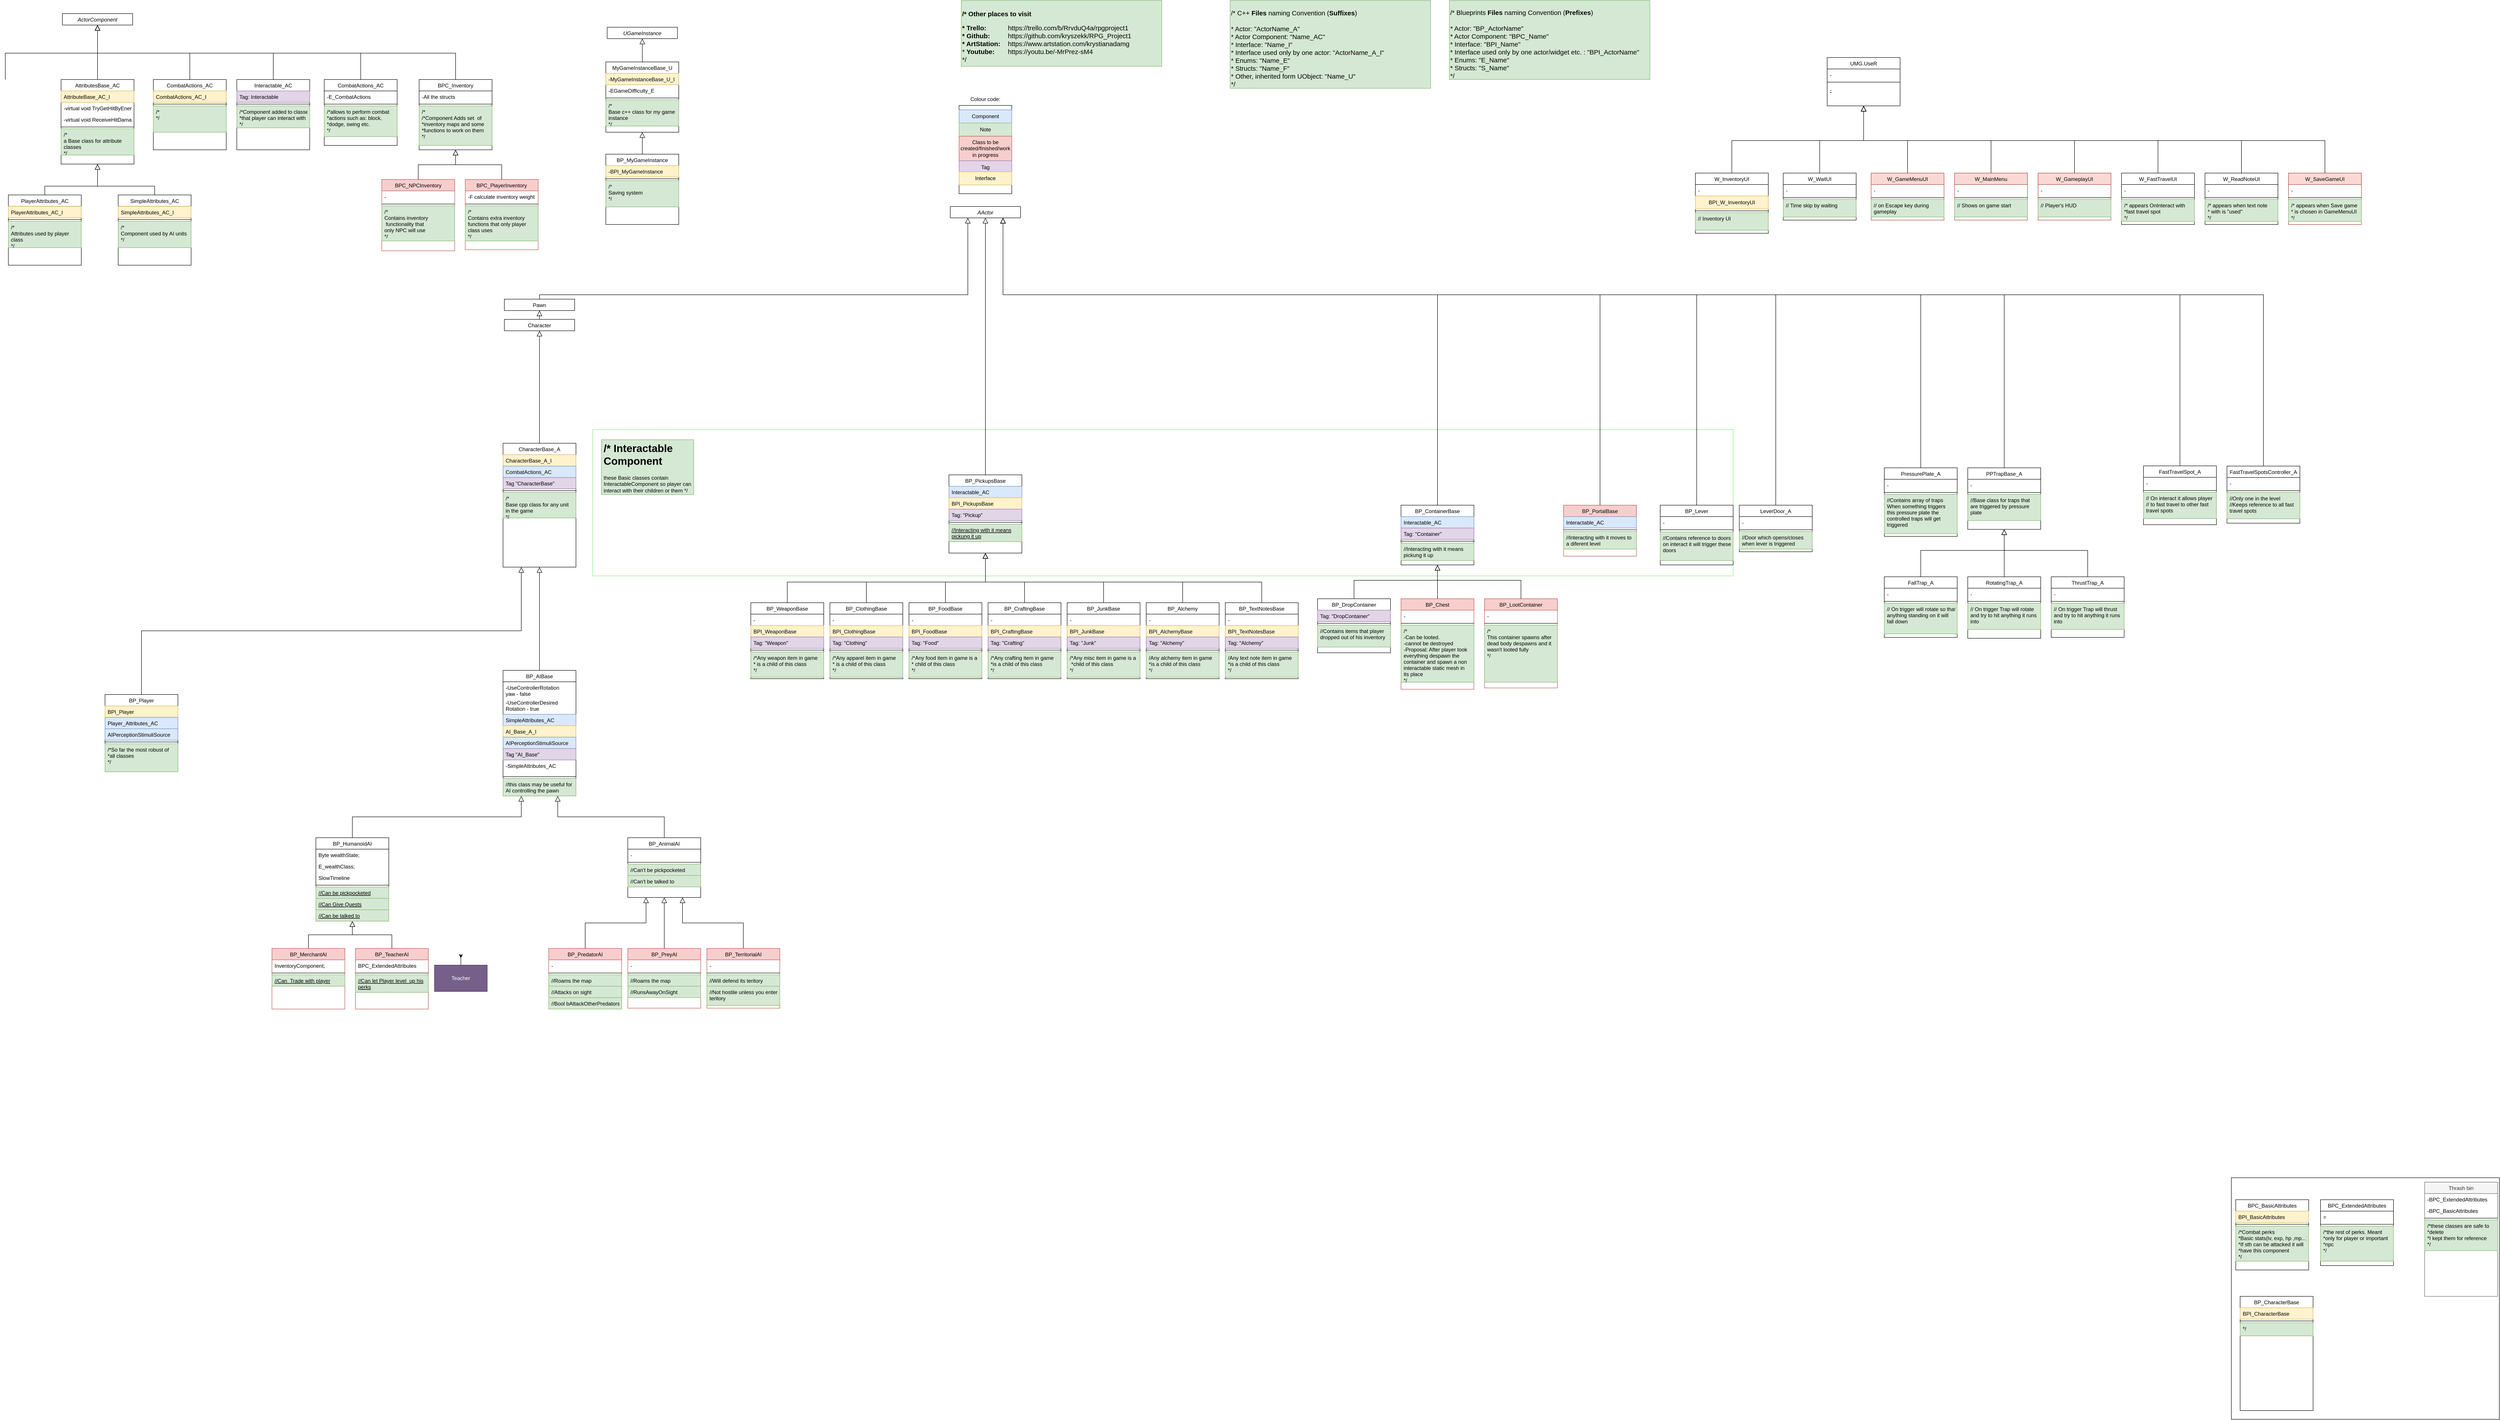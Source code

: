 <mxfile version="20.2.5" type="device"><diagram id="C5RBs43oDa-KdzZeNtuy" name="Page-1"><mxGraphModel dx="6809" dy="2885" grid="1" gridSize="10" guides="1" tooltips="1" connect="1" arrows="1" fold="1" page="1" pageScale="1" pageWidth="827" pageHeight="1169" math="0" shadow="0"><root><mxCell id="WIyWlLk6GJQsqaUBKTNV-0"/><mxCell id="WIyWlLk6GJQsqaUBKTNV-1" parent="WIyWlLk6GJQsqaUBKTNV-0"/><mxCell id="YEYW5b67QT__N_ALShlq-24" value="" style="rounded=0;whiteSpace=wrap;html=1;" parent="WIyWlLk6GJQsqaUBKTNV-1" vertex="1"><mxGeometry x="3520" y="2700" width="610" height="550" as="geometry"/></mxCell><mxCell id="4jtBXWKlskrXZ6Z7-mhV-8" value="" style="rounded=0;whiteSpace=wrap;html=1;" parent="WIyWlLk6GJQsqaUBKTNV-1" vertex="1"><mxGeometry x="624" y="259" width="120" height="201" as="geometry"/></mxCell><mxCell id="hB2GH2EDb-CjkLZg85bc-28" value="" style="rounded=0;whiteSpace=wrap;html=1;strokeColor=#84ED80;" parent="WIyWlLk6GJQsqaUBKTNV-1" vertex="1"><mxGeometry x="-210" y="997" width="2596" height="333" as="geometry"/></mxCell><mxCell id="zkfFHV4jXpPFQw0GAbJ--0" value="AActor" style="swimlane;fontStyle=2;align=center;verticalAlign=top;childLayout=stackLayout;horizontal=1;startSize=26;horizontalStack=0;resizeParent=1;resizeLast=0;collapsible=1;marginBottom=0;rounded=0;shadow=0;strokeWidth=1;" parent="WIyWlLk6GJQsqaUBKTNV-1" vertex="1" collapsed="1"><mxGeometry x="604" y="489" width="160" height="26" as="geometry"><mxRectangle x="334" y="580" width="160" height="90" as="alternateBounds"/></mxGeometry></mxCell><mxCell id="zkfFHV4jXpPFQw0GAbJ--1" value="-&#10;" style="text;align=left;verticalAlign=top;spacingLeft=4;spacingRight=4;overflow=hidden;rotatable=0;points=[[0,0.5],[1,0.5]];portConstraint=eastwest;" parent="zkfFHV4jXpPFQw0GAbJ--0" vertex="1"><mxGeometry y="26" width="160" height="26" as="geometry"/></mxCell><mxCell id="zkfFHV4jXpPFQw0GAbJ--4" value="" style="line;html=1;strokeWidth=1;align=left;verticalAlign=middle;spacingTop=-1;spacingLeft=3;spacingRight=3;rotatable=0;labelPosition=right;points=[];portConstraint=eastwest;" parent="zkfFHV4jXpPFQw0GAbJ--0" vertex="1"><mxGeometry y="52" width="160" height="8" as="geometry"/></mxCell><mxCell id="zkfFHV4jXpPFQw0GAbJ--5" value="-&#10;" style="text;align=left;verticalAlign=top;spacingLeft=4;spacingRight=4;overflow=hidden;rotatable=0;points=[[0,0.5],[1,0.5]];portConstraint=eastwest;" parent="zkfFHV4jXpPFQw0GAbJ--0" vertex="1"><mxGeometry y="60" width="160" height="26" as="geometry"/></mxCell><mxCell id="zkfFHV4jXpPFQw0GAbJ--6" value="Pawn" style="swimlane;fontStyle=0;align=center;verticalAlign=top;childLayout=stackLayout;horizontal=1;startSize=26;horizontalStack=0;resizeParent=1;resizeLast=0;collapsible=1;marginBottom=0;rounded=0;shadow=0;strokeWidth=1;" parent="WIyWlLk6GJQsqaUBKTNV-1" vertex="1" collapsed="1"><mxGeometry x="-411" y="700" width="160" height="26" as="geometry"><mxRectangle x="-411" y="724" width="160" height="100" as="alternateBounds"/></mxGeometry></mxCell><mxCell id="zkfFHV4jXpPFQw0GAbJ--7" value="-" style="text;align=left;verticalAlign=top;spacingLeft=4;spacingRight=4;overflow=hidden;rotatable=0;points=[[0,0.5],[1,0.5]];portConstraint=eastwest;" parent="zkfFHV4jXpPFQw0GAbJ--6" vertex="1"><mxGeometry y="26" width="160" height="26" as="geometry"/></mxCell><mxCell id="zkfFHV4jXpPFQw0GAbJ--9" value="" style="line;html=1;strokeWidth=1;align=left;verticalAlign=middle;spacingTop=-1;spacingLeft=3;spacingRight=3;rotatable=0;labelPosition=right;points=[];portConstraint=eastwest;" parent="zkfFHV4jXpPFQw0GAbJ--6" vertex="1"><mxGeometry y="52" width="160" height="8" as="geometry"/></mxCell><mxCell id="zkfFHV4jXpPFQw0GAbJ--10" value="-" style="text;align=left;verticalAlign=top;spacingLeft=4;spacingRight=4;overflow=hidden;rotatable=0;points=[[0,0.5],[1,0.5]];portConstraint=eastwest;fontStyle=4" parent="zkfFHV4jXpPFQw0GAbJ--6" vertex="1"><mxGeometry y="60" width="160" height="26" as="geometry"/></mxCell><mxCell id="hB2GH2EDb-CjkLZg85bc-0" value="Character" style="swimlane;fontStyle=0;align=center;verticalAlign=top;childLayout=stackLayout;horizontal=1;startSize=26;horizontalStack=0;resizeParent=1;resizeLast=0;collapsible=1;marginBottom=0;rounded=0;shadow=0;strokeWidth=1;" parent="WIyWlLk6GJQsqaUBKTNV-1" vertex="1" collapsed="1"><mxGeometry x="-411" y="746" width="160" height="26" as="geometry"><mxRectangle x="-411" y="914" width="160" height="138" as="alternateBounds"/></mxGeometry></mxCell><mxCell id="hB2GH2EDb-CjkLZg85bc-1" value="-" style="text;align=left;verticalAlign=top;spacingLeft=4;spacingRight=4;overflow=hidden;rotatable=0;points=[[0,0.5],[1,0.5]];portConstraint=eastwest;" parent="hB2GH2EDb-CjkLZg85bc-0" vertex="1"><mxGeometry y="26" width="160" height="26" as="geometry"/></mxCell><mxCell id="hB2GH2EDb-CjkLZg85bc-3" value="" style="line;html=1;strokeWidth=1;align=left;verticalAlign=middle;spacingTop=-1;spacingLeft=3;spacingRight=3;rotatable=0;labelPosition=right;points=[];portConstraint=eastwest;" parent="hB2GH2EDb-CjkLZg85bc-0" vertex="1"><mxGeometry y="52" width="160" height="8" as="geometry"/></mxCell><mxCell id="hB2GH2EDb-CjkLZg85bc-4" value="-" style="text;align=left;verticalAlign=top;spacingLeft=4;spacingRight=4;overflow=hidden;rotatable=0;points=[[0,0.5],[1,0.5]];portConstraint=eastwest;fontStyle=4" parent="hB2GH2EDb-CjkLZg85bc-0" vertex="1"><mxGeometry y="60" width="160" height="26" as="geometry"/></mxCell><mxCell id="hB2GH2EDb-CjkLZg85bc-8" value="" style="endArrow=block;endSize=10;endFill=0;shadow=0;strokeWidth=1;rounded=0;edgeStyle=elbowEdgeStyle;elbow=vertical;exitX=0.5;exitY=0;exitDx=0;exitDy=0;entryX=0.5;entryY=1;entryDx=0;entryDy=0;" parent="WIyWlLk6GJQsqaUBKTNV-1" source="hB2GH2EDb-CjkLZg85bc-0" target="zkfFHV4jXpPFQw0GAbJ--6" edge="1"><mxGeometry width="160" relative="1" as="geometry"><mxPoint x="-331.5" y="880" as="sourcePoint"/><mxPoint x="-331.5" y="838" as="targetPoint"/></mxGeometry></mxCell><mxCell id="hB2GH2EDb-CjkLZg85bc-16" value="" style="endArrow=block;endSize=10;endFill=0;shadow=0;strokeWidth=1;rounded=0;edgeStyle=elbowEdgeStyle;elbow=vertical;entryX=0.25;entryY=1;entryDx=0;entryDy=0;exitX=0.5;exitY=0;exitDx=0;exitDy=0;" parent="WIyWlLk6GJQsqaUBKTNV-1" source="zkfFHV4jXpPFQw0GAbJ--6" target="zkfFHV4jXpPFQw0GAbJ--0" edge="1"><mxGeometry width="160" relative="1" as="geometry"><mxPoint x="-330" y="680" as="sourcePoint"/><mxPoint x="370" y="670" as="targetPoint"/><Array as="points"><mxPoint x="220" y="690"/></Array></mxGeometry></mxCell><mxCell id="hB2GH2EDb-CjkLZg85bc-17" value="BP_CharacterBase" style="swimlane;fontStyle=0;align=center;verticalAlign=top;childLayout=stackLayout;horizontal=1;startSize=26;horizontalStack=0;resizeParent=1;resizeLast=0;collapsible=1;marginBottom=0;rounded=0;shadow=0;strokeWidth=1;" parent="WIyWlLk6GJQsqaUBKTNV-1" vertex="1"><mxGeometry x="3540" y="2970" width="166" height="260" as="geometry"><mxRectangle x="130" y="380" width="160" height="26" as="alternateBounds"/></mxGeometry></mxCell><mxCell id="sjwPwoOoIA2Yg-62tVYx-2" value="BPI_CharacterBase" style="text;align=left;verticalAlign=top;spacingLeft=4;spacingRight=4;overflow=hidden;rotatable=0;points=[[0,0.5],[1,0.5]];portConstraint=eastwest;rounded=0;shadow=0;html=0;fillColor=#fff2cc;strokeColor=#d6b656;" parent="hB2GH2EDb-CjkLZg85bc-17" vertex="1"><mxGeometry y="26" width="166" height="26" as="geometry"/></mxCell><mxCell id="hB2GH2EDb-CjkLZg85bc-19" value="" style="line;html=1;strokeWidth=1;align=left;verticalAlign=middle;spacingTop=-1;spacingLeft=3;spacingRight=3;rotatable=0;labelPosition=right;points=[];portConstraint=eastwest;" parent="hB2GH2EDb-CjkLZg85bc-17" vertex="1"><mxGeometry y="52" width="166" height="8" as="geometry"/></mxCell><mxCell id="Yz2AV8ANAi81vbuYLwnK-64" value="*/" style="text;align=left;verticalAlign=top;spacingLeft=4;spacingRight=4;overflow=hidden;rotatable=0;points=[[0,0.5],[1,0.5]];portConstraint=eastwest;fontStyle=0;fillColor=#d5e8d4;strokeColor=#82b366;" parent="hB2GH2EDb-CjkLZg85bc-17" vertex="1"><mxGeometry y="60" width="166" height="30" as="geometry"/></mxCell><mxCell id="hB2GH2EDb-CjkLZg85bc-21" value="BP_PickupsBase" style="swimlane;fontStyle=0;align=center;verticalAlign=top;childLayout=stackLayout;horizontal=1;startSize=26;horizontalStack=0;resizeParent=1;resizeLast=0;collapsible=1;marginBottom=0;rounded=0;shadow=0;strokeWidth=1;" parent="WIyWlLk6GJQsqaUBKTNV-1" vertex="1"><mxGeometry x="601" y="1100" width="166" height="178" as="geometry"><mxRectangle x="130" y="380" width="160" height="26" as="alternateBounds"/></mxGeometry></mxCell><mxCell id="hB2GH2EDb-CjkLZg85bc-22" value="Interactable_AC" style="text;align=left;verticalAlign=top;spacingLeft=4;spacingRight=4;overflow=hidden;rotatable=0;points=[[0,0.5],[1,0.5]];portConstraint=eastwest;rounded=0;shadow=0;html=0;fillColor=#dae8fc;strokeColor=#6c8ebf;" parent="hB2GH2EDb-CjkLZg85bc-21" vertex="1"><mxGeometry y="26" width="166" height="26" as="geometry"/></mxCell><mxCell id="bxv4X9jt3AXo0fQgRK3n-0" value="BPI_PickupsBase" style="text;align=left;verticalAlign=top;spacingLeft=4;spacingRight=4;overflow=hidden;rotatable=0;points=[[0,0.5],[1,0.5]];portConstraint=eastwest;rounded=0;shadow=0;html=0;fillColor=#fff2cc;strokeColor=#d6b656;" parent="hB2GH2EDb-CjkLZg85bc-21" vertex="1"><mxGeometry y="52" width="166" height="26" as="geometry"/></mxCell><mxCell id="jYMjWAVzrKM_L1KMwJoU-10" value="Tag: &quot;Pickup&quot;" style="text;align=left;verticalAlign=top;spacingLeft=4;spacingRight=4;overflow=hidden;rotatable=0;points=[[0,0.5],[1,0.5]];portConstraint=eastwest;rounded=0;shadow=0;html=0;fillColor=#e1d5e7;strokeColor=#9673a6;" parent="hB2GH2EDb-CjkLZg85bc-21" vertex="1"><mxGeometry y="78" width="166" height="26" as="geometry"/></mxCell><mxCell id="hB2GH2EDb-CjkLZg85bc-23" value="" style="line;html=1;strokeWidth=1;align=left;verticalAlign=middle;spacingTop=-1;spacingLeft=3;spacingRight=3;rotatable=0;labelPosition=right;points=[];portConstraint=eastwest;" parent="hB2GH2EDb-CjkLZg85bc-21" vertex="1"><mxGeometry y="104" width="166" height="8" as="geometry"/></mxCell><mxCell id="hB2GH2EDb-CjkLZg85bc-24" value="//Interacting with it means &#10;pickung it up" style="text;align=left;verticalAlign=top;spacingLeft=4;spacingRight=4;overflow=hidden;rotatable=0;points=[[0,0.5],[1,0.5]];portConstraint=eastwest;fontStyle=4;fillColor=#d5e8d4;strokeColor=#82b366;" parent="hB2GH2EDb-CjkLZg85bc-21" vertex="1"><mxGeometry y="112" width="166" height="40" as="geometry"/></mxCell><mxCell id="hB2GH2EDb-CjkLZg85bc-25" value="" style="endArrow=block;endSize=10;endFill=0;shadow=0;strokeWidth=1;rounded=0;edgeStyle=elbowEdgeStyle;elbow=vertical;exitX=0.5;exitY=0;exitDx=0;exitDy=0;" parent="WIyWlLk6GJQsqaUBKTNV-1" source="hB2GH2EDb-CjkLZg85bc-21" target="zkfFHV4jXpPFQw0GAbJ--0" edge="1"><mxGeometry width="160" relative="1" as="geometry"><mxPoint x="450.5" y="722" as="sourcePoint"/><mxPoint x="450" y="670" as="targetPoint"/></mxGeometry></mxCell><mxCell id="hB2GH2EDb-CjkLZg85bc-30" value="&lt;h1&gt;/* Interactable Component&lt;/h1&gt;&lt;p&gt;these Basic classes contain InteractableComponent so player can interact with their children or them */&lt;/p&gt;" style="text;html=1;strokeColor=#82b366;fillColor=#d5e8d4;spacing=5;spacingTop=-20;whiteSpace=wrap;overflow=hidden;rounded=0;" parent="WIyWlLk6GJQsqaUBKTNV-1" vertex="1"><mxGeometry x="-190" y="1020" width="210" height="125" as="geometry"/></mxCell><mxCell id="hB2GH2EDb-CjkLZg85bc-31" value="BP_Player" style="swimlane;fontStyle=0;align=center;verticalAlign=top;childLayout=stackLayout;horizontal=1;startSize=26;horizontalStack=0;resizeParent=1;resizeLast=0;collapsible=1;marginBottom=0;rounded=0;shadow=0;strokeWidth=1;" parent="WIyWlLk6GJQsqaUBKTNV-1" vertex="1"><mxGeometry x="-1320" y="1600" width="166" height="176" as="geometry"><mxRectangle x="130" y="380" width="160" height="26" as="alternateBounds"/></mxGeometry></mxCell><mxCell id="hB2GH2EDb-CjkLZg85bc-32" value="BPI_Player" style="text;align=left;verticalAlign=top;spacingLeft=4;spacingRight=4;overflow=hidden;rotatable=0;points=[[0,0.5],[1,0.5]];portConstraint=eastwest;rounded=0;shadow=0;html=0;fillColor=#fff2cc;strokeColor=#d6b656;" parent="hB2GH2EDb-CjkLZg85bc-31" vertex="1"><mxGeometry y="26" width="166" height="26" as="geometry"/></mxCell><mxCell id="3QTFYnlYsLWncrexI4-C-1" value="Player_Attributes_AC" style="text;align=left;verticalAlign=top;spacingLeft=4;spacingRight=4;overflow=hidden;rotatable=0;points=[[0,0.5],[1,0.5]];portConstraint=eastwest;rounded=0;shadow=0;html=0;fillColor=#dae8fc;strokeColor=#6c8ebf;" parent="hB2GH2EDb-CjkLZg85bc-31" vertex="1"><mxGeometry y="52" width="166" height="26" as="geometry"/></mxCell><mxCell id="YEYW5b67QT__N_ALShlq-22" value="AIPerceptionStimuliSource" style="text;align=left;verticalAlign=top;spacingLeft=4;spacingRight=4;overflow=hidden;rotatable=0;points=[[0,0.5],[1,0.5]];portConstraint=eastwest;rounded=0;shadow=0;html=0;fillColor=#dae8fc;strokeColor=#6c8ebf;" parent="hB2GH2EDb-CjkLZg85bc-31" vertex="1"><mxGeometry y="78" width="166" height="26" as="geometry"/></mxCell><mxCell id="hB2GH2EDb-CjkLZg85bc-33" value="" style="line;html=1;strokeWidth=1;align=left;verticalAlign=middle;spacingTop=-1;spacingLeft=3;spacingRight=3;rotatable=0;labelPosition=right;points=[];portConstraint=eastwest;" parent="hB2GH2EDb-CjkLZg85bc-31" vertex="1"><mxGeometry y="104" width="166" height="8" as="geometry"/></mxCell><mxCell id="Yz2AV8ANAi81vbuYLwnK-54" value="/*So far the most robust of &#10;*all classes&#10;*/&#10;" style="text;align=left;verticalAlign=top;spacingLeft=4;spacingRight=4;overflow=hidden;rotatable=0;points=[[0,0.5],[1,0.5]];portConstraint=eastwest;fontStyle=0;fillColor=#d5e8d4;strokeColor=#82b366;" parent="hB2GH2EDb-CjkLZg85bc-31" vertex="1"><mxGeometry y="112" width="166" height="64" as="geometry"/></mxCell><mxCell id="hB2GH2EDb-CjkLZg85bc-35" value="BP_PortalBase" style="swimlane;fontStyle=0;align=center;verticalAlign=top;childLayout=stackLayout;horizontal=1;startSize=26;horizontalStack=0;resizeParent=1;resizeLast=0;collapsible=1;marginBottom=0;rounded=0;shadow=0;strokeWidth=1;fillColor=#f8cecc;strokeColor=#b85450;" parent="WIyWlLk6GJQsqaUBKTNV-1" vertex="1"><mxGeometry x="2000" y="1169" width="166" height="116" as="geometry"><mxRectangle x="554" y="1100" width="160" height="26" as="alternateBounds"/></mxGeometry></mxCell><mxCell id="hB2GH2EDb-CjkLZg85bc-36" value="Interactable_AC" style="text;align=left;verticalAlign=top;spacingLeft=4;spacingRight=4;overflow=hidden;rotatable=0;points=[[0,0.5],[1,0.5]];portConstraint=eastwest;rounded=0;shadow=0;html=0;fillColor=#dae8fc;strokeColor=#6c8ebf;" parent="hB2GH2EDb-CjkLZg85bc-35" vertex="1"><mxGeometry y="26" width="166" height="26" as="geometry"/></mxCell><mxCell id="hB2GH2EDb-CjkLZg85bc-37" value="" style="line;html=1;strokeWidth=1;align=left;verticalAlign=middle;spacingTop=-1;spacingLeft=3;spacingRight=3;rotatable=0;labelPosition=right;points=[];portConstraint=eastwest;" parent="hB2GH2EDb-CjkLZg85bc-35" vertex="1"><mxGeometry y="52" width="166" height="8" as="geometry"/></mxCell><mxCell id="hB2GH2EDb-CjkLZg85bc-38" value="//Interacting with it moves to &#10;a diferent level " style="text;align=left;verticalAlign=top;spacingLeft=4;spacingRight=4;overflow=hidden;rotatable=0;points=[[0,0.5],[1,0.5]];portConstraint=eastwest;fontStyle=0;fillColor=#d5e8d4;strokeColor=#82b366;" parent="hB2GH2EDb-CjkLZg85bc-35" vertex="1"><mxGeometry y="60" width="166" height="40" as="geometry"/></mxCell><mxCell id="4jtBXWKlskrXZ6Z7-mhV-0" value="BP_AIBase" style="swimlane;fontStyle=0;align=center;verticalAlign=top;childLayout=stackLayout;horizontal=1;startSize=26;horizontalStack=0;resizeParent=1;resizeLast=0;collapsible=1;marginBottom=0;rounded=0;shadow=0;strokeWidth=1;" parent="WIyWlLk6GJQsqaUBKTNV-1" vertex="1"><mxGeometry x="-414" y="1545" width="166" height="286" as="geometry"><mxRectangle x="130" y="380" width="160" height="26" as="alternateBounds"/></mxGeometry></mxCell><mxCell id="4jtBXWKlskrXZ6Z7-mhV-1" value="-UseControllerRotation &#10;yaw - false" style="text;align=left;verticalAlign=top;spacingLeft=4;spacingRight=4;overflow=hidden;rotatable=0;points=[[0,0.5],[1,0.5]];portConstraint=eastwest;rounded=0;shadow=0;html=0;" parent="4jtBXWKlskrXZ6Z7-mhV-0" vertex="1"><mxGeometry y="26" width="166" height="34" as="geometry"/></mxCell><mxCell id="F-o7s0-5JqhTfvwpEwX8-19" value="-UseControllerDesired&#10;Rotation - true" style="text;align=left;verticalAlign=top;spacingLeft=4;spacingRight=4;overflow=hidden;rotatable=0;points=[[0,0.5],[1,0.5]];portConstraint=eastwest;rounded=0;shadow=0;html=0;" parent="4jtBXWKlskrXZ6Z7-mhV-0" vertex="1"><mxGeometry y="60" width="166" height="40" as="geometry"/></mxCell><mxCell id="YEYW5b67QT__N_ALShlq-26" value="SimpleAttributes_AC" style="text;align=left;verticalAlign=top;spacingLeft=4;spacingRight=4;overflow=hidden;rotatable=0;points=[[0,0.5],[1,0.5]];portConstraint=eastwest;rounded=0;shadow=0;html=0;fillColor=#dae8fc;strokeColor=#6c8ebf;" parent="4jtBXWKlskrXZ6Z7-mhV-0" vertex="1"><mxGeometry y="100" width="166" height="26" as="geometry"/></mxCell><mxCell id="mute2DGbA0Eh05iR4xY0-6" value="AI_Base_A_I" style="text;align=left;verticalAlign=top;spacingLeft=4;spacingRight=4;overflow=hidden;rotatable=0;points=[[0,0.5],[1,0.5]];portConstraint=eastwest;rounded=0;shadow=0;html=0;fillColor=#fff2cc;strokeColor=#d6b656;" parent="4jtBXWKlskrXZ6Z7-mhV-0" vertex="1"><mxGeometry y="126" width="166" height="26" as="geometry"/></mxCell><mxCell id="YEYW5b67QT__N_ALShlq-23" value="AIPerceptionStimuliSource" style="text;align=left;verticalAlign=top;spacingLeft=4;spacingRight=4;overflow=hidden;rotatable=0;points=[[0,0.5],[1,0.5]];portConstraint=eastwest;rounded=0;shadow=0;html=0;fillColor=#dae8fc;strokeColor=#6c8ebf;" parent="4jtBXWKlskrXZ6Z7-mhV-0" vertex="1"><mxGeometry y="152" width="166" height="26" as="geometry"/></mxCell><mxCell id="qe5uuCbywlWib300Xk_X-21" value="Tag &quot;AI_Base&quot;" style="text;align=left;verticalAlign=top;spacingLeft=4;spacingRight=4;overflow=hidden;rotatable=0;points=[[0,0.5],[1,0.5]];portConstraint=eastwest;rounded=0;shadow=0;html=0;fillColor=#e1d5e7;strokeColor=#9673a6;" parent="4jtBXWKlskrXZ6Z7-mhV-0" vertex="1"><mxGeometry y="178" width="166" height="26" as="geometry"/></mxCell><mxCell id="qe5uuCbywlWib300Xk_X-20" value="-SimpleAttributes_AC" style="text;align=left;verticalAlign=top;spacingLeft=4;spacingRight=4;overflow=hidden;rotatable=0;points=[[0,0.5],[1,0.5]];portConstraint=eastwest;rounded=0;shadow=0;html=0;" parent="4jtBXWKlskrXZ6Z7-mhV-0" vertex="1"><mxGeometry y="204" width="166" height="34" as="geometry"/></mxCell><mxCell id="4jtBXWKlskrXZ6Z7-mhV-2" value="" style="line;html=1;strokeWidth=1;align=left;verticalAlign=middle;spacingTop=-1;spacingLeft=3;spacingRight=3;rotatable=0;labelPosition=right;points=[];portConstraint=eastwest;" parent="4jtBXWKlskrXZ6Z7-mhV-0" vertex="1"><mxGeometry y="238" width="166" height="8" as="geometry"/></mxCell><mxCell id="4jtBXWKlskrXZ6Z7-mhV-3" value="//this class may be useful for &#10;AI controlling the pawn&#10;" style="text;align=left;verticalAlign=top;spacingLeft=4;spacingRight=4;overflow=hidden;rotatable=0;points=[[0,0.5],[1,0.5]];portConstraint=eastwest;fontStyle=0;fillColor=#d5e8d4;strokeColor=#82b366;" parent="4jtBXWKlskrXZ6Z7-mhV-0" vertex="1"><mxGeometry y="246" width="166" height="40" as="geometry"/></mxCell><mxCell id="4jtBXWKlskrXZ6Z7-mhV-6" value="Component&lt;br&gt;" style="text;html=1;strokeColor=#6c8ebf;fillColor=#dae8fc;align=center;verticalAlign=middle;whiteSpace=wrap;rounded=0;" parent="WIyWlLk6GJQsqaUBKTNV-1" vertex="1"><mxGeometry x="624" y="269" width="120" height="30" as="geometry"/></mxCell><mxCell id="4jtBXWKlskrXZ6Z7-mhV-7" value="Colour code:" style="text;html=1;strokeColor=none;fillColor=none;align=center;verticalAlign=middle;whiteSpace=wrap;rounded=0;" parent="WIyWlLk6GJQsqaUBKTNV-1" vertex="1"><mxGeometry x="629" y="230" width="110" height="30" as="geometry"/></mxCell><mxCell id="4jtBXWKlskrXZ6Z7-mhV-9" value="" style="endArrow=block;endSize=10;endFill=0;shadow=0;strokeWidth=1;rounded=0;edgeStyle=elbowEdgeStyle;elbow=vertical;exitX=0.5;exitY=0;exitDx=0;exitDy=0;entryX=0.75;entryY=1;entryDx=0;entryDy=0;" parent="WIyWlLk6GJQsqaUBKTNV-1" source="hB2GH2EDb-CjkLZg85bc-35" target="zkfFHV4jXpPFQw0GAbJ--0" edge="1"><mxGeometry width="160" relative="1" as="geometry"><mxPoint x="660" y="1000" as="sourcePoint"/><mxPoint x="580" y="610" as="targetPoint"/><Array as="points"><mxPoint x="1210" y="690"/></Array></mxGeometry></mxCell><mxCell id="4jtBXWKlskrXZ6Z7-mhV-10" value="Note" style="text;html=1;strokeColor=#82b366;fillColor=#d5e8d4;align=center;verticalAlign=middle;whiteSpace=wrap;rounded=0;" parent="WIyWlLk6GJQsqaUBKTNV-1" vertex="1"><mxGeometry x="624" y="299" width="120" height="30" as="geometry"/></mxCell><mxCell id="4jtBXWKlskrXZ6Z7-mhV-11" value="" style="endArrow=block;endSize=10;endFill=0;shadow=0;strokeWidth=1;rounded=0;edgeStyle=elbowEdgeStyle;elbow=vertical;exitX=0.5;exitY=0;exitDx=0;exitDy=0;entryX=0.25;entryY=1;entryDx=0;entryDy=0;" parent="WIyWlLk6GJQsqaUBKTNV-1" source="hB2GH2EDb-CjkLZg85bc-31" target="mute2DGbA0Eh05iR4xY0-0" edge="1"><mxGeometry width="160" relative="1" as="geometry"><mxPoint x="-447" y="1394" as="sourcePoint"/><mxPoint x="-420" y="1350" as="targetPoint"/></mxGeometry></mxCell><mxCell id="4jtBXWKlskrXZ6Z7-mhV-12" value="" style="endArrow=block;endSize=10;endFill=0;shadow=0;strokeWidth=1;rounded=0;edgeStyle=elbowEdgeStyle;elbow=vertical;exitX=0.5;exitY=0;exitDx=0;exitDy=0;entryX=0.5;entryY=1;entryDx=0;entryDy=0;" parent="WIyWlLk6GJQsqaUBKTNV-1" source="4jtBXWKlskrXZ6Z7-mhV-0" target="mute2DGbA0Eh05iR4xY0-0" edge="1"><mxGeometry width="160" relative="1" as="geometry"><mxPoint x="-197" y="1343" as="sourcePoint"/><mxPoint x="-280" y="1360" as="targetPoint"/></mxGeometry></mxCell><mxCell id="4jtBXWKlskrXZ6Z7-mhV-13" value="BP_HumanoidAI" style="swimlane;fontStyle=0;align=center;verticalAlign=top;childLayout=stackLayout;horizontal=1;startSize=26;horizontalStack=0;resizeParent=1;resizeLast=0;collapsible=1;marginBottom=0;rounded=0;shadow=0;strokeWidth=1;" parent="WIyWlLk6GJQsqaUBKTNV-1" vertex="1"><mxGeometry x="-840" y="1926" width="166" height="190" as="geometry"><mxRectangle x="130" y="380" width="160" height="26" as="alternateBounds"/></mxGeometry></mxCell><mxCell id="4jtBXWKlskrXZ6Z7-mhV-14" value="Byte wealthState;" style="text;align=left;verticalAlign=top;spacingLeft=4;spacingRight=4;overflow=hidden;rotatable=0;points=[[0,0.5],[1,0.5]];portConstraint=eastwest;rounded=0;shadow=0;html=0;" parent="4jtBXWKlskrXZ6Z7-mhV-13" vertex="1"><mxGeometry y="26" width="166" height="26" as="geometry"/></mxCell><mxCell id="3QTFYnlYsLWncrexI4-C-19" value="E_wealthClass;" style="text;align=left;verticalAlign=top;spacingLeft=4;spacingRight=4;overflow=hidden;rotatable=0;points=[[0,0.5],[1,0.5]];portConstraint=eastwest;rounded=0;shadow=0;html=0;" parent="4jtBXWKlskrXZ6Z7-mhV-13" vertex="1"><mxGeometry y="52" width="166" height="26" as="geometry"/></mxCell><mxCell id="Yz2AV8ANAi81vbuYLwnK-4" value="SlowTimeline" style="text;align=left;verticalAlign=top;spacingLeft=4;spacingRight=4;overflow=hidden;rotatable=0;points=[[0,0.5],[1,0.5]];portConstraint=eastwest;rounded=0;shadow=0;html=0;" parent="4jtBXWKlskrXZ6Z7-mhV-13" vertex="1"><mxGeometry y="78" width="166" height="26" as="geometry"/></mxCell><mxCell id="4jtBXWKlskrXZ6Z7-mhV-15" value="" style="line;html=1;strokeWidth=1;align=left;verticalAlign=middle;spacingTop=-1;spacingLeft=3;spacingRight=3;rotatable=0;labelPosition=right;points=[];portConstraint=eastwest;" parent="4jtBXWKlskrXZ6Z7-mhV-13" vertex="1"><mxGeometry y="104" width="166" height="8" as="geometry"/></mxCell><mxCell id="4jtBXWKlskrXZ6Z7-mhV-16" value="//Can be pickpocketed" style="text;align=left;verticalAlign=top;spacingLeft=4;spacingRight=4;overflow=hidden;rotatable=0;points=[[0,0.5],[1,0.5]];portConstraint=eastwest;fontStyle=4;fillColor=#d5e8d4;strokeColor=#82b366;" parent="4jtBXWKlskrXZ6Z7-mhV-13" vertex="1"><mxGeometry y="112" width="166" height="26" as="geometry"/></mxCell><mxCell id="WXhrqUQmZpy7Of9xj2k_-7" value="//Can Give Quests" style="text;align=left;verticalAlign=top;spacingLeft=4;spacingRight=4;overflow=hidden;rotatable=0;points=[[0,0.5],[1,0.5]];portConstraint=eastwest;fontStyle=4;fillColor=#d5e8d4;strokeColor=#82b366;" parent="4jtBXWKlskrXZ6Z7-mhV-13" vertex="1"><mxGeometry y="138" width="166" height="26" as="geometry"/></mxCell><mxCell id="jYMjWAVzrKM_L1KMwJoU-23" value="//Can be talked to" style="text;align=left;verticalAlign=top;spacingLeft=4;spacingRight=4;overflow=hidden;rotatable=0;points=[[0,0.5],[1,0.5]];portConstraint=eastwest;fontStyle=4;fillColor=#d5e8d4;strokeColor=#82b366;" parent="4jtBXWKlskrXZ6Z7-mhV-13" vertex="1"><mxGeometry y="164" width="166" height="26" as="geometry"/></mxCell><mxCell id="4jtBXWKlskrXZ6Z7-mhV-17" value="BP_AnimalAI" style="swimlane;fontStyle=0;align=center;verticalAlign=top;childLayout=stackLayout;horizontal=1;startSize=26;horizontalStack=0;resizeParent=1;resizeLast=0;collapsible=1;marginBottom=0;rounded=0;shadow=0;strokeWidth=1;" parent="WIyWlLk6GJQsqaUBKTNV-1" vertex="1"><mxGeometry x="-130" y="1926" width="166" height="136" as="geometry"><mxRectangle x="130" y="380" width="160" height="26" as="alternateBounds"/></mxGeometry></mxCell><mxCell id="4jtBXWKlskrXZ6Z7-mhV-18" value="-" style="text;align=left;verticalAlign=top;spacingLeft=4;spacingRight=4;overflow=hidden;rotatable=0;points=[[0,0.5],[1,0.5]];portConstraint=eastwest;rounded=0;shadow=0;html=0;" parent="4jtBXWKlskrXZ6Z7-mhV-17" vertex="1"><mxGeometry y="26" width="166" height="26" as="geometry"/></mxCell><mxCell id="4jtBXWKlskrXZ6Z7-mhV-19" value="" style="line;html=1;strokeWidth=1;align=left;verticalAlign=middle;spacingTop=-1;spacingLeft=3;spacingRight=3;rotatable=0;labelPosition=right;points=[];portConstraint=eastwest;" parent="4jtBXWKlskrXZ6Z7-mhV-17" vertex="1"><mxGeometry y="52" width="166" height="8" as="geometry"/></mxCell><mxCell id="4jtBXWKlskrXZ6Z7-mhV-20" value="//Can't be pickpocketed" style="text;align=left;verticalAlign=top;spacingLeft=4;spacingRight=4;overflow=hidden;rotatable=0;points=[[0,0.5],[1,0.5]];portConstraint=eastwest;fontStyle=0;fillColor=#d5e8d4;strokeColor=#82b366;" parent="4jtBXWKlskrXZ6Z7-mhV-17" vertex="1"><mxGeometry y="60" width="166" height="26" as="geometry"/></mxCell><mxCell id="bwEE2ZtVZcKFOqgQQ8op-22" value="//Can't be talked to" style="text;align=left;verticalAlign=top;spacingLeft=4;spacingRight=4;overflow=hidden;rotatable=0;points=[[0,0.5],[1,0.5]];portConstraint=eastwest;fontStyle=0;fillColor=#d5e8d4;strokeColor=#82b366;" parent="4jtBXWKlskrXZ6Z7-mhV-17" vertex="1"><mxGeometry y="86" width="166" height="26" as="geometry"/></mxCell><mxCell id="4jtBXWKlskrXZ6Z7-mhV-21" value="" style="endArrow=block;endSize=10;endFill=0;shadow=0;strokeWidth=1;rounded=0;edgeStyle=elbowEdgeStyle;elbow=vertical;exitX=0.5;exitY=0;exitDx=0;exitDy=0;entryX=0.25;entryY=1;entryDx=0;entryDy=0;" parent="WIyWlLk6GJQsqaUBKTNV-1" source="4jtBXWKlskrXZ6Z7-mhV-13" target="4jtBXWKlskrXZ6Z7-mhV-0" edge="1"><mxGeometry width="160" relative="1" as="geometry"><mxPoint x="-377" y="1830" as="sourcePoint"/><mxPoint x="-372" y="1860" as="targetPoint"/></mxGeometry></mxCell><mxCell id="4jtBXWKlskrXZ6Z7-mhV-22" value="" style="endArrow=block;endSize=10;endFill=0;shadow=0;strokeWidth=1;rounded=0;edgeStyle=elbowEdgeStyle;elbow=vertical;exitX=0.5;exitY=0;exitDx=0;exitDy=0;entryX=0.75;entryY=1;entryDx=0;entryDy=0;" parent="WIyWlLk6GJQsqaUBKTNV-1" source="4jtBXWKlskrXZ6Z7-mhV-17" target="4jtBXWKlskrXZ6Z7-mhV-0" edge="1"><mxGeometry width="160" relative="1" as="geometry"><mxPoint x="-307" y="1840" as="sourcePoint"/><mxPoint x="-290" y="1860" as="targetPoint"/></mxGeometry></mxCell><mxCell id="4jtBXWKlskrXZ6Z7-mhV-23" value="" style="endArrow=block;endSize=10;endFill=0;shadow=0;strokeWidth=1;rounded=0;edgeStyle=elbowEdgeStyle;elbow=vertical;exitX=0.5;exitY=0;exitDx=0;exitDy=0;entryX=0.5;entryY=1;entryDx=0;entryDy=0;" parent="WIyWlLk6GJQsqaUBKTNV-1" source="4jtBXWKlskrXZ6Z7-mhV-24" target="hB2GH2EDb-CjkLZg85bc-21" edge="1"><mxGeometry width="160" relative="1" as="geometry"><mxPoint x="525" y="1413" as="sourcePoint"/><mxPoint x="525" y="1334" as="targetPoint"/><Array as="points"><mxPoint x="515" y="1344"/><mxPoint x="455" y="1364"/></Array></mxGeometry></mxCell><mxCell id="4jtBXWKlskrXZ6Z7-mhV-24" value="BP_WeaponBase" style="swimlane;fontStyle=0;align=center;verticalAlign=top;childLayout=stackLayout;horizontal=1;startSize=26;horizontalStack=0;resizeParent=1;resizeLast=0;collapsible=1;marginBottom=0;rounded=0;shadow=0;strokeWidth=1;" parent="WIyWlLk6GJQsqaUBKTNV-1" vertex="1"><mxGeometry x="150" y="1391" width="166" height="173" as="geometry"><mxRectangle x="130" y="380" width="160" height="26" as="alternateBounds"/></mxGeometry></mxCell><mxCell id="4jtBXWKlskrXZ6Z7-mhV-25" value="-" style="text;align=left;verticalAlign=top;spacingLeft=4;spacingRight=4;overflow=hidden;rotatable=0;points=[[0,0.5],[1,0.5]];portConstraint=eastwest;rounded=0;shadow=0;html=0;" parent="4jtBXWKlskrXZ6Z7-mhV-24" vertex="1"><mxGeometry y="26" width="166" height="26" as="geometry"/></mxCell><mxCell id="AZHJ7NXcPb08-ISFKkO9-5" value="BPI_WeaponBase" style="text;align=left;verticalAlign=top;spacingLeft=4;spacingRight=4;overflow=hidden;rotatable=0;points=[[0,0.5],[1,0.5]];portConstraint=eastwest;rounded=0;shadow=0;html=0;fillColor=#fff2cc;strokeColor=#d6b656;" parent="4jtBXWKlskrXZ6Z7-mhV-24" vertex="1"><mxGeometry y="52" width="166" height="26" as="geometry"/></mxCell><mxCell id="jYMjWAVzrKM_L1KMwJoU-17" value="Tag: &quot;Weapon&quot;" style="text;align=left;verticalAlign=top;spacingLeft=4;spacingRight=4;overflow=hidden;rotatable=0;points=[[0,0.5],[1,0.5]];portConstraint=eastwest;rounded=0;shadow=0;html=0;fillColor=#e1d5e7;strokeColor=#9673a6;" parent="4jtBXWKlskrXZ6Z7-mhV-24" vertex="1"><mxGeometry y="78" width="166" height="26" as="geometry"/></mxCell><mxCell id="4jtBXWKlskrXZ6Z7-mhV-26" value="" style="line;html=1;strokeWidth=1;align=left;verticalAlign=middle;spacingTop=-1;spacingLeft=3;spacingRight=3;rotatable=0;labelPosition=right;points=[];portConstraint=eastwest;" parent="4jtBXWKlskrXZ6Z7-mhV-24" vertex="1"><mxGeometry y="104" width="166" height="8" as="geometry"/></mxCell><mxCell id="Yz2AV8ANAi81vbuYLwnK-58" value="/*Any weapon item in game &#10;* is a child of this class &#10;*/" style="text;align=left;verticalAlign=top;spacingLeft=4;spacingRight=4;overflow=hidden;rotatable=0;points=[[0,0.5],[1,0.5]];portConstraint=eastwest;fontStyle=0;fillColor=#d5e8d4;strokeColor=#82b366;" parent="4jtBXWKlskrXZ6Z7-mhV-24" vertex="1"><mxGeometry y="112" width="166" height="58" as="geometry"/></mxCell><mxCell id="4jtBXWKlskrXZ6Z7-mhV-28" value="BP_ClothingBase" style="swimlane;fontStyle=0;align=center;verticalAlign=top;childLayout=stackLayout;horizontal=1;startSize=26;horizontalStack=0;resizeParent=1;resizeLast=0;collapsible=1;marginBottom=0;rounded=0;shadow=0;strokeWidth=1;" parent="WIyWlLk6GJQsqaUBKTNV-1" vertex="1"><mxGeometry x="330" y="1391" width="166" height="173" as="geometry"><mxRectangle x="130" y="380" width="160" height="26" as="alternateBounds"/></mxGeometry></mxCell><mxCell id="4jtBXWKlskrXZ6Z7-mhV-29" value="-" style="text;align=left;verticalAlign=top;spacingLeft=4;spacingRight=4;overflow=hidden;rotatable=0;points=[[0,0.5],[1,0.5]];portConstraint=eastwest;rounded=0;shadow=0;html=0;" parent="4jtBXWKlskrXZ6Z7-mhV-28" vertex="1"><mxGeometry y="26" width="166" height="26" as="geometry"/></mxCell><mxCell id="AZHJ7NXcPb08-ISFKkO9-4" value="BPI_ClothingBase" style="text;align=left;verticalAlign=top;spacingLeft=4;spacingRight=4;overflow=hidden;rotatable=0;points=[[0,0.5],[1,0.5]];portConstraint=eastwest;rounded=0;shadow=0;html=0;fillColor=#fff2cc;strokeColor=#d6b656;" parent="4jtBXWKlskrXZ6Z7-mhV-28" vertex="1"><mxGeometry y="52" width="166" height="26" as="geometry"/></mxCell><mxCell id="jYMjWAVzrKM_L1KMwJoU-18" value="Tag: &quot;Clothing&quot;" style="text;align=left;verticalAlign=top;spacingLeft=4;spacingRight=4;overflow=hidden;rotatable=0;points=[[0,0.5],[1,0.5]];portConstraint=eastwest;rounded=0;shadow=0;html=0;fillColor=#e1d5e7;strokeColor=#9673a6;" parent="4jtBXWKlskrXZ6Z7-mhV-28" vertex="1"><mxGeometry y="78" width="166" height="26" as="geometry"/></mxCell><mxCell id="4jtBXWKlskrXZ6Z7-mhV-30" value="" style="line;html=1;strokeWidth=1;align=left;verticalAlign=middle;spacingTop=-1;spacingLeft=3;spacingRight=3;rotatable=0;labelPosition=right;points=[];portConstraint=eastwest;" parent="4jtBXWKlskrXZ6Z7-mhV-28" vertex="1"><mxGeometry y="104" width="166" height="8" as="geometry"/></mxCell><mxCell id="Yz2AV8ANAi81vbuYLwnK-59" value="/*Any apparel item in game &#10;* is a child of this class &#10;*/" style="text;align=left;verticalAlign=top;spacingLeft=4;spacingRight=4;overflow=hidden;rotatable=0;points=[[0,0.5],[1,0.5]];portConstraint=eastwest;fontStyle=0;fillColor=#d5e8d4;strokeColor=#82b366;" parent="4jtBXWKlskrXZ6Z7-mhV-28" vertex="1"><mxGeometry y="112" width="166" height="58" as="geometry"/></mxCell><mxCell id="4jtBXWKlskrXZ6Z7-mhV-33" value="" style="endArrow=block;endSize=10;endFill=0;shadow=0;strokeWidth=1;rounded=0;edgeStyle=elbowEdgeStyle;elbow=vertical;exitX=0.5;exitY=0;exitDx=0;exitDy=0;entryX=0.5;entryY=1;entryDx=0;entryDy=0;" parent="WIyWlLk6GJQsqaUBKTNV-1" source="4jtBXWKlskrXZ6Z7-mhV-28" target="hB2GH2EDb-CjkLZg85bc-21" edge="1"><mxGeometry width="160" relative="1" as="geometry"><mxPoint x="338" y="1398" as="sourcePoint"/><mxPoint x="615" y="1324" as="targetPoint"/><Array as="points"><mxPoint x="545" y="1344"/><mxPoint x="465" y="1374"/></Array></mxGeometry></mxCell><mxCell id="4jtBXWKlskrXZ6Z7-mhV-34" value="BP_FoodBase" style="swimlane;fontStyle=0;align=center;verticalAlign=top;childLayout=stackLayout;horizontal=1;startSize=26;horizontalStack=0;resizeParent=1;resizeLast=0;collapsible=1;marginBottom=0;rounded=0;shadow=0;strokeWidth=1;" parent="WIyWlLk6GJQsqaUBKTNV-1" vertex="1"><mxGeometry x="510" y="1391" width="166" height="173" as="geometry"><mxRectangle x="130" y="380" width="160" height="26" as="alternateBounds"/></mxGeometry></mxCell><mxCell id="4jtBXWKlskrXZ6Z7-mhV-35" value="-" style="text;align=left;verticalAlign=top;spacingLeft=4;spacingRight=4;overflow=hidden;rotatable=0;points=[[0,0.5],[1,0.5]];portConstraint=eastwest;rounded=0;shadow=0;html=0;" parent="4jtBXWKlskrXZ6Z7-mhV-34" vertex="1"><mxGeometry y="26" width="166" height="26" as="geometry"/></mxCell><mxCell id="AZHJ7NXcPb08-ISFKkO9-3" value="BPI_FoodBase" style="text;align=left;verticalAlign=top;spacingLeft=4;spacingRight=4;overflow=hidden;rotatable=0;points=[[0,0.5],[1,0.5]];portConstraint=eastwest;rounded=0;shadow=0;html=0;fillColor=#fff2cc;strokeColor=#d6b656;" parent="4jtBXWKlskrXZ6Z7-mhV-34" vertex="1"><mxGeometry y="52" width="166" height="26" as="geometry"/></mxCell><mxCell id="jYMjWAVzrKM_L1KMwJoU-19" value="Tag: &quot;Food&quot;" style="text;align=left;verticalAlign=top;spacingLeft=4;spacingRight=4;overflow=hidden;rotatable=0;points=[[0,0.5],[1,0.5]];portConstraint=eastwest;rounded=0;shadow=0;html=0;fillColor=#e1d5e7;strokeColor=#9673a6;" parent="4jtBXWKlskrXZ6Z7-mhV-34" vertex="1"><mxGeometry y="78" width="166" height="26" as="geometry"/></mxCell><mxCell id="4jtBXWKlskrXZ6Z7-mhV-36" value="" style="line;html=1;strokeWidth=1;align=left;verticalAlign=middle;spacingTop=-1;spacingLeft=3;spacingRight=3;rotatable=0;labelPosition=right;points=[];portConstraint=eastwest;" parent="4jtBXWKlskrXZ6Z7-mhV-34" vertex="1"><mxGeometry y="104" width="166" height="8" as="geometry"/></mxCell><mxCell id="Yz2AV8ANAi81vbuYLwnK-60" value="/*Any food item in game is a &#10;* child of this class &#10;*/" style="text;align=left;verticalAlign=top;spacingLeft=4;spacingRight=4;overflow=hidden;rotatable=0;points=[[0,0.5],[1,0.5]];portConstraint=eastwest;fontStyle=0;fillColor=#d5e8d4;strokeColor=#82b366;" parent="4jtBXWKlskrXZ6Z7-mhV-34" vertex="1"><mxGeometry y="112" width="166" height="58" as="geometry"/></mxCell><mxCell id="4jtBXWKlskrXZ6Z7-mhV-38" value="" style="endArrow=block;endSize=10;endFill=0;shadow=0;strokeWidth=1;rounded=0;edgeStyle=elbowEdgeStyle;elbow=vertical;exitX=0.5;exitY=0;exitDx=0;exitDy=0;entryX=0.5;entryY=1;entryDx=0;entryDy=0;" parent="WIyWlLk6GJQsqaUBKTNV-1" source="4jtBXWKlskrXZ6Z7-mhV-34" target="hB2GH2EDb-CjkLZg85bc-21" edge="1"><mxGeometry width="160" relative="1" as="geometry"><mxPoint x="368" y="1398" as="sourcePoint"/><mxPoint x="655" y="1324" as="targetPoint"/><Array as="points"><mxPoint x="555" y="1344"/><mxPoint x="475" y="1384"/></Array></mxGeometry></mxCell><mxCell id="4jtBXWKlskrXZ6Z7-mhV-39" value="BP_CraftingBase" style="swimlane;fontStyle=0;align=center;verticalAlign=top;childLayout=stackLayout;horizontal=1;startSize=26;horizontalStack=0;resizeParent=1;resizeLast=0;collapsible=1;marginBottom=0;rounded=0;shadow=0;strokeWidth=1;" parent="WIyWlLk6GJQsqaUBKTNV-1" vertex="1"><mxGeometry x="690" y="1391" width="166" height="173" as="geometry"><mxRectangle x="130" y="380" width="160" height="26" as="alternateBounds"/></mxGeometry></mxCell><mxCell id="4jtBXWKlskrXZ6Z7-mhV-40" value="-" style="text;align=left;verticalAlign=top;spacingLeft=4;spacingRight=4;overflow=hidden;rotatable=0;points=[[0,0.5],[1,0.5]];portConstraint=eastwest;rounded=0;shadow=0;html=0;" parent="4jtBXWKlskrXZ6Z7-mhV-39" vertex="1"><mxGeometry y="26" width="166" height="26" as="geometry"/></mxCell><mxCell id="AZHJ7NXcPb08-ISFKkO9-2" value="BPI_CraftingBase" style="text;align=left;verticalAlign=top;spacingLeft=4;spacingRight=4;overflow=hidden;rotatable=0;points=[[0,0.5],[1,0.5]];portConstraint=eastwest;rounded=0;shadow=0;html=0;fillColor=#fff2cc;strokeColor=#d6b656;" parent="4jtBXWKlskrXZ6Z7-mhV-39" vertex="1"><mxGeometry y="52" width="166" height="26" as="geometry"/></mxCell><mxCell id="jYMjWAVzrKM_L1KMwJoU-20" value="Tag: &quot;Crafting&quot;" style="text;align=left;verticalAlign=top;spacingLeft=4;spacingRight=4;overflow=hidden;rotatable=0;points=[[0,0.5],[1,0.5]];portConstraint=eastwest;rounded=0;shadow=0;html=0;fillColor=#e1d5e7;strokeColor=#9673a6;" parent="4jtBXWKlskrXZ6Z7-mhV-39" vertex="1"><mxGeometry y="78" width="166" height="26" as="geometry"/></mxCell><mxCell id="4jtBXWKlskrXZ6Z7-mhV-41" value="" style="line;html=1;strokeWidth=1;align=left;verticalAlign=middle;spacingTop=-1;spacingLeft=3;spacingRight=3;rotatable=0;labelPosition=right;points=[];portConstraint=eastwest;" parent="4jtBXWKlskrXZ6Z7-mhV-39" vertex="1"><mxGeometry y="104" width="166" height="8" as="geometry"/></mxCell><mxCell id="Yz2AV8ANAi81vbuYLwnK-61" value="/*Any crafting item in game&#10;*is a child of this class &#10;*/" style="text;align=left;verticalAlign=top;spacingLeft=4;spacingRight=4;overflow=hidden;rotatable=0;points=[[0,0.5],[1,0.5]];portConstraint=eastwest;fontStyle=0;fillColor=#d5e8d4;strokeColor=#82b366;" parent="4jtBXWKlskrXZ6Z7-mhV-39" vertex="1"><mxGeometry y="112" width="166" height="58" as="geometry"/></mxCell><mxCell id="4jtBXWKlskrXZ6Z7-mhV-43" value="BP_JunkBase" style="swimlane;fontStyle=0;align=center;verticalAlign=top;childLayout=stackLayout;horizontal=1;startSize=26;horizontalStack=0;resizeParent=1;resizeLast=0;collapsible=1;marginBottom=0;rounded=0;shadow=0;strokeWidth=1;" parent="WIyWlLk6GJQsqaUBKTNV-1" vertex="1"><mxGeometry x="870" y="1391" width="166" height="173" as="geometry"><mxRectangle x="130" y="380" width="160" height="26" as="alternateBounds"/></mxGeometry></mxCell><mxCell id="4jtBXWKlskrXZ6Z7-mhV-44" value="-" style="text;align=left;verticalAlign=top;spacingLeft=4;spacingRight=4;overflow=hidden;rotatable=0;points=[[0,0.5],[1,0.5]];portConstraint=eastwest;rounded=0;shadow=0;html=0;" parent="4jtBXWKlskrXZ6Z7-mhV-43" vertex="1"><mxGeometry y="26" width="166" height="26" as="geometry"/></mxCell><mxCell id="AZHJ7NXcPb08-ISFKkO9-1" value="BPI_JunkBase" style="text;align=left;verticalAlign=top;spacingLeft=4;spacingRight=4;overflow=hidden;rotatable=0;points=[[0,0.5],[1,0.5]];portConstraint=eastwest;rounded=0;shadow=0;html=0;fillColor=#fff2cc;strokeColor=#d6b656;" parent="4jtBXWKlskrXZ6Z7-mhV-43" vertex="1"><mxGeometry y="52" width="166" height="26" as="geometry"/></mxCell><mxCell id="jYMjWAVzrKM_L1KMwJoU-21" value="Tag: &quot;Junk&quot;" style="text;align=left;verticalAlign=top;spacingLeft=4;spacingRight=4;overflow=hidden;rotatable=0;points=[[0,0.5],[1,0.5]];portConstraint=eastwest;rounded=0;shadow=0;html=0;fillColor=#e1d5e7;strokeColor=#9673a6;" parent="4jtBXWKlskrXZ6Z7-mhV-43" vertex="1"><mxGeometry y="78" width="166" height="26" as="geometry"/></mxCell><mxCell id="4jtBXWKlskrXZ6Z7-mhV-45" value="" style="line;html=1;strokeWidth=1;align=left;verticalAlign=middle;spacingTop=-1;spacingLeft=3;spacingRight=3;rotatable=0;labelPosition=right;points=[];portConstraint=eastwest;" parent="4jtBXWKlskrXZ6Z7-mhV-43" vertex="1"><mxGeometry y="104" width="166" height="8" as="geometry"/></mxCell><mxCell id="Yz2AV8ANAi81vbuYLwnK-62" value="/*Any misc item in game is a &#10; *child of this class &#10;*/" style="text;align=left;verticalAlign=top;spacingLeft=4;spacingRight=4;overflow=hidden;rotatable=0;points=[[0,0.5],[1,0.5]];portConstraint=eastwest;fontStyle=0;fillColor=#d5e8d4;strokeColor=#82b366;" parent="4jtBXWKlskrXZ6Z7-mhV-43" vertex="1"><mxGeometry y="112" width="166" height="58" as="geometry"/></mxCell><mxCell id="4jtBXWKlskrXZ6Z7-mhV-47" value="BP_Alchemy" style="swimlane;fontStyle=0;align=center;verticalAlign=top;childLayout=stackLayout;horizontal=1;startSize=26;horizontalStack=0;resizeParent=1;resizeLast=0;collapsible=1;marginBottom=0;rounded=0;shadow=0;strokeWidth=1;" parent="WIyWlLk6GJQsqaUBKTNV-1" vertex="1"><mxGeometry x="1050" y="1391" width="166" height="173" as="geometry"><mxRectangle x="130" y="380" width="160" height="26" as="alternateBounds"/></mxGeometry></mxCell><mxCell id="4jtBXWKlskrXZ6Z7-mhV-48" value="-" style="text;align=left;verticalAlign=top;spacingLeft=4;spacingRight=4;overflow=hidden;rotatable=0;points=[[0,0.5],[1,0.5]];portConstraint=eastwest;rounded=0;shadow=0;html=0;" parent="4jtBXWKlskrXZ6Z7-mhV-47" vertex="1"><mxGeometry y="26" width="166" height="26" as="geometry"/></mxCell><mxCell id="AZHJ7NXcPb08-ISFKkO9-0" value="BPI_AlchemyBase" style="text;align=left;verticalAlign=top;spacingLeft=4;spacingRight=4;overflow=hidden;rotatable=0;points=[[0,0.5],[1,0.5]];portConstraint=eastwest;rounded=0;shadow=0;html=0;fillColor=#fff2cc;strokeColor=#d6b656;" parent="4jtBXWKlskrXZ6Z7-mhV-47" vertex="1"><mxGeometry y="52" width="166" height="26" as="geometry"/></mxCell><mxCell id="jYMjWAVzrKM_L1KMwJoU-22" value="Tag: &quot;Alchemy&quot;" style="text;align=left;verticalAlign=top;spacingLeft=4;spacingRight=4;overflow=hidden;rotatable=0;points=[[0,0.5],[1,0.5]];portConstraint=eastwest;rounded=0;shadow=0;html=0;fillColor=#e1d5e7;strokeColor=#9673a6;" parent="4jtBXWKlskrXZ6Z7-mhV-47" vertex="1"><mxGeometry y="78" width="166" height="26" as="geometry"/></mxCell><mxCell id="4jtBXWKlskrXZ6Z7-mhV-49" value="" style="line;html=1;strokeWidth=1;align=left;verticalAlign=middle;spacingTop=-1;spacingLeft=3;spacingRight=3;rotatable=0;labelPosition=right;points=[];portConstraint=eastwest;" parent="4jtBXWKlskrXZ6Z7-mhV-47" vertex="1"><mxGeometry y="104" width="166" height="8" as="geometry"/></mxCell><mxCell id="Yz2AV8ANAi81vbuYLwnK-63" value="/Any alchemy item in game&#10;*is a child of this class &#10;*/" style="text;align=left;verticalAlign=top;spacingLeft=4;spacingRight=4;overflow=hidden;rotatable=0;points=[[0,0.5],[1,0.5]];portConstraint=eastwest;fontStyle=0;fillColor=#d5e8d4;strokeColor=#82b366;" parent="4jtBXWKlskrXZ6Z7-mhV-47" vertex="1"><mxGeometry y="112" width="166" height="58" as="geometry"/></mxCell><mxCell id="4jtBXWKlskrXZ6Z7-mhV-51" value="" style="endArrow=block;endSize=10;endFill=0;shadow=0;strokeWidth=1;rounded=0;edgeStyle=elbowEdgeStyle;elbow=vertical;exitX=0.5;exitY=0;exitDx=0;exitDy=0;entryX=0.5;entryY=1;entryDx=0;entryDy=0;" parent="WIyWlLk6GJQsqaUBKTNV-1" source="4jtBXWKlskrXZ6Z7-mhV-39" target="hB2GH2EDb-CjkLZg85bc-21" edge="1"><mxGeometry width="160" relative="1" as="geometry"><mxPoint x="488" y="1401" as="sourcePoint"/><mxPoint x="579" y="1303" as="targetPoint"/><Array as="points"><mxPoint x="615" y="1344"/><mxPoint x="485" y="1394"/></Array></mxGeometry></mxCell><mxCell id="4jtBXWKlskrXZ6Z7-mhV-52" value="" style="endArrow=block;endSize=10;endFill=0;shadow=0;strokeWidth=1;rounded=0;edgeStyle=elbowEdgeStyle;elbow=vertical;exitX=0.5;exitY=0;exitDx=0;exitDy=0;entryX=0.5;entryY=1;entryDx=0;entryDy=0;" parent="WIyWlLk6GJQsqaUBKTNV-1" source="4jtBXWKlskrXZ6Z7-mhV-43" target="hB2GH2EDb-CjkLZg85bc-21" edge="1"><mxGeometry width="160" relative="1" as="geometry"><mxPoint x="844" y="1382" as="sourcePoint"/><mxPoint x="615" y="1314" as="targetPoint"/><Array as="points"><mxPoint x="705" y="1344"/><mxPoint x="671" y="1385"/></Array></mxGeometry></mxCell><mxCell id="4jtBXWKlskrXZ6Z7-mhV-53" value="" style="endArrow=block;endSize=10;endFill=0;shadow=0;strokeWidth=1;rounded=0;edgeStyle=elbowEdgeStyle;elbow=vertical;exitX=0.5;exitY=0;exitDx=0;exitDy=0;entryX=0.5;entryY=1;entryDx=0;entryDy=0;" parent="WIyWlLk6GJQsqaUBKTNV-1" source="4jtBXWKlskrXZ6Z7-mhV-47" target="hB2GH2EDb-CjkLZg85bc-21" edge="1"><mxGeometry width="160" relative="1" as="geometry"><mxPoint x="1024" y="1372" as="sourcePoint"/><mxPoint x="755" y="1274" as="targetPoint"/><Array as="points"><mxPoint x="785" y="1344"/><mxPoint x="857" y="1366"/></Array></mxGeometry></mxCell><mxCell id="bwEE2ZtVZcKFOqgQQ8op-0" value="BP_ContainerBase" style="swimlane;fontStyle=0;align=center;verticalAlign=top;childLayout=stackLayout;horizontal=1;startSize=26;horizontalStack=0;resizeParent=1;resizeLast=0;collapsible=1;marginBottom=0;rounded=0;shadow=0;strokeWidth=1;" parent="WIyWlLk6GJQsqaUBKTNV-1" vertex="1"><mxGeometry x="1630" y="1169" width="166" height="136" as="geometry"><mxRectangle x="130" y="380" width="160" height="26" as="alternateBounds"/></mxGeometry></mxCell><mxCell id="bwEE2ZtVZcKFOqgQQ8op-1" value="Interactable_AC" style="text;align=left;verticalAlign=top;spacingLeft=4;spacingRight=4;overflow=hidden;rotatable=0;points=[[0,0.5],[1,0.5]];portConstraint=eastwest;rounded=0;shadow=0;html=0;fillColor=#dae8fc;strokeColor=#6c8ebf;" parent="bwEE2ZtVZcKFOqgQQ8op-0" vertex="1"><mxGeometry y="26" width="166" height="26" as="geometry"/></mxCell><mxCell id="jYMjWAVzrKM_L1KMwJoU-11" value="Tag: &quot;Container&quot;" style="text;align=left;verticalAlign=top;spacingLeft=4;spacingRight=4;overflow=hidden;rotatable=0;points=[[0,0.5],[1,0.5]];portConstraint=eastwest;rounded=0;shadow=0;html=0;fillColor=#e1d5e7;strokeColor=#9673a6;" parent="bwEE2ZtVZcKFOqgQQ8op-0" vertex="1"><mxGeometry y="52" width="166" height="26" as="geometry"/></mxCell><mxCell id="bwEE2ZtVZcKFOqgQQ8op-2" value="" style="line;html=1;strokeWidth=1;align=left;verticalAlign=middle;spacingTop=-1;spacingLeft=3;spacingRight=3;rotatable=0;labelPosition=right;points=[];portConstraint=eastwest;" parent="bwEE2ZtVZcKFOqgQQ8op-0" vertex="1"><mxGeometry y="78" width="166" height="8" as="geometry"/></mxCell><mxCell id="bwEE2ZtVZcKFOqgQQ8op-3" value="//Interacting with it means &#10;pickung it up" style="text;align=left;verticalAlign=top;spacingLeft=4;spacingRight=4;overflow=hidden;rotatable=0;points=[[0,0.5],[1,0.5]];portConstraint=eastwest;fontStyle=0;fillColor=#d5e8d4;strokeColor=#82b366;" parent="bwEE2ZtVZcKFOqgQQ8op-0" vertex="1"><mxGeometry y="86" width="166" height="40" as="geometry"/></mxCell><mxCell id="bwEE2ZtVZcKFOqgQQ8op-4" value="" style="endArrow=block;endSize=10;endFill=0;shadow=0;strokeWidth=1;rounded=0;edgeStyle=elbowEdgeStyle;elbow=vertical;entryX=0.75;entryY=1;entryDx=0;entryDy=0;exitX=0.5;exitY=0;exitDx=0;exitDy=0;" parent="WIyWlLk6GJQsqaUBKTNV-1" source="bwEE2ZtVZcKFOqgQQ8op-0" target="zkfFHV4jXpPFQw0GAbJ--0" edge="1"><mxGeometry width="160" relative="1" as="geometry"><mxPoint x="1080" y="910" as="sourcePoint"/><mxPoint x="464" y="700" as="targetPoint"/><Array as="points"><mxPoint x="780" y="690"/></Array></mxGeometry></mxCell><mxCell id="bwEE2ZtVZcKFOqgQQ8op-5" value="BP_DropContainer" style="swimlane;fontStyle=0;align=center;verticalAlign=top;childLayout=stackLayout;horizontal=1;startSize=26;horizontalStack=0;resizeParent=1;resizeLast=0;collapsible=1;marginBottom=0;rounded=0;shadow=0;strokeWidth=1;" parent="WIyWlLk6GJQsqaUBKTNV-1" vertex="1"><mxGeometry x="1440" y="1382" width="166" height="123" as="geometry"><mxRectangle x="130" y="380" width="160" height="26" as="alternateBounds"/></mxGeometry></mxCell><mxCell id="bwEE2ZtVZcKFOqgQQ8op-6" value="Tag: &quot;DropContainer&quot;" style="text;align=left;verticalAlign=top;spacingLeft=4;spacingRight=4;overflow=hidden;rotatable=0;points=[[0,0.5],[1,0.5]];portConstraint=eastwest;rounded=0;shadow=0;html=0;fillColor=#e1d5e7;strokeColor=#9673a6;" parent="bwEE2ZtVZcKFOqgQQ8op-5" vertex="1"><mxGeometry y="26" width="166" height="26" as="geometry"/></mxCell><mxCell id="bwEE2ZtVZcKFOqgQQ8op-7" value="" style="line;html=1;strokeWidth=1;align=left;verticalAlign=middle;spacingTop=-1;spacingLeft=3;spacingRight=3;rotatable=0;labelPosition=right;points=[];portConstraint=eastwest;" parent="bwEE2ZtVZcKFOqgQQ8op-5" vertex="1"><mxGeometry y="52" width="166" height="8" as="geometry"/></mxCell><mxCell id="bwEE2ZtVZcKFOqgQQ8op-8" value="//Contains items that player &#10;dropped out of his inventory" style="text;align=left;verticalAlign=top;spacingLeft=4;spacingRight=4;overflow=hidden;rotatable=0;points=[[0,0.5],[1,0.5]];portConstraint=eastwest;fontStyle=0;fillColor=#d5e8d4;strokeColor=#82b366;" parent="bwEE2ZtVZcKFOqgQQ8op-5" vertex="1"><mxGeometry y="60" width="166" height="50" as="geometry"/></mxCell><mxCell id="bwEE2ZtVZcKFOqgQQ8op-10" value="BP_Chest" style="swimlane;fontStyle=0;align=center;verticalAlign=top;childLayout=stackLayout;horizontal=1;startSize=26;horizontalStack=0;resizeParent=1;resizeLast=0;collapsible=1;marginBottom=0;rounded=0;shadow=0;strokeWidth=1;fillColor=#f8cecc;strokeColor=#b85450;" parent="WIyWlLk6GJQsqaUBKTNV-1" vertex="1"><mxGeometry x="1630" y="1382" width="166" height="206" as="geometry"><mxRectangle x="130" y="380" width="160" height="26" as="alternateBounds"/></mxGeometry></mxCell><mxCell id="bwEE2ZtVZcKFOqgQQ8op-11" value="-" style="text;align=left;verticalAlign=top;spacingLeft=4;spacingRight=4;overflow=hidden;rotatable=0;points=[[0,0.5],[1,0.5]];portConstraint=eastwest;rounded=0;shadow=0;html=0;" parent="bwEE2ZtVZcKFOqgQQ8op-10" vertex="1"><mxGeometry y="26" width="166" height="26" as="geometry"/></mxCell><mxCell id="bwEE2ZtVZcKFOqgQQ8op-12" value="" style="line;html=1;strokeWidth=1;align=left;verticalAlign=middle;spacingTop=-1;spacingLeft=3;spacingRight=3;rotatable=0;labelPosition=right;points=[];portConstraint=eastwest;" parent="bwEE2ZtVZcKFOqgQQ8op-10" vertex="1"><mxGeometry y="52" width="166" height="8" as="geometry"/></mxCell><mxCell id="bwEE2ZtVZcKFOqgQQ8op-21" value="/*&#10;-Can be looted. &#10;-cannot be destroyed &#10;-Proposal: After player took &#10;everything despawn the &#10;container and spawn a non &#10;interactable static mesh in &#10;its place&#10;*/" style="text;align=left;verticalAlign=top;spacingLeft=4;spacingRight=4;overflow=hidden;rotatable=0;points=[[0,0.5],[1,0.5]];portConstraint=eastwest;fontStyle=0;fillColor=#d5e8d4;strokeColor=#82b366;" parent="bwEE2ZtVZcKFOqgQQ8op-10" vertex="1"><mxGeometry y="60" width="166" height="130" as="geometry"/></mxCell><mxCell id="bwEE2ZtVZcKFOqgQQ8op-16" value="BP_LootContainer" style="swimlane;fontStyle=0;align=center;verticalAlign=top;childLayout=stackLayout;horizontal=1;startSize=26;horizontalStack=0;resizeParent=1;resizeLast=0;collapsible=1;marginBottom=0;rounded=0;shadow=0;strokeWidth=1;fillColor=#f8cecc;strokeColor=#b85450;" parent="WIyWlLk6GJQsqaUBKTNV-1" vertex="1"><mxGeometry x="1820" y="1382" width="166" height="203" as="geometry"><mxRectangle x="130" y="380" width="160" height="26" as="alternateBounds"/></mxGeometry></mxCell><mxCell id="bwEE2ZtVZcKFOqgQQ8op-17" value="-" style="text;align=left;verticalAlign=top;spacingLeft=4;spacingRight=4;overflow=hidden;rotatable=0;points=[[0,0.5],[1,0.5]];portConstraint=eastwest;rounded=0;shadow=0;html=0;" parent="bwEE2ZtVZcKFOqgQQ8op-16" vertex="1"><mxGeometry y="26" width="166" height="26" as="geometry"/></mxCell><mxCell id="bwEE2ZtVZcKFOqgQQ8op-18" value="" style="line;html=1;strokeWidth=1;align=left;verticalAlign=middle;spacingTop=-1;spacingLeft=3;spacingRight=3;rotatable=0;labelPosition=right;points=[];portConstraint=eastwest;" parent="bwEE2ZtVZcKFOqgQQ8op-16" vertex="1"><mxGeometry y="52" width="166" height="8" as="geometry"/></mxCell><mxCell id="bwEE2ZtVZcKFOqgQQ8op-19" value="/*&#10;This container spawns after&#10;dead body despawns and it &#10;wasn't looted fully&#10;*/" style="text;align=left;verticalAlign=top;spacingLeft=4;spacingRight=4;overflow=hidden;rotatable=0;points=[[0,0.5],[1,0.5]];portConstraint=eastwest;fontStyle=0;fillColor=#d5e8d4;strokeColor=#82b366;" parent="bwEE2ZtVZcKFOqgQQ8op-16" vertex="1"><mxGeometry y="60" width="166" height="130" as="geometry"/></mxCell><mxCell id="bwEE2ZtVZcKFOqgQQ8op-20" value="Class to be created/finished/work in progress" style="text;html=1;strokeColor=#b85450;fillColor=#f8cecc;align=center;verticalAlign=middle;whiteSpace=wrap;rounded=0;" parent="WIyWlLk6GJQsqaUBKTNV-1" vertex="1"><mxGeometry x="624" y="329" width="120" height="56" as="geometry"/></mxCell><mxCell id="WXhrqUQmZpy7Of9xj2k_-0" value="BP_MerchantAI" style="swimlane;fontStyle=0;align=center;verticalAlign=top;childLayout=stackLayout;horizontal=1;startSize=26;horizontalStack=0;resizeParent=1;resizeLast=0;collapsible=1;marginBottom=0;rounded=0;shadow=0;strokeWidth=1;fillColor=#f8cecc;strokeColor=#b85450;" parent="WIyWlLk6GJQsqaUBKTNV-1" vertex="1"><mxGeometry x="-940" y="2178" width="166" height="138" as="geometry"><mxRectangle x="130" y="380" width="160" height="26" as="alternateBounds"/></mxGeometry></mxCell><mxCell id="WXhrqUQmZpy7Of9xj2k_-5" value="InventoryComponent;" style="text;align=left;verticalAlign=top;spacingLeft=4;spacingRight=4;overflow=hidden;rotatable=0;points=[[0,0.5],[1,0.5]];portConstraint=eastwest;rounded=0;shadow=0;html=0;" parent="WXhrqUQmZpy7Of9xj2k_-0" vertex="1"><mxGeometry y="26" width="166" height="26" as="geometry"/></mxCell><mxCell id="WXhrqUQmZpy7Of9xj2k_-2" value="" style="line;html=1;strokeWidth=1;align=left;verticalAlign=middle;spacingTop=-1;spacingLeft=3;spacingRight=3;rotatable=0;labelPosition=right;points=[];portConstraint=eastwest;" parent="WXhrqUQmZpy7Of9xj2k_-0" vertex="1"><mxGeometry y="52" width="166" height="8" as="geometry"/></mxCell><mxCell id="WXhrqUQmZpy7Of9xj2k_-6" value="//Can  Trade with player" style="text;align=left;verticalAlign=top;spacingLeft=4;spacingRight=4;overflow=hidden;rotatable=0;points=[[0,0.5],[1,0.5]];portConstraint=eastwest;fontStyle=4;fillColor=#d5e8d4;strokeColor=#82b366;" parent="WXhrqUQmZpy7Of9xj2k_-0" vertex="1"><mxGeometry y="60" width="166" height="26" as="geometry"/></mxCell><mxCell id="WXhrqUQmZpy7Of9xj2k_-4" value="" style="endArrow=block;endSize=10;endFill=0;shadow=0;strokeWidth=1;rounded=0;edgeStyle=elbowEdgeStyle;elbow=vertical;exitX=0.5;exitY=0;exitDx=0;exitDy=0;entryX=0.5;entryY=1;entryDx=0;entryDy=0;" parent="WIyWlLk6GJQsqaUBKTNV-1" source="WXhrqUQmZpy7Of9xj2k_-0" target="4jtBXWKlskrXZ6Z7-mhV-13" edge="1"><mxGeometry width="160" relative="1" as="geometry"><mxPoint x="-688.5" y="2096" as="sourcePoint"/><mxPoint x="-604" y="2026" as="targetPoint"/></mxGeometry></mxCell><mxCell id="jYMjWAVzrKM_L1KMwJoU-1" value="" style="endArrow=block;endSize=10;endFill=0;shadow=0;strokeWidth=1;rounded=0;edgeStyle=elbowEdgeStyle;elbow=vertical;exitX=0.5;exitY=0;exitDx=0;exitDy=0;entryX=0.5;entryY=1;entryDx=0;entryDy=0;sketch=0;" parent="WIyWlLk6GJQsqaUBKTNV-1" source="bwEE2ZtVZcKFOqgQQ8op-5" target="bwEE2ZtVZcKFOqgQQ8op-0" edge="1"><mxGeometry width="160" relative="1" as="geometry"><mxPoint x="1500" y="1393" as="sourcePoint"/><mxPoint x="1500" y="1299" as="targetPoint"/><Array as="points"><mxPoint x="1540" y="1340"/></Array></mxGeometry></mxCell><mxCell id="jYMjWAVzrKM_L1KMwJoU-2" value="" style="endArrow=block;endSize=10;endFill=0;shadow=0;strokeWidth=1;rounded=0;edgeStyle=elbowEdgeStyle;elbow=vertical;exitX=0.5;exitY=0;exitDx=0;exitDy=0;entryX=0.5;entryY=1;entryDx=0;entryDy=0;" parent="WIyWlLk6GJQsqaUBKTNV-1" source="bwEE2ZtVZcKFOqgQQ8op-10" target="bwEE2ZtVZcKFOqgQQ8op-0" edge="1"><mxGeometry width="160" relative="1" as="geometry"><mxPoint x="1721" y="1387" as="sourcePoint"/><mxPoint x="1691" y="1260" as="targetPoint"/><Array as="points"><mxPoint x="1640" y="1340"/></Array></mxGeometry></mxCell><mxCell id="jYMjWAVzrKM_L1KMwJoU-3" value="" style="endArrow=block;endSize=10;endFill=0;shadow=0;strokeWidth=1;rounded=0;edgeStyle=elbowEdgeStyle;elbow=vertical;exitX=0.5;exitY=0;exitDx=0;exitDy=0;entryX=0.5;entryY=1;entryDx=0;entryDy=0;" parent="WIyWlLk6GJQsqaUBKTNV-1" source="bwEE2ZtVZcKFOqgQQ8op-16" target="bwEE2ZtVZcKFOqgQQ8op-0" edge="1"><mxGeometry width="160" relative="1" as="geometry"><mxPoint x="1900" y="1383" as="sourcePoint"/><mxPoint x="1750" y="1269" as="targetPoint"/><Array as="points"><mxPoint x="1740" y="1340"/></Array></mxGeometry></mxCell><mxCell id="jYMjWAVzrKM_L1KMwJoU-5" value="Tag" style="text;html=1;strokeColor=#9673a6;fillColor=#e1d5e7;align=center;verticalAlign=middle;whiteSpace=wrap;rounded=0;" parent="WIyWlLk6GJQsqaUBKTNV-1" vertex="1"><mxGeometry x="624" y="385" width="120" height="30" as="geometry"/></mxCell><mxCell id="jYMjWAVzrKM_L1KMwJoU-6" value="Interactable_AC" style="swimlane;fontStyle=0;align=center;verticalAlign=top;childLayout=stackLayout;horizontal=1;startSize=26;horizontalStack=0;resizeParent=1;resizeLast=0;collapsible=1;marginBottom=0;rounded=0;shadow=0;strokeWidth=1;" parent="WIyWlLk6GJQsqaUBKTNV-1" vertex="1"><mxGeometry x="-1020" y="200" width="166" height="160" as="geometry"><mxRectangle x="130" y="380" width="160" height="26" as="alternateBounds"/></mxGeometry></mxCell><mxCell id="jYMjWAVzrKM_L1KMwJoU-7" value="Tag: Interactable" style="text;align=left;verticalAlign=top;spacingLeft=4;spacingRight=4;overflow=hidden;rotatable=0;points=[[0,0.5],[1,0.5]];portConstraint=eastwest;rounded=0;shadow=0;html=0;fillColor=#e1d5e7;strokeColor=#9673a6;" parent="jYMjWAVzrKM_L1KMwJoU-6" vertex="1"><mxGeometry y="26" width="166" height="26" as="geometry"/></mxCell><mxCell id="jYMjWAVzrKM_L1KMwJoU-8" value="" style="line;html=1;strokeWidth=1;align=left;verticalAlign=middle;spacingTop=-1;spacingLeft=3;spacingRight=3;rotatable=0;labelPosition=right;points=[];portConstraint=eastwest;" parent="jYMjWAVzrKM_L1KMwJoU-6" vertex="1"><mxGeometry y="52" width="166" height="8" as="geometry"/></mxCell><mxCell id="jYMjWAVzrKM_L1KMwJoU-9" value="/*Component added to classes &#10;*that player can interact with&#10;*/" style="text;align=left;verticalAlign=top;spacingLeft=4;spacingRight=4;overflow=hidden;rotatable=0;points=[[0,0.5],[1,0.5]];portConstraint=eastwest;fontStyle=0;fillColor=#d5e8d4;strokeColor=#82b366;" parent="jYMjWAVzrKM_L1KMwJoU-6" vertex="1"><mxGeometry y="60" width="166" height="50" as="geometry"/></mxCell><mxCell id="jYMjWAVzrKM_L1KMwJoU-12" value="ActorComponent" style="swimlane;fontStyle=2;align=center;verticalAlign=top;childLayout=stackLayout;horizontal=1;startSize=26;horizontalStack=0;resizeParent=1;resizeLast=0;collapsible=1;marginBottom=0;rounded=0;shadow=0;strokeWidth=1;" parent="WIyWlLk6GJQsqaUBKTNV-1" vertex="1" collapsed="1"><mxGeometry x="-1417" y="50" width="160" height="26" as="geometry"><mxRectangle x="-800" y="670" width="160" height="90" as="alternateBounds"/></mxGeometry></mxCell><mxCell id="jYMjWAVzrKM_L1KMwJoU-13" value="-&#10;" style="text;align=left;verticalAlign=top;spacingLeft=4;spacingRight=4;overflow=hidden;rotatable=0;points=[[0,0.5],[1,0.5]];portConstraint=eastwest;" parent="jYMjWAVzrKM_L1KMwJoU-12" vertex="1"><mxGeometry y="26" width="160" height="26" as="geometry"/></mxCell><mxCell id="jYMjWAVzrKM_L1KMwJoU-14" value="" style="line;html=1;strokeWidth=1;align=left;verticalAlign=middle;spacingTop=-1;spacingLeft=3;spacingRight=3;rotatable=0;labelPosition=right;points=[];portConstraint=eastwest;" parent="jYMjWAVzrKM_L1KMwJoU-12" vertex="1"><mxGeometry y="52" width="160" height="8" as="geometry"/></mxCell><mxCell id="jYMjWAVzrKM_L1KMwJoU-15" value="-&#10;" style="text;align=left;verticalAlign=top;spacingLeft=4;spacingRight=4;overflow=hidden;rotatable=0;points=[[0,0.5],[1,0.5]];portConstraint=eastwest;" parent="jYMjWAVzrKM_L1KMwJoU-12" vertex="1"><mxGeometry y="60" width="160" height="26" as="geometry"/></mxCell><mxCell id="jYMjWAVzrKM_L1KMwJoU-16" value="" style="endArrow=block;endSize=10;endFill=0;shadow=0;strokeWidth=1;rounded=0;edgeStyle=elbowEdgeStyle;elbow=vertical;entryX=0.5;entryY=1;entryDx=0;entryDy=0;exitX=0.5;exitY=0;exitDx=0;exitDy=0;" parent="WIyWlLk6GJQsqaUBKTNV-1" source="qe5uuCbywlWib300Xk_X-0" target="jYMjWAVzrKM_L1KMwJoU-12" edge="1"><mxGeometry width="160" relative="1" as="geometry"><mxPoint x="-1337" y="200" as="sourcePoint"/><mxPoint x="-1334.5" y="25" as="targetPoint"/></mxGeometry></mxCell><mxCell id="jYMjWAVzrKM_L1KMwJoU-24" value="BPC_BasicAttributes" style="swimlane;fontStyle=0;align=center;verticalAlign=top;childLayout=stackLayout;horizontal=1;startSize=26;horizontalStack=0;resizeParent=1;resizeLast=0;collapsible=1;marginBottom=0;rounded=0;shadow=0;strokeWidth=1;" parent="WIyWlLk6GJQsqaUBKTNV-1" vertex="1"><mxGeometry x="3530" y="2750" width="166" height="160" as="geometry"><mxRectangle x="130" y="380" width="160" height="26" as="alternateBounds"/></mxGeometry></mxCell><mxCell id="jYMjWAVzrKM_L1KMwJoU-25" value="BPI_BasicAttributes" style="text;align=left;verticalAlign=top;spacingLeft=4;spacingRight=4;overflow=hidden;rotatable=0;points=[[0,0.5],[1,0.5]];portConstraint=eastwest;rounded=0;shadow=0;html=0;fillColor=#fff2cc;strokeColor=#d6b656;" parent="jYMjWAVzrKM_L1KMwJoU-24" vertex="1"><mxGeometry y="26" width="166" height="26" as="geometry"/></mxCell><mxCell id="jYMjWAVzrKM_L1KMwJoU-26" value="" style="line;html=1;strokeWidth=1;align=left;verticalAlign=middle;spacingTop=-1;spacingLeft=3;spacingRight=3;rotatable=0;labelPosition=right;points=[];portConstraint=eastwest;" parent="jYMjWAVzrKM_L1KMwJoU-24" vertex="1"><mxGeometry y="52" width="166" height="8" as="geometry"/></mxCell><mxCell id="jYMjWAVzrKM_L1KMwJoU-27" value="/*Combat perks&#10;*Basic stats(lv, exp, hp ,mp...)&#10;*If sth can be attacked it will &#10;*have this component&#10;*/" style="text;align=left;verticalAlign=top;spacingLeft=4;spacingRight=4;overflow=hidden;rotatable=0;points=[[0,0.5],[1,0.5]];portConstraint=eastwest;fontStyle=0;fillColor=#d5e8d4;strokeColor=#82b366;" parent="jYMjWAVzrKM_L1KMwJoU-24" vertex="1"><mxGeometry y="60" width="166" height="80" as="geometry"/></mxCell><mxCell id="JaFM-Eelhe9W-T2tL0QC-0" value="BPC_ExtendedAttributes" style="swimlane;fontStyle=0;align=center;verticalAlign=top;childLayout=stackLayout;horizontal=1;startSize=26;horizontalStack=0;resizeParent=1;resizeLast=0;collapsible=1;marginBottom=0;rounded=0;shadow=0;strokeWidth=1;" parent="WIyWlLk6GJQsqaUBKTNV-1" vertex="1"><mxGeometry x="3723" y="2750" width="166" height="150" as="geometry"><mxRectangle x="130" y="380" width="160" height="26" as="alternateBounds"/></mxGeometry></mxCell><mxCell id="JaFM-Eelhe9W-T2tL0QC-1" value="=" style="text;align=left;verticalAlign=top;spacingLeft=4;spacingRight=4;overflow=hidden;rotatable=0;points=[[0,0.5],[1,0.5]];portConstraint=eastwest;rounded=0;shadow=0;html=0;" parent="JaFM-Eelhe9W-T2tL0QC-0" vertex="1"><mxGeometry y="26" width="166" height="26" as="geometry"/></mxCell><mxCell id="JaFM-Eelhe9W-T2tL0QC-2" value="" style="line;html=1;strokeWidth=1;align=left;verticalAlign=middle;spacingTop=-1;spacingLeft=3;spacingRight=3;rotatable=0;labelPosition=right;points=[];portConstraint=eastwest;" parent="JaFM-Eelhe9W-T2tL0QC-0" vertex="1"><mxGeometry y="52" width="166" height="8" as="geometry"/></mxCell><mxCell id="JaFM-Eelhe9W-T2tL0QC-3" value="/*the rest of perks. Meant &#10;*only for player or important&#10;*npc&#10;*/" style="text;align=left;verticalAlign=top;spacingLeft=4;spacingRight=4;overflow=hidden;rotatable=0;points=[[0,0.5],[1,0.5]];portConstraint=eastwest;fontStyle=0;fillColor=#d5e8d4;strokeColor=#82b366;" parent="JaFM-Eelhe9W-T2tL0QC-0" vertex="1"><mxGeometry y="60" width="166" height="80" as="geometry"/></mxCell><mxCell id="sjwPwoOoIA2Yg-62tVYx-1" value="Interface" style="text;html=1;strokeColor=#d6b656;fillColor=#fff2cc;align=center;verticalAlign=middle;whiteSpace=wrap;rounded=0;" parent="WIyWlLk6GJQsqaUBKTNV-1" vertex="1"><mxGeometry x="624" y="410" width="120" height="30" as="geometry"/></mxCell><mxCell id="3QTFYnlYsLWncrexI4-C-0" value="" style="endArrow=block;endSize=10;endFill=0;shadow=0;strokeWidth=1;rounded=0;edgeStyle=elbowEdgeStyle;elbow=vertical;entryX=0.5;entryY=1;entryDx=0;entryDy=0;exitX=0.5;exitY=0;exitDx=0;exitDy=0;" parent="WIyWlLk6GJQsqaUBKTNV-1" target="jYMjWAVzrKM_L1KMwJoU-12" edge="1" source="jYMjWAVzrKM_L1KMwJoU-6"><mxGeometry width="160" relative="1" as="geometry"><mxPoint x="-930" y="190" as="sourcePoint"/><mxPoint x="-1110" y="130" as="targetPoint"/><Array as="points"><mxPoint x="-1110" y="140"/></Array></mxGeometry></mxCell><mxCell id="3QTFYnlYsLWncrexI4-C-2" value="" style="endArrow=block;endSize=10;endFill=0;shadow=0;strokeWidth=1;rounded=0;edgeStyle=elbowEdgeStyle;elbow=vertical;exitX=0.5;exitY=0;exitDx=0;exitDy=0;entryX=0.5;entryY=1;entryDx=0;entryDy=0;" parent="WIyWlLk6GJQsqaUBKTNV-1" target="jYMjWAVzrKM_L1KMwJoU-12" edge="1"><mxGeometry width="160" relative="1" as="geometry"><mxPoint x="-1547.0" y="200" as="sourcePoint"/><mxPoint x="-1400" y="90" as="targetPoint"/><Array as="points"><mxPoint x="-1430" y="140"/><mxPoint x="-1450" y="140"/><mxPoint x="-1410" y="140"/></Array></mxGeometry></mxCell><mxCell id="3QTFYnlYsLWncrexI4-C-8" value="" style="endArrow=block;endSize=10;endFill=0;shadow=0;strokeWidth=1;rounded=0;edgeStyle=elbowEdgeStyle;elbow=vertical;entryX=0.5;entryY=1;entryDx=0;entryDy=0;exitX=0.5;exitY=0;exitDx=0;exitDy=0;" parent="WIyWlLk6GJQsqaUBKTNV-1" target="jYMjWAVzrKM_L1KMwJoU-12" edge="1" source="qe5uuCbywlWib300Xk_X-14"><mxGeometry width="160" relative="1" as="geometry"><mxPoint x="-1120" y="190" as="sourcePoint"/><mxPoint x="-1327" y="86" as="targetPoint"/><Array as="points"><mxPoint x="-1230" y="140"/></Array></mxGeometry></mxCell><mxCell id="3QTFYnlYsLWncrexI4-C-14" value="BP_TeacherAI" style="swimlane;fontStyle=0;align=center;verticalAlign=top;childLayout=stackLayout;horizontal=1;startSize=26;horizontalStack=0;resizeParent=1;resizeLast=0;collapsible=1;marginBottom=0;rounded=0;shadow=0;strokeWidth=1;fillColor=#f8cecc;strokeColor=#b85450;" parent="WIyWlLk6GJQsqaUBKTNV-1" vertex="1"><mxGeometry x="-750" y="2178" width="166" height="138" as="geometry"><mxRectangle x="130" y="380" width="160" height="26" as="alternateBounds"/></mxGeometry></mxCell><mxCell id="3QTFYnlYsLWncrexI4-C-15" value="BPC_ExtendedAttributes" style="text;align=left;verticalAlign=top;spacingLeft=4;spacingRight=4;overflow=hidden;rotatable=0;points=[[0,0.5],[1,0.5]];portConstraint=eastwest;rounded=0;shadow=0;html=0;" parent="3QTFYnlYsLWncrexI4-C-14" vertex="1"><mxGeometry y="26" width="166" height="26" as="geometry"/></mxCell><mxCell id="3QTFYnlYsLWncrexI4-C-16" value="" style="line;html=1;strokeWidth=1;align=left;verticalAlign=middle;spacingTop=-1;spacingLeft=3;spacingRight=3;rotatable=0;labelPosition=right;points=[];portConstraint=eastwest;" parent="3QTFYnlYsLWncrexI4-C-14" vertex="1"><mxGeometry y="52" width="166" height="8" as="geometry"/></mxCell><mxCell id="3QTFYnlYsLWncrexI4-C-17" value="//Can let Player level  up his&#10;perks&#10;" style="text;align=left;verticalAlign=top;spacingLeft=4;spacingRight=4;overflow=hidden;rotatable=0;points=[[0,0.5],[1,0.5]];portConstraint=eastwest;fontStyle=4;fillColor=#d5e8d4;strokeColor=#82b366;" parent="3QTFYnlYsLWncrexI4-C-14" vertex="1"><mxGeometry y="60" width="166" height="40" as="geometry"/></mxCell><mxCell id="3QTFYnlYsLWncrexI4-C-18" value="" style="endArrow=block;endSize=10;endFill=0;shadow=0;strokeWidth=1;rounded=0;edgeStyle=elbowEdgeStyle;elbow=vertical;exitX=0.5;exitY=0;exitDx=0;exitDy=0;entryX=0.5;entryY=1;entryDx=0;entryDy=0;" parent="WIyWlLk6GJQsqaUBKTNV-1" source="3QTFYnlYsLWncrexI4-C-14" target="4jtBXWKlskrXZ6Z7-mhV-13" edge="1"><mxGeometry width="160" relative="1" as="geometry"><mxPoint x="-360" y="2098" as="sourcePoint"/><mxPoint x="-570" y="2066" as="targetPoint"/></mxGeometry></mxCell><mxCell id="F-o7s0-5JqhTfvwpEwX8-0" value="" style="endArrow=block;endSize=10;endFill=0;shadow=0;strokeWidth=1;rounded=0;edgeStyle=elbowEdgeStyle;elbow=vertical;exitX=0.5;exitY=0;exitDx=0;exitDy=0;entryX=0.75;entryY=1;entryDx=0;entryDy=0;" parent="WIyWlLk6GJQsqaUBKTNV-1" source="F-o7s0-5JqhTfvwpEwX8-11" target="4jtBXWKlskrXZ6Z7-mhV-17" edge="1"><mxGeometry width="160" relative="1" as="geometry"><mxPoint x="212.5" y="2096" as="sourcePoint"/><mxPoint x="10" y="2026" as="targetPoint"/></mxGeometry></mxCell><mxCell id="F-o7s0-5JqhTfvwpEwX8-1" value="BP_PredatorAI" style="swimlane;fontStyle=0;align=center;verticalAlign=top;childLayout=stackLayout;horizontal=1;startSize=26;horizontalStack=0;resizeParent=1;resizeLast=0;collapsible=1;marginBottom=0;rounded=0;shadow=0;strokeWidth=1;fillColor=#f8cecc;strokeColor=#b85450;" parent="WIyWlLk6GJQsqaUBKTNV-1" vertex="1"><mxGeometry x="-310" y="2178" width="166" height="138" as="geometry"><mxRectangle x="130" y="380" width="160" height="26" as="alternateBounds"/></mxGeometry></mxCell><mxCell id="F-o7s0-5JqhTfvwpEwX8-2" value="-" style="text;align=left;verticalAlign=top;spacingLeft=4;spacingRight=4;overflow=hidden;rotatable=0;points=[[0,0.5],[1,0.5]];portConstraint=eastwest;rounded=0;shadow=0;html=0;" parent="F-o7s0-5JqhTfvwpEwX8-1" vertex="1"><mxGeometry y="26" width="166" height="26" as="geometry"/></mxCell><mxCell id="F-o7s0-5JqhTfvwpEwX8-3" value="" style="line;html=1;strokeWidth=1;align=left;verticalAlign=middle;spacingTop=-1;spacingLeft=3;spacingRight=3;rotatable=0;labelPosition=right;points=[];portConstraint=eastwest;" parent="F-o7s0-5JqhTfvwpEwX8-1" vertex="1"><mxGeometry y="52" width="166" height="8" as="geometry"/></mxCell><mxCell id="F-o7s0-5JqhTfvwpEwX8-4" value="//Roams the map  " style="text;align=left;verticalAlign=top;spacingLeft=4;spacingRight=4;overflow=hidden;rotatable=0;points=[[0,0.5],[1,0.5]];portConstraint=eastwest;fontStyle=0;fillColor=#d5e8d4;strokeColor=#82b366;" parent="F-o7s0-5JqhTfvwpEwX8-1" vertex="1"><mxGeometry y="60" width="166" height="26" as="geometry"/></mxCell><mxCell id="F-o7s0-5JqhTfvwpEwX8-5" value="//Attacks on sight" style="text;align=left;verticalAlign=top;spacingLeft=4;spacingRight=4;overflow=hidden;rotatable=0;points=[[0,0.5],[1,0.5]];portConstraint=eastwest;fontStyle=0;fillColor=#d5e8d4;strokeColor=#82b366;" parent="F-o7s0-5JqhTfvwpEwX8-1" vertex="1"><mxGeometry y="86" width="166" height="26" as="geometry"/></mxCell><mxCell id="F-o7s0-5JqhTfvwpEwX8-18" value="//Bool bAttackOtherPredators" style="text;align=left;verticalAlign=top;spacingLeft=4;spacingRight=4;overflow=hidden;rotatable=0;points=[[0,0.5],[1,0.5]];portConstraint=eastwest;fontStyle=0;fillColor=#d5e8d4;strokeColor=#82b366;" parent="F-o7s0-5JqhTfvwpEwX8-1" vertex="1"><mxGeometry y="112" width="166" height="26" as="geometry"/></mxCell><mxCell id="F-o7s0-5JqhTfvwpEwX8-6" value="BP_PreyAI" style="swimlane;fontStyle=0;align=center;verticalAlign=top;childLayout=stackLayout;horizontal=1;startSize=26;horizontalStack=0;resizeParent=1;resizeLast=0;collapsible=1;marginBottom=0;rounded=0;shadow=0;strokeWidth=1;fillColor=#f8cecc;strokeColor=#b85450;" parent="WIyWlLk6GJQsqaUBKTNV-1" vertex="1"><mxGeometry x="-130" y="2178" width="166" height="136" as="geometry"><mxRectangle x="130" y="380" width="160" height="26" as="alternateBounds"/></mxGeometry></mxCell><mxCell id="F-o7s0-5JqhTfvwpEwX8-7" value="-" style="text;align=left;verticalAlign=top;spacingLeft=4;spacingRight=4;overflow=hidden;rotatable=0;points=[[0,0.5],[1,0.5]];portConstraint=eastwest;rounded=0;shadow=0;html=0;" parent="F-o7s0-5JqhTfvwpEwX8-6" vertex="1"><mxGeometry y="26" width="166" height="26" as="geometry"/></mxCell><mxCell id="F-o7s0-5JqhTfvwpEwX8-8" value="" style="line;html=1;strokeWidth=1;align=left;verticalAlign=middle;spacingTop=-1;spacingLeft=3;spacingRight=3;rotatable=0;labelPosition=right;points=[];portConstraint=eastwest;" parent="F-o7s0-5JqhTfvwpEwX8-6" vertex="1"><mxGeometry y="52" width="166" height="8" as="geometry"/></mxCell><mxCell id="F-o7s0-5JqhTfvwpEwX8-9" value="//Roams the map" style="text;align=left;verticalAlign=top;spacingLeft=4;spacingRight=4;overflow=hidden;rotatable=0;points=[[0,0.5],[1,0.5]];portConstraint=eastwest;fontStyle=0;fillColor=#d5e8d4;strokeColor=#82b366;" parent="F-o7s0-5JqhTfvwpEwX8-6" vertex="1"><mxGeometry y="60" width="166" height="26" as="geometry"/></mxCell><mxCell id="F-o7s0-5JqhTfvwpEwX8-10" value="//RunsAwayOnSight" style="text;align=left;verticalAlign=top;spacingLeft=4;spacingRight=4;overflow=hidden;rotatable=0;points=[[0,0.5],[1,0.5]];portConstraint=eastwest;fontStyle=0;fillColor=#d5e8d4;strokeColor=#82b366;" parent="F-o7s0-5JqhTfvwpEwX8-6" vertex="1"><mxGeometry y="86" width="166" height="26" as="geometry"/></mxCell><mxCell id="F-o7s0-5JqhTfvwpEwX8-11" value="BP_TerritorialAI" style="swimlane;fontStyle=0;align=center;verticalAlign=top;childLayout=stackLayout;horizontal=1;startSize=26;horizontalStack=0;resizeParent=1;resizeLast=0;collapsible=1;marginBottom=0;rounded=0;shadow=0;strokeWidth=1;fillColor=#f8cecc;strokeColor=#b85450;" parent="WIyWlLk6GJQsqaUBKTNV-1" vertex="1"><mxGeometry x="50" y="2178" width="166" height="136" as="geometry"><mxRectangle x="130" y="380" width="160" height="26" as="alternateBounds"/></mxGeometry></mxCell><mxCell id="F-o7s0-5JqhTfvwpEwX8-12" value="-" style="text;align=left;verticalAlign=top;spacingLeft=4;spacingRight=4;overflow=hidden;rotatable=0;points=[[0,0.5],[1,0.5]];portConstraint=eastwest;rounded=0;shadow=0;html=0;" parent="F-o7s0-5JqhTfvwpEwX8-11" vertex="1"><mxGeometry y="26" width="166" height="26" as="geometry"/></mxCell><mxCell id="F-o7s0-5JqhTfvwpEwX8-13" value="" style="line;html=1;strokeWidth=1;align=left;verticalAlign=middle;spacingTop=-1;spacingLeft=3;spacingRight=3;rotatable=0;labelPosition=right;points=[];portConstraint=eastwest;" parent="F-o7s0-5JqhTfvwpEwX8-11" vertex="1"><mxGeometry y="52" width="166" height="8" as="geometry"/></mxCell><mxCell id="F-o7s0-5JqhTfvwpEwX8-15" value="//Will defend its teritory" style="text;align=left;verticalAlign=top;spacingLeft=4;spacingRight=4;overflow=hidden;rotatable=0;points=[[0,0.5],[1,0.5]];portConstraint=eastwest;fontStyle=0;fillColor=#d5e8d4;strokeColor=#82b366;" parent="F-o7s0-5JqhTfvwpEwX8-11" vertex="1"><mxGeometry y="60" width="166" height="26" as="geometry"/></mxCell><mxCell id="Yz2AV8ANAi81vbuYLwnK-72" value="//Not hostile unless you enter &#10;teritory" style="text;align=left;verticalAlign=top;spacingLeft=4;spacingRight=4;overflow=hidden;rotatable=0;points=[[0,0.5],[1,0.5]];portConstraint=eastwest;fontStyle=0;fillColor=#d5e8d4;strokeColor=#82b366;" parent="F-o7s0-5JqhTfvwpEwX8-11" vertex="1"><mxGeometry y="86" width="166" height="44" as="geometry"/></mxCell><mxCell id="F-o7s0-5JqhTfvwpEwX8-16" value="" style="endArrow=block;endSize=10;endFill=0;shadow=0;strokeWidth=1;rounded=0;edgeStyle=elbowEdgeStyle;elbow=vertical;exitX=0.5;exitY=0;exitDx=0;exitDy=0;entryX=0.5;entryY=1;entryDx=0;entryDy=0;" parent="WIyWlLk6GJQsqaUBKTNV-1" source="F-o7s0-5JqhTfvwpEwX8-6" target="4jtBXWKlskrXZ6Z7-mhV-17" edge="1"><mxGeometry width="160" relative="1" as="geometry"><mxPoint x="143" y="2116" as="sourcePoint"/><mxPoint x="-55.5" y="2062" as="targetPoint"/></mxGeometry></mxCell><mxCell id="F-o7s0-5JqhTfvwpEwX8-17" value="" style="endArrow=block;endSize=10;endFill=0;shadow=0;strokeWidth=1;rounded=0;edgeStyle=elbowEdgeStyle;elbow=vertical;exitX=0.5;exitY=0;exitDx=0;exitDy=0;entryX=0.25;entryY=1;entryDx=0;entryDy=0;" parent="WIyWlLk6GJQsqaUBKTNV-1" source="F-o7s0-5JqhTfvwpEwX8-1" target="4jtBXWKlskrXZ6Z7-mhV-17" edge="1"><mxGeometry width="160" relative="1" as="geometry"><mxPoint x="-250" y="2080" as="sourcePoint"/><mxPoint x="-250" y="2026" as="targetPoint"/></mxGeometry></mxCell><mxCell id="CSeYHDixpLotMA11oFD8-0" value="UMG.UseR" style="swimlane;fontStyle=0;align=center;verticalAlign=top;childLayout=stackLayout;horizontal=1;startSize=26;horizontalStack=0;resizeParent=1;resizeLast=0;collapsible=1;marginBottom=0;rounded=0;shadow=0;strokeWidth=1;" parent="WIyWlLk6GJQsqaUBKTNV-1" vertex="1"><mxGeometry x="2600" y="150" width="166" height="110" as="geometry"><mxRectangle x="554" y="1100" width="160" height="26" as="alternateBounds"/></mxGeometry></mxCell><mxCell id="CSeYHDixpLotMA11oFD8-1" value="-" style="text;align=left;verticalAlign=top;spacingLeft=4;spacingRight=4;overflow=hidden;rotatable=0;points=[[0,0.5],[1,0.5]];portConstraint=eastwest;rounded=0;shadow=0;html=0;" parent="CSeYHDixpLotMA11oFD8-0" vertex="1"><mxGeometry y="26" width="166" height="26" as="geometry"/></mxCell><mxCell id="CSeYHDixpLotMA11oFD8-2" value="" style="line;html=1;strokeWidth=1;align=left;verticalAlign=middle;spacingTop=-1;spacingLeft=3;spacingRight=3;rotatable=0;labelPosition=right;points=[];portConstraint=eastwest;" parent="CSeYHDixpLotMA11oFD8-0" vertex="1"><mxGeometry y="52" width="166" height="8" as="geometry"/></mxCell><mxCell id="CSeYHDixpLotMA11oFD8-3" value="-" style="text;align=left;verticalAlign=top;spacingLeft=4;spacingRight=4;overflow=hidden;rotatable=0;points=[[0,0.5],[1,0.5]];portConstraint=eastwest;fontStyle=4;" parent="CSeYHDixpLotMA11oFD8-0" vertex="1"><mxGeometry y="60" width="166" height="40" as="geometry"/></mxCell><mxCell id="CSeYHDixpLotMA11oFD8-4" value="W_InventoryUI" style="swimlane;fontStyle=0;align=center;verticalAlign=top;childLayout=stackLayout;horizontal=1;startSize=26;horizontalStack=0;resizeParent=1;resizeLast=0;collapsible=1;marginBottom=0;rounded=0;shadow=0;strokeWidth=1;" parent="WIyWlLk6GJQsqaUBKTNV-1" vertex="1"><mxGeometry x="2300" y="413" width="166" height="137" as="geometry"><mxRectangle x="554" y="1100" width="160" height="26" as="alternateBounds"/></mxGeometry></mxCell><mxCell id="CSeYHDixpLotMA11oFD8-5" value="-" style="text;align=left;verticalAlign=top;spacingLeft=4;spacingRight=4;overflow=hidden;rotatable=0;points=[[0,0.5],[1,0.5]];portConstraint=eastwest;rounded=0;shadow=0;html=0;" parent="CSeYHDixpLotMA11oFD8-4" vertex="1"><mxGeometry y="26" width="166" height="26" as="geometry"/></mxCell><mxCell id="AZHJ7NXcPb08-ISFKkO9-36" value="BPI_W_InventoryUI" style="text;html=1;strokeColor=#d6b656;fillColor=#fff2cc;align=center;verticalAlign=middle;whiteSpace=wrap;rounded=0;" parent="CSeYHDixpLotMA11oFD8-4" vertex="1"><mxGeometry y="52" width="166" height="30" as="geometry"/></mxCell><mxCell id="CSeYHDixpLotMA11oFD8-6" value="" style="line;html=1;strokeWidth=1;align=left;verticalAlign=middle;spacingTop=-1;spacingLeft=3;spacingRight=3;rotatable=0;labelPosition=right;points=[];portConstraint=eastwest;" parent="CSeYHDixpLotMA11oFD8-4" vertex="1"><mxGeometry y="82" width="166" height="8" as="geometry"/></mxCell><mxCell id="CSeYHDixpLotMA11oFD8-7" value="// Inventory UI" style="text;align=left;verticalAlign=top;spacingLeft=4;spacingRight=4;overflow=hidden;rotatable=0;points=[[0,0.5],[1,0.5]];portConstraint=eastwest;fontStyle=0;fillColor=#d5e8d4;strokeColor=#82b366;" parent="CSeYHDixpLotMA11oFD8-4" vertex="1"><mxGeometry y="90" width="166" height="40" as="geometry"/></mxCell><mxCell id="CSeYHDixpLotMA11oFD8-9" value="W_WaitUI" style="swimlane;fontStyle=0;align=center;verticalAlign=top;childLayout=stackLayout;horizontal=1;startSize=26;horizontalStack=0;resizeParent=1;resizeLast=0;collapsible=1;marginBottom=0;rounded=0;shadow=0;strokeWidth=1;" parent="WIyWlLk6GJQsqaUBKTNV-1" vertex="1"><mxGeometry x="2500" y="413" width="166" height="107" as="geometry"><mxRectangle x="554" y="1100" width="160" height="26" as="alternateBounds"/></mxGeometry></mxCell><mxCell id="CSeYHDixpLotMA11oFD8-10" value="-" style="text;align=left;verticalAlign=top;spacingLeft=4;spacingRight=4;overflow=hidden;rotatable=0;points=[[0,0.5],[1,0.5]];portConstraint=eastwest;rounded=0;shadow=0;html=0;" parent="CSeYHDixpLotMA11oFD8-9" vertex="1"><mxGeometry y="26" width="166" height="26" as="geometry"/></mxCell><mxCell id="CSeYHDixpLotMA11oFD8-11" value="" style="line;html=1;strokeWidth=1;align=left;verticalAlign=middle;spacingTop=-1;spacingLeft=3;spacingRight=3;rotatable=0;labelPosition=right;points=[];portConstraint=eastwest;" parent="CSeYHDixpLotMA11oFD8-9" vertex="1"><mxGeometry y="52" width="166" height="8" as="geometry"/></mxCell><mxCell id="CSeYHDixpLotMA11oFD8-12" value="// Time skip by waiting " style="text;align=left;verticalAlign=top;spacingLeft=4;spacingRight=4;overflow=hidden;rotatable=0;points=[[0,0.5],[1,0.5]];portConstraint=eastwest;fontStyle=0;fillColor=#d5e8d4;strokeColor=#82b366;" parent="CSeYHDixpLotMA11oFD8-9" vertex="1"><mxGeometry y="60" width="166" height="40" as="geometry"/></mxCell><mxCell id="CSeYHDixpLotMA11oFD8-13" value="W_GameMenuUI" style="swimlane;fontStyle=0;align=center;verticalAlign=top;childLayout=stackLayout;horizontal=1;startSize=26;horizontalStack=0;resizeParent=1;resizeLast=0;collapsible=1;marginBottom=0;rounded=0;shadow=0;strokeWidth=1;fillColor=#fad9d5;strokeColor=#ae4132;" parent="WIyWlLk6GJQsqaUBKTNV-1" vertex="1"><mxGeometry x="2700" y="413" width="166" height="107" as="geometry"><mxRectangle x="554" y="1100" width="160" height="26" as="alternateBounds"/></mxGeometry></mxCell><mxCell id="CSeYHDixpLotMA11oFD8-14" value="-" style="text;align=left;verticalAlign=top;spacingLeft=4;spacingRight=4;overflow=hidden;rotatable=0;points=[[0,0.5],[1,0.5]];portConstraint=eastwest;rounded=0;shadow=0;html=0;" parent="CSeYHDixpLotMA11oFD8-13" vertex="1"><mxGeometry y="26" width="166" height="26" as="geometry"/></mxCell><mxCell id="CSeYHDixpLotMA11oFD8-15" value="" style="line;html=1;strokeWidth=1;align=left;verticalAlign=middle;spacingTop=-1;spacingLeft=3;spacingRight=3;rotatable=0;labelPosition=right;points=[];portConstraint=eastwest;" parent="CSeYHDixpLotMA11oFD8-13" vertex="1"><mxGeometry y="52" width="166" height="8" as="geometry"/></mxCell><mxCell id="CSeYHDixpLotMA11oFD8-16" value="// on Escape key during &#10;gameplay" style="text;align=left;verticalAlign=top;spacingLeft=4;spacingRight=4;overflow=hidden;rotatable=0;points=[[0,0.5],[1,0.5]];portConstraint=eastwest;fontStyle=0;fillColor=#d5e8d4;strokeColor=#82b366;" parent="CSeYHDixpLotMA11oFD8-13" vertex="1"><mxGeometry y="60" width="166" height="40" as="geometry"/></mxCell><mxCell id="CSeYHDixpLotMA11oFD8-17" value="W_MainMenu" style="swimlane;fontStyle=0;align=center;verticalAlign=top;childLayout=stackLayout;horizontal=1;startSize=26;horizontalStack=0;resizeParent=1;resizeLast=0;collapsible=1;marginBottom=0;rounded=0;shadow=0;strokeWidth=1;fillColor=#fad9d5;strokeColor=#ae4132;" parent="WIyWlLk6GJQsqaUBKTNV-1" vertex="1"><mxGeometry x="2890" y="413" width="166" height="107" as="geometry"><mxRectangle x="554" y="1100" width="160" height="26" as="alternateBounds"/></mxGeometry></mxCell><mxCell id="CSeYHDixpLotMA11oFD8-18" value="-" style="text;align=left;verticalAlign=top;spacingLeft=4;spacingRight=4;overflow=hidden;rotatable=0;points=[[0,0.5],[1,0.5]];portConstraint=eastwest;rounded=0;shadow=0;html=0;" parent="CSeYHDixpLotMA11oFD8-17" vertex="1"><mxGeometry y="26" width="166" height="26" as="geometry"/></mxCell><mxCell id="CSeYHDixpLotMA11oFD8-19" value="" style="line;html=1;strokeWidth=1;align=left;verticalAlign=middle;spacingTop=-1;spacingLeft=3;spacingRight=3;rotatable=0;labelPosition=right;points=[];portConstraint=eastwest;" parent="CSeYHDixpLotMA11oFD8-17" vertex="1"><mxGeometry y="52" width="166" height="8" as="geometry"/></mxCell><mxCell id="CSeYHDixpLotMA11oFD8-20" value="// Shows on game start" style="text;align=left;verticalAlign=top;spacingLeft=4;spacingRight=4;overflow=hidden;rotatable=0;points=[[0,0.5],[1,0.5]];portConstraint=eastwest;fontStyle=0;fillColor=#d5e8d4;strokeColor=#82b366;" parent="CSeYHDixpLotMA11oFD8-17" vertex="1"><mxGeometry y="60" width="166" height="40" as="geometry"/></mxCell><mxCell id="CSeYHDixpLotMA11oFD8-22" value="" style="endArrow=block;endSize=10;endFill=0;shadow=0;strokeWidth=1;rounded=0;edgeStyle=elbowEdgeStyle;elbow=vertical;exitX=0.5;exitY=0;exitDx=0;exitDy=0;entryX=0.5;entryY=1;entryDx=0;entryDy=0;" parent="WIyWlLk6GJQsqaUBKTNV-1" source="CSeYHDixpLotMA11oFD8-13" target="CSeYHDixpLotMA11oFD8-0" edge="1"><mxGeometry width="160" relative="1" as="geometry"><mxPoint x="2748" y="403" as="sourcePoint"/><mxPoint x="2818" y="249" as="targetPoint"/><Array as="points"><mxPoint x="2720" y="339"/></Array></mxGeometry></mxCell><mxCell id="CSeYHDixpLotMA11oFD8-23" value="" style="endArrow=block;endSize=10;endFill=0;shadow=0;strokeWidth=1;rounded=0;edgeStyle=elbowEdgeStyle;elbow=vertical;exitX=0.5;exitY=0;exitDx=0;exitDy=0;entryX=0.5;entryY=1;entryDx=0;entryDy=0;" parent="WIyWlLk6GJQsqaUBKTNV-1" source="CSeYHDixpLotMA11oFD8-17" target="CSeYHDixpLotMA11oFD8-0" edge="1"><mxGeometry width="160" relative="1" as="geometry"><mxPoint x="2960" y="413" as="sourcePoint"/><mxPoint x="2830" y="259" as="targetPoint"/><Array as="points"><mxPoint x="2897" y="339"/></Array></mxGeometry></mxCell><mxCell id="CSeYHDixpLotMA11oFD8-24" value="" style="endArrow=block;endSize=10;endFill=0;shadow=0;strokeWidth=1;rounded=0;edgeStyle=elbowEdgeStyle;elbow=vertical;exitX=0.5;exitY=0;exitDx=0;exitDy=0;entryX=0.5;entryY=1;entryDx=0;entryDy=0;" parent="WIyWlLk6GJQsqaUBKTNV-1" source="CSeYHDixpLotMA11oFD8-4" target="CSeYHDixpLotMA11oFD8-0" edge="1"><mxGeometry width="160" relative="1" as="geometry"><mxPoint x="2396" y="414" as="sourcePoint"/><mxPoint x="2466" y="260" as="targetPoint"/><Array as="points"><mxPoint x="2520" y="339"/></Array></mxGeometry></mxCell><mxCell id="CSeYHDixpLotMA11oFD8-25" value="" style="endArrow=block;endSize=10;endFill=0;shadow=0;strokeWidth=1;rounded=0;edgeStyle=elbowEdgeStyle;elbow=vertical;exitX=0.5;exitY=0;exitDx=0;exitDy=0;entryX=0.5;entryY=1;entryDx=0;entryDy=0;" parent="WIyWlLk6GJQsqaUBKTNV-1" source="CSeYHDixpLotMA11oFD8-9" target="CSeYHDixpLotMA11oFD8-0" edge="1"><mxGeometry width="160" relative="1" as="geometry"><mxPoint x="2576" y="413" as="sourcePoint"/><mxPoint x="2846" y="259" as="targetPoint"/><Array as="points"><mxPoint x="2713" y="339"/></Array></mxGeometry></mxCell><mxCell id="j-sxgRjXzZh242cyTktH-0" value="BP_TextNotesBase" style="swimlane;fontStyle=0;align=center;verticalAlign=top;childLayout=stackLayout;horizontal=1;startSize=26;horizontalStack=0;resizeParent=1;resizeLast=0;collapsible=1;marginBottom=0;rounded=0;shadow=0;strokeWidth=1;" parent="WIyWlLk6GJQsqaUBKTNV-1" vertex="1"><mxGeometry x="1230" y="1391" width="166" height="173" as="geometry"><mxRectangle x="130" y="380" width="160" height="26" as="alternateBounds"/></mxGeometry></mxCell><mxCell id="j-sxgRjXzZh242cyTktH-1" value="-" style="text;align=left;verticalAlign=top;spacingLeft=4;spacingRight=4;overflow=hidden;rotatable=0;points=[[0,0.5],[1,0.5]];portConstraint=eastwest;rounded=0;shadow=0;html=0;" parent="j-sxgRjXzZh242cyTktH-0" vertex="1"><mxGeometry y="26" width="166" height="26" as="geometry"/></mxCell><mxCell id="AZHJ7NXcPb08-ISFKkO9-6" value="BPI_TextNotesBase" style="text;align=left;verticalAlign=top;spacingLeft=4;spacingRight=4;overflow=hidden;rotatable=0;points=[[0,0.5],[1,0.5]];portConstraint=eastwest;rounded=0;shadow=0;html=0;fillColor=#fff2cc;strokeColor=#d6b656;" parent="j-sxgRjXzZh242cyTktH-0" vertex="1"><mxGeometry y="52" width="166" height="26" as="geometry"/></mxCell><mxCell id="j-sxgRjXzZh242cyTktH-2" value="Tag: &quot;Alchemy&quot;" style="text;align=left;verticalAlign=top;spacingLeft=4;spacingRight=4;overflow=hidden;rotatable=0;points=[[0,0.5],[1,0.5]];portConstraint=eastwest;rounded=0;shadow=0;html=0;fillColor=#e1d5e7;strokeColor=#9673a6;" parent="j-sxgRjXzZh242cyTktH-0" vertex="1"><mxGeometry y="78" width="166" height="26" as="geometry"/></mxCell><mxCell id="j-sxgRjXzZh242cyTktH-3" value="" style="line;html=1;strokeWidth=1;align=left;verticalAlign=middle;spacingTop=-1;spacingLeft=3;spacingRight=3;rotatable=0;labelPosition=right;points=[];portConstraint=eastwest;" parent="j-sxgRjXzZh242cyTktH-0" vertex="1"><mxGeometry y="104" width="166" height="8" as="geometry"/></mxCell><mxCell id="Yz2AV8ANAi81vbuYLwnK-65" value="/Any text note item in game&#10;*is a child of this class &#10;*/" style="text;align=left;verticalAlign=top;spacingLeft=4;spacingRight=4;overflow=hidden;rotatable=0;points=[[0,0.5],[1,0.5]];portConstraint=eastwest;fontStyle=0;fillColor=#d5e8d4;strokeColor=#82b366;" parent="j-sxgRjXzZh242cyTktH-0" vertex="1"><mxGeometry y="112" width="166" height="58" as="geometry"/></mxCell><mxCell id="TqiRdXjFSMCLpnD8jzXm-0" value="" style="endArrow=block;endSize=10;endFill=0;shadow=0;strokeWidth=1;rounded=0;edgeStyle=elbowEdgeStyle;elbow=vertical;exitX=0.5;exitY=0;exitDx=0;exitDy=0;entryX=0.5;entryY=1;entryDx=0;entryDy=0;" parent="WIyWlLk6GJQsqaUBKTNV-1" source="j-sxgRjXzZh242cyTktH-0" target="hB2GH2EDb-CjkLZg85bc-21" edge="1"><mxGeometry width="160" relative="1" as="geometry"><mxPoint x="1204" y="1377" as="sourcePoint"/><mxPoint x="755" y="1264" as="targetPoint"/><Array as="points"><mxPoint x="885" y="1344"/><mxPoint x="1043" y="1352"/></Array></mxGeometry></mxCell><mxCell id="TqiRdXjFSMCLpnD8jzXm-1" value="CombatActions_AC" style="swimlane;fontStyle=0;align=center;verticalAlign=top;childLayout=stackLayout;horizontal=1;startSize=26;horizontalStack=0;resizeParent=1;resizeLast=0;collapsible=1;marginBottom=0;rounded=0;shadow=0;strokeWidth=1;" parent="WIyWlLk6GJQsqaUBKTNV-1" vertex="1"><mxGeometry x="-821" y="200" width="166" height="150" as="geometry"><mxRectangle x="130" y="380" width="160" height="26" as="alternateBounds"/></mxGeometry></mxCell><mxCell id="TqiRdXjFSMCLpnD8jzXm-2" value="-E_CombatActions" style="text;align=left;verticalAlign=top;spacingLeft=4;spacingRight=4;overflow=hidden;rotatable=0;points=[[0,0.5],[1,0.5]];portConstraint=eastwest;rounded=0;shadow=0;html=0;" parent="TqiRdXjFSMCLpnD8jzXm-1" vertex="1"><mxGeometry y="26" width="166" height="26" as="geometry"/></mxCell><mxCell id="TqiRdXjFSMCLpnD8jzXm-3" value="" style="line;html=1;strokeWidth=1;align=left;verticalAlign=middle;spacingTop=-1;spacingLeft=3;spacingRight=3;rotatable=0;labelPosition=right;points=[];portConstraint=eastwest;" parent="TqiRdXjFSMCLpnD8jzXm-1" vertex="1"><mxGeometry y="52" width="166" height="8" as="geometry"/></mxCell><mxCell id="TqiRdXjFSMCLpnD8jzXm-4" value="/*allows to perform combat &#10;*actions such as: block, &#10;*dodge, swing etc.&#10;*/" style="text;align=left;verticalAlign=top;spacingLeft=4;spacingRight=4;overflow=hidden;rotatable=0;points=[[0,0.5],[1,0.5]];portConstraint=eastwest;fontStyle=0;fillColor=#d5e8d4;strokeColor=#82b366;" parent="TqiRdXjFSMCLpnD8jzXm-1" vertex="1"><mxGeometry y="60" width="166" height="70" as="geometry"/></mxCell><mxCell id="AZHJ7NXcPb08-ISFKkO9-19" value="LeverDoor_A" style="swimlane;fontStyle=0;align=center;verticalAlign=top;childLayout=stackLayout;horizontal=1;startSize=26;horizontalStack=0;resizeParent=1;resizeLast=0;collapsible=1;marginBottom=0;rounded=0;shadow=0;strokeWidth=1;" parent="WIyWlLk6GJQsqaUBKTNV-1" vertex="1"><mxGeometry x="2400" y="1169" width="166" height="106" as="geometry"><mxRectangle x="130" y="380" width="160" height="26" as="alternateBounds"/></mxGeometry></mxCell><mxCell id="AZHJ7NXcPb08-ISFKkO9-20" value="-" style="text;align=left;verticalAlign=top;spacingLeft=4;spacingRight=4;overflow=hidden;rotatable=0;points=[[0,0.5],[1,0.5]];portConstraint=eastwest;rounded=0;shadow=0;html=0;" parent="AZHJ7NXcPb08-ISFKkO9-19" vertex="1"><mxGeometry y="26" width="166" height="26" as="geometry"/></mxCell><mxCell id="AZHJ7NXcPb08-ISFKkO9-21" value="" style="line;html=1;strokeWidth=1;align=left;verticalAlign=middle;spacingTop=-1;spacingLeft=3;spacingRight=3;rotatable=0;labelPosition=right;points=[];portConstraint=eastwest;" parent="AZHJ7NXcPb08-ISFKkO9-19" vertex="1"><mxGeometry y="52" width="166" height="8" as="geometry"/></mxCell><mxCell id="AZHJ7NXcPb08-ISFKkO9-22" value="//Door which opens/closes&#10;when lever is triggered " style="text;align=left;verticalAlign=top;spacingLeft=4;spacingRight=4;overflow=hidden;rotatable=0;points=[[0,0.5],[1,0.5]];portConstraint=eastwest;fontStyle=0;fillColor=#d5e8d4;strokeColor=#82b366;" parent="AZHJ7NXcPb08-ISFKkO9-19" vertex="1"><mxGeometry y="60" width="166" height="40" as="geometry"/></mxCell><mxCell id="Yz2AV8ANAi81vbuYLwnK-0" value="PressurePlate_A" style="swimlane;fontStyle=0;align=center;verticalAlign=top;childLayout=stackLayout;horizontal=1;startSize=26;horizontalStack=0;resizeParent=1;resizeLast=0;collapsible=1;marginBottom=0;rounded=0;shadow=0;strokeWidth=1;" parent="WIyWlLk6GJQsqaUBKTNV-1" vertex="1"><mxGeometry x="2730" y="1084" width="166" height="156" as="geometry"><mxRectangle x="554" y="1100" width="160" height="26" as="alternateBounds"/></mxGeometry></mxCell><mxCell id="Yz2AV8ANAi81vbuYLwnK-1" value="-" style="text;align=left;verticalAlign=top;spacingLeft=4;spacingRight=4;overflow=hidden;rotatable=0;points=[[0,0.5],[1,0.5]];portConstraint=eastwest;rounded=0;shadow=0;html=0;" parent="Yz2AV8ANAi81vbuYLwnK-0" vertex="1"><mxGeometry y="26" width="166" height="26" as="geometry"/></mxCell><mxCell id="Yz2AV8ANAi81vbuYLwnK-2" value="" style="line;html=1;strokeWidth=1;align=left;verticalAlign=middle;spacingTop=-1;spacingLeft=3;spacingRight=3;rotatable=0;labelPosition=right;points=[];portConstraint=eastwest;" parent="Yz2AV8ANAi81vbuYLwnK-0" vertex="1"><mxGeometry y="52" width="166" height="8" as="geometry"/></mxCell><mxCell id="Yz2AV8ANAi81vbuYLwnK-49" value="//Contains array of traps&#10;When something triggers &#10;this pressure plate the &#10;controlled traps will get &#10;triggered" style="text;align=left;verticalAlign=top;spacingLeft=4;spacingRight=4;overflow=hidden;rotatable=0;points=[[0,0.5],[1,0.5]];portConstraint=eastwest;fontStyle=0;fillColor=#d5e8d4;strokeColor=#82b366;" parent="Yz2AV8ANAi81vbuYLwnK-0" vertex="1"><mxGeometry y="60" width="166" height="90" as="geometry"/></mxCell><mxCell id="Yz2AV8ANAi81vbuYLwnK-5" value="PPTrapBase_A" style="swimlane;fontStyle=0;align=center;verticalAlign=top;childLayout=stackLayout;horizontal=1;startSize=26;horizontalStack=0;resizeParent=1;resizeLast=0;collapsible=1;marginBottom=0;rounded=0;shadow=0;strokeWidth=1;" parent="WIyWlLk6GJQsqaUBKTNV-1" vertex="1"><mxGeometry x="2920" y="1084" width="166" height="140" as="geometry"><mxRectangle x="554" y="1100" width="160" height="26" as="alternateBounds"/></mxGeometry></mxCell><mxCell id="Yz2AV8ANAi81vbuYLwnK-6" value="-" style="text;align=left;verticalAlign=top;spacingLeft=4;spacingRight=4;overflow=hidden;rotatable=0;points=[[0,0.5],[1,0.5]];portConstraint=eastwest;rounded=0;shadow=0;html=0;" parent="Yz2AV8ANAi81vbuYLwnK-5" vertex="1"><mxGeometry y="26" width="166" height="26" as="geometry"/></mxCell><mxCell id="Yz2AV8ANAi81vbuYLwnK-7" value="" style="line;html=1;strokeWidth=1;align=left;verticalAlign=middle;spacingTop=-1;spacingLeft=3;spacingRight=3;rotatable=0;labelPosition=right;points=[];portConstraint=eastwest;" parent="Yz2AV8ANAi81vbuYLwnK-5" vertex="1"><mxGeometry y="52" width="166" height="8" as="geometry"/></mxCell><mxCell id="Yz2AV8ANAi81vbuYLwnK-50" value="//Base class for traps that&#10;are triggered by pressure &#10;plate" style="text;align=left;verticalAlign=top;spacingLeft=4;spacingRight=4;overflow=hidden;rotatable=0;points=[[0,0.5],[1,0.5]];portConstraint=eastwest;fontStyle=0;fillColor=#d5e8d4;strokeColor=#82b366;" parent="Yz2AV8ANAi81vbuYLwnK-5" vertex="1"><mxGeometry y="60" width="166" height="60" as="geometry"/></mxCell><mxCell id="Yz2AV8ANAi81vbuYLwnK-9" value="ThrustTrap_A" style="swimlane;fontStyle=0;align=center;verticalAlign=top;childLayout=stackLayout;horizontal=1;startSize=26;horizontalStack=0;resizeParent=1;resizeLast=0;collapsible=1;marginBottom=0;rounded=0;shadow=0;strokeWidth=1;" parent="WIyWlLk6GJQsqaUBKTNV-1" vertex="1"><mxGeometry x="3110" y="1332" width="166" height="138" as="geometry"><mxRectangle x="554" y="1100" width="160" height="26" as="alternateBounds"/></mxGeometry></mxCell><mxCell id="Yz2AV8ANAi81vbuYLwnK-10" value="-" style="text;align=left;verticalAlign=top;spacingLeft=4;spacingRight=4;overflow=hidden;rotatable=0;points=[[0,0.5],[1,0.5]];portConstraint=eastwest;rounded=0;shadow=0;html=0;" parent="Yz2AV8ANAi81vbuYLwnK-9" vertex="1"><mxGeometry y="26" width="166" height="26" as="geometry"/></mxCell><mxCell id="Yz2AV8ANAi81vbuYLwnK-11" value="" style="line;html=1;strokeWidth=1;align=left;verticalAlign=middle;spacingTop=-1;spacingLeft=3;spacingRight=3;rotatable=0;labelPosition=right;points=[];portConstraint=eastwest;" parent="Yz2AV8ANAi81vbuYLwnK-9" vertex="1"><mxGeometry y="52" width="166" height="8" as="geometry"/></mxCell><mxCell id="Yz2AV8ANAi81vbuYLwnK-57" value="// On trigger Trap will thrust&#10;and try to hit anything it runs &#10;into&#10;" style="text;align=left;verticalAlign=top;spacingLeft=4;spacingRight=4;overflow=hidden;rotatable=0;points=[[0,0.5],[1,0.5]];portConstraint=eastwest;fontStyle=0;fillColor=#d5e8d4;strokeColor=#82b366;" parent="Yz2AV8ANAi81vbuYLwnK-9" vertex="1"><mxGeometry y="60" width="166" height="60" as="geometry"/></mxCell><mxCell id="Yz2AV8ANAi81vbuYLwnK-13" value="" style="endArrow=block;endSize=10;endFill=0;shadow=0;strokeWidth=1;rounded=0;edgeStyle=elbowEdgeStyle;elbow=vertical;entryX=0.75;entryY=1;entryDx=0;entryDy=0;exitX=0.5;exitY=0;exitDx=0;exitDy=0;" parent="WIyWlLk6GJQsqaUBKTNV-1" source="Yz2AV8ANAi81vbuYLwnK-0" target="zkfFHV4jXpPFQw0GAbJ--0" edge="1"><mxGeometry width="160" relative="1" as="geometry"><mxPoint x="2370" y="1020" as="sourcePoint"/><mxPoint x="1010" y="597" as="targetPoint"/><Array as="points"><mxPoint x="850" y="690"/><mxPoint x="1830" y="690"/><mxPoint x="1496" y="681"/></Array></mxGeometry></mxCell><mxCell id="Yz2AV8ANAi81vbuYLwnK-14" value="" style="endArrow=block;endSize=10;endFill=0;shadow=0;strokeWidth=1;rounded=0;edgeStyle=elbowEdgeStyle;elbow=vertical;entryX=0.75;entryY=1;entryDx=0;entryDy=0;exitX=0.5;exitY=0;exitDx=0;exitDy=0;" parent="WIyWlLk6GJQsqaUBKTNV-1" source="Yz2AV8ANAi81vbuYLwnK-5" target="zkfFHV4jXpPFQw0GAbJ--0" edge="1"><mxGeometry width="160" relative="1" as="geometry"><mxPoint x="2642" y="1054" as="sourcePoint"/><mxPoint x="993" y="585" as="targetPoint"/><Array as="points"><mxPoint x="2020" y="690"/><mxPoint x="1119" y="669"/><mxPoint x="2099" y="669"/><mxPoint x="1765" y="660"/></Array></mxGeometry></mxCell><mxCell id="Yz2AV8ANAi81vbuYLwnK-15" value="RotatingTrap_A" style="swimlane;fontStyle=0;align=center;verticalAlign=top;childLayout=stackLayout;horizontal=1;startSize=26;horizontalStack=0;resizeParent=1;resizeLast=0;collapsible=1;marginBottom=0;rounded=0;shadow=0;strokeWidth=1;" parent="WIyWlLk6GJQsqaUBKTNV-1" vertex="1"><mxGeometry x="2920" y="1332" width="166" height="140" as="geometry"><mxRectangle x="554" y="1100" width="160" height="26" as="alternateBounds"/></mxGeometry></mxCell><mxCell id="Yz2AV8ANAi81vbuYLwnK-16" value="-" style="text;align=left;verticalAlign=top;spacingLeft=4;spacingRight=4;overflow=hidden;rotatable=0;points=[[0,0.5],[1,0.5]];portConstraint=eastwest;rounded=0;shadow=0;html=0;" parent="Yz2AV8ANAi81vbuYLwnK-15" vertex="1"><mxGeometry y="26" width="166" height="26" as="geometry"/></mxCell><mxCell id="Yz2AV8ANAi81vbuYLwnK-17" value="" style="line;html=1;strokeWidth=1;align=left;verticalAlign=middle;spacingTop=-1;spacingLeft=3;spacingRight=3;rotatable=0;labelPosition=right;points=[];portConstraint=eastwest;" parent="Yz2AV8ANAi81vbuYLwnK-15" vertex="1"><mxGeometry y="52" width="166" height="8" as="geometry"/></mxCell><mxCell id="Yz2AV8ANAi81vbuYLwnK-56" value="// On trigger Trap will rotate &#10;and try to hit anything it runs &#10;into&#10;" style="text;align=left;verticalAlign=top;spacingLeft=4;spacingRight=4;overflow=hidden;rotatable=0;points=[[0,0.5],[1,0.5]];portConstraint=eastwest;fontStyle=0;fillColor=#d5e8d4;strokeColor=#82b366;" parent="Yz2AV8ANAi81vbuYLwnK-15" vertex="1"><mxGeometry y="60" width="166" height="60" as="geometry"/></mxCell><mxCell id="Yz2AV8ANAi81vbuYLwnK-19" value="FallTrap_A" style="swimlane;fontStyle=0;align=center;verticalAlign=top;childLayout=stackLayout;horizontal=1;startSize=26;horizontalStack=0;resizeParent=1;resizeLast=0;collapsible=1;marginBottom=0;rounded=0;shadow=0;strokeWidth=1;" parent="WIyWlLk6GJQsqaUBKTNV-1" vertex="1"><mxGeometry x="2730" y="1332" width="166" height="138" as="geometry"><mxRectangle x="554" y="1100" width="160" height="26" as="alternateBounds"/></mxGeometry></mxCell><mxCell id="Yz2AV8ANAi81vbuYLwnK-20" value="-" style="text;align=left;verticalAlign=top;spacingLeft=4;spacingRight=4;overflow=hidden;rotatable=0;points=[[0,0.5],[1,0.5]];portConstraint=eastwest;rounded=0;shadow=0;html=0;" parent="Yz2AV8ANAi81vbuYLwnK-19" vertex="1"><mxGeometry y="26" width="166" height="26" as="geometry"/></mxCell><mxCell id="Yz2AV8ANAi81vbuYLwnK-21" value="" style="line;html=1;strokeWidth=1;align=left;verticalAlign=middle;spacingTop=-1;spacingLeft=3;spacingRight=3;rotatable=0;labelPosition=right;points=[];portConstraint=eastwest;" parent="Yz2AV8ANAi81vbuYLwnK-19" vertex="1"><mxGeometry y="52" width="166" height="8" as="geometry"/></mxCell><mxCell id="Yz2AV8ANAi81vbuYLwnK-52" value="// On trigger will rotate so that&#10;anything standing on it will &#10;fall down" style="text;align=left;verticalAlign=top;spacingLeft=4;spacingRight=4;overflow=hidden;rotatable=0;points=[[0,0.5],[1,0.5]];portConstraint=eastwest;fontStyle=0;fillColor=#d5e8d4;strokeColor=#82b366;" parent="Yz2AV8ANAi81vbuYLwnK-19" vertex="1"><mxGeometry y="60" width="166" height="70" as="geometry"/></mxCell><mxCell id="Yz2AV8ANAi81vbuYLwnK-23" value="" style="endArrow=block;endSize=10;endFill=0;shadow=0;strokeWidth=1;rounded=0;edgeStyle=elbowEdgeStyle;elbow=vertical;exitX=0.5;exitY=0;exitDx=0;exitDy=0;entryX=0.75;entryY=1;entryDx=0;entryDy=0;" parent="WIyWlLk6GJQsqaUBKTNV-1" source="Yz2AV8ANAi81vbuYLwnK-24" target="zkfFHV4jXpPFQw0GAbJ--0" edge="1"><mxGeometry width="160" relative="1" as="geometry"><mxPoint x="3275.0" y="1066" as="sourcePoint"/><mxPoint x="820" y="606" as="targetPoint"/><Array as="points"><mxPoint x="2472" y="690"/><mxPoint x="1571" y="669"/><mxPoint x="2551" y="669"/><mxPoint x="2217" y="660"/></Array></mxGeometry></mxCell><mxCell id="Yz2AV8ANAi81vbuYLwnK-24" value="FastTravelSpot_A" style="swimlane;fontStyle=0;align=center;verticalAlign=top;childLayout=stackLayout;horizontal=1;startSize=26;horizontalStack=0;resizeParent=1;resizeLast=0;collapsible=1;marginBottom=0;rounded=0;shadow=0;strokeWidth=1;" parent="WIyWlLk6GJQsqaUBKTNV-1" vertex="1"><mxGeometry x="3320" y="1079.5" width="166" height="134" as="geometry"><mxRectangle x="554" y="1100" width="160" height="26" as="alternateBounds"/></mxGeometry></mxCell><mxCell id="Yz2AV8ANAi81vbuYLwnK-25" value="-" style="text;align=left;verticalAlign=top;spacingLeft=4;spacingRight=4;overflow=hidden;rotatable=0;points=[[0,0.5],[1,0.5]];portConstraint=eastwest;rounded=0;shadow=0;html=0;" parent="Yz2AV8ANAi81vbuYLwnK-24" vertex="1"><mxGeometry y="26" width="166" height="26" as="geometry"/></mxCell><mxCell id="Yz2AV8ANAi81vbuYLwnK-26" value="" style="line;html=1;strokeWidth=1;align=left;verticalAlign=middle;spacingTop=-1;spacingLeft=3;spacingRight=3;rotatable=0;labelPosition=right;points=[];portConstraint=eastwest;" parent="Yz2AV8ANAi81vbuYLwnK-24" vertex="1"><mxGeometry y="52" width="166" height="8" as="geometry"/></mxCell><mxCell id="Yz2AV8ANAi81vbuYLwnK-51" value="// On interact it allows player &#10;// to fast travel to other fast &#10;travel spots" style="text;align=left;verticalAlign=top;spacingLeft=4;spacingRight=4;overflow=hidden;rotatable=0;points=[[0,0.5],[1,0.5]];portConstraint=eastwest;fontStyle=0;fillColor=#d5e8d4;strokeColor=#82b366;" parent="Yz2AV8ANAi81vbuYLwnK-24" vertex="1"><mxGeometry y="60" width="166" height="60" as="geometry"/></mxCell><mxCell id="Yz2AV8ANAi81vbuYLwnK-28" value="FastTravelSpotsController_A" style="swimlane;fontStyle=0;align=center;verticalAlign=top;childLayout=stackLayout;horizontal=1;startSize=26;horizontalStack=0;resizeParent=1;resizeLast=0;collapsible=1;marginBottom=0;rounded=0;shadow=0;strokeWidth=1;" parent="WIyWlLk6GJQsqaUBKTNV-1" vertex="1"><mxGeometry x="3510" y="1080" width="166" height="130" as="geometry"><mxRectangle x="554" y="1100" width="160" height="26" as="alternateBounds"/></mxGeometry></mxCell><mxCell id="Yz2AV8ANAi81vbuYLwnK-29" value="-" style="text;align=left;verticalAlign=top;spacingLeft=4;spacingRight=4;overflow=hidden;rotatable=0;points=[[0,0.5],[1,0.5]];portConstraint=eastwest;rounded=0;shadow=0;html=0;" parent="Yz2AV8ANAi81vbuYLwnK-28" vertex="1"><mxGeometry y="26" width="166" height="26" as="geometry"/></mxCell><mxCell id="Yz2AV8ANAi81vbuYLwnK-30" value="" style="line;html=1;strokeWidth=1;align=left;verticalAlign=middle;spacingTop=-1;spacingLeft=3;spacingRight=3;rotatable=0;labelPosition=right;points=[];portConstraint=eastwest;" parent="Yz2AV8ANAi81vbuYLwnK-28" vertex="1"><mxGeometry y="52" width="166" height="8" as="geometry"/></mxCell><mxCell id="Yz2AV8ANAi81vbuYLwnK-42" value="//Only one in the level&#10;//Keeps reference to all fast &#10;travel spots" style="text;align=left;verticalAlign=top;spacingLeft=4;spacingRight=4;overflow=hidden;rotatable=0;points=[[0,0.5],[1,0.5]];portConstraint=eastwest;fontStyle=0;fillColor=#d5e8d4;strokeColor=#82b366;" parent="Yz2AV8ANAi81vbuYLwnK-28" vertex="1"><mxGeometry y="60" width="166" height="60" as="geometry"/></mxCell><mxCell id="Yz2AV8ANAi81vbuYLwnK-32" value="" style="endArrow=block;endSize=10;endFill=0;shadow=0;strokeWidth=1;rounded=0;edgeStyle=elbowEdgeStyle;elbow=vertical;exitX=0.5;exitY=0;exitDx=0;exitDy=0;entryX=0.75;entryY=1;entryDx=0;entryDy=0;" parent="WIyWlLk6GJQsqaUBKTNV-1" source="Yz2AV8ANAi81vbuYLwnK-28" target="zkfFHV4jXpPFQw0GAbJ--0" edge="1"><mxGeometry width="160" relative="1" as="geometry"><mxPoint x="3501.0" y="1066" as="sourcePoint"/><mxPoint x="950" y="606" as="targetPoint"/><Array as="points"><mxPoint x="2698" y="690"/><mxPoint x="1797" y="669"/><mxPoint x="2777" y="669"/><mxPoint x="2443" y="660"/></Array></mxGeometry></mxCell><mxCell id="Yz2AV8ANAi81vbuYLwnK-33" value="" style="endArrow=block;endSize=10;endFill=0;shadow=0;strokeWidth=1;rounded=0;edgeStyle=elbowEdgeStyle;elbow=vertical;exitX=0.5;exitY=0;exitDx=0;exitDy=0;entryX=0.5;entryY=1;entryDx=0;entryDy=0;" parent="WIyWlLk6GJQsqaUBKTNV-1" source="Yz2AV8ANAi81vbuYLwnK-9" target="Yz2AV8ANAi81vbuYLwnK-5" edge="1"><mxGeometry width="160" relative="1" as="geometry"><mxPoint x="3190" y="1330" as="sourcePoint"/><mxPoint x="3003" y="1258" as="targetPoint"/><Array as="points"><mxPoint x="3040" y="1272"/><mxPoint x="3027" y="1273"/></Array></mxGeometry></mxCell><mxCell id="Yz2AV8ANAi81vbuYLwnK-34" value="" style="endArrow=block;endSize=10;endFill=0;shadow=0;strokeWidth=1;rounded=0;edgeStyle=elbowEdgeStyle;elbow=vertical;exitX=0.5;exitY=0;exitDx=0;exitDy=0;entryX=0.5;entryY=1;entryDx=0;entryDy=0;" parent="WIyWlLk6GJQsqaUBKTNV-1" source="Yz2AV8ANAi81vbuYLwnK-15" target="Yz2AV8ANAi81vbuYLwnK-5" edge="1"><mxGeometry width="160" relative="1" as="geometry"><mxPoint x="3220.0" y="1346" as="sourcePoint"/><mxPoint x="3003" y="1258" as="targetPoint"/><Array as="points"><mxPoint x="3054" y="1287"/></Array></mxGeometry></mxCell><mxCell id="Yz2AV8ANAi81vbuYLwnK-35" value="" style="endArrow=block;endSize=10;endFill=0;shadow=0;strokeWidth=1;rounded=0;edgeStyle=elbowEdgeStyle;elbow=vertical;exitX=0.5;exitY=0;exitDx=0;exitDy=0;entryX=0.5;entryY=1;entryDx=0;entryDy=0;" parent="WIyWlLk6GJQsqaUBKTNV-1" source="Yz2AV8ANAi81vbuYLwnK-19" target="Yz2AV8ANAi81vbuYLwnK-5" edge="1"><mxGeometry width="160" relative="1" as="geometry"><mxPoint x="3210.0" y="1349" as="sourcePoint"/><mxPoint x="3003" y="1258" as="targetPoint"/><Array as="points"><mxPoint x="2960" y="1272"/><mxPoint x="2960" y="1282"/><mxPoint x="2890" y="1272"/><mxPoint x="3044" y="1290"/></Array></mxGeometry></mxCell><mxCell id="Yz2AV8ANAi81vbuYLwnK-40" value="" style="endArrow=block;endSize=10;endFill=0;shadow=0;strokeWidth=1;rounded=0;edgeStyle=elbowEdgeStyle;elbow=vertical;exitX=0.5;exitY=0;exitDx=0;exitDy=0;entryX=0.75;entryY=1;entryDx=0;entryDy=0;" parent="WIyWlLk6GJQsqaUBKTNV-1" source="AZHJ7NXcPb08-ISFKkO9-19" target="zkfFHV4jXpPFQw0GAbJ--0" edge="1"><mxGeometry width="160" relative="1" as="geometry"><mxPoint x="3593.0" y="1066.0" as="sourcePoint"/><mxPoint x="900" y="585.0" as="targetPoint"/><Array as="points"><mxPoint x="2110" y="690"/><mxPoint x="2874" y="669"/><mxPoint x="1973" y="648"/><mxPoint x="2953" y="648"/><mxPoint x="2619" y="639"/></Array></mxGeometry></mxCell><mxCell id="Yz2AV8ANAi81vbuYLwnK-43" value="BP_Lever" style="swimlane;fontStyle=0;align=center;verticalAlign=top;childLayout=stackLayout;horizontal=1;startSize=26;horizontalStack=0;resizeParent=1;resizeLast=0;collapsible=1;marginBottom=0;rounded=0;shadow=0;strokeWidth=1;" parent="WIyWlLk6GJQsqaUBKTNV-1" vertex="1"><mxGeometry x="2220" y="1169" width="166" height="136" as="geometry"><mxRectangle x="554" y="1100" width="160" height="26" as="alternateBounds"/></mxGeometry></mxCell><mxCell id="Yz2AV8ANAi81vbuYLwnK-44" value="-" style="text;align=left;verticalAlign=top;spacingLeft=4;spacingRight=4;overflow=hidden;rotatable=0;points=[[0,0.5],[1,0.5]];portConstraint=eastwest;rounded=0;shadow=0;html=0;" parent="Yz2AV8ANAi81vbuYLwnK-43" vertex="1"><mxGeometry y="26" width="166" height="26" as="geometry"/></mxCell><mxCell id="Yz2AV8ANAi81vbuYLwnK-45" value="" style="line;html=1;strokeWidth=1;align=left;verticalAlign=middle;spacingTop=-1;spacingLeft=3;spacingRight=3;rotatable=0;labelPosition=right;points=[];portConstraint=eastwest;" parent="Yz2AV8ANAi81vbuYLwnK-43" vertex="1"><mxGeometry y="52" width="166" height="8" as="geometry"/></mxCell><mxCell id="Yz2AV8ANAi81vbuYLwnK-47" value="" style="endArrow=block;endSize=10;endFill=0;shadow=0;strokeWidth=1;rounded=0;edgeStyle=elbowEdgeStyle;elbow=vertical;exitX=0.5;exitY=0;exitDx=0;exitDy=0;entryX=0.75;entryY=1;entryDx=0;entryDy=0;" parent="WIyWlLk6GJQsqaUBKTNV-1" source="Yz2AV8ANAi81vbuYLwnK-43" target="zkfFHV4jXpPFQw0GAbJ--0" edge="1"><mxGeometry width="160" relative="1" as="geometry"><mxPoint x="2309" y="1038" as="sourcePoint"/><mxPoint x="550" y="560" as="targetPoint"/><Array as="points"><mxPoint x="1510" y="690"/><mxPoint x="2700" y="623"/><mxPoint x="1799" y="602"/><mxPoint x="2779" y="602"/><mxPoint x="2445" y="593"/></Array></mxGeometry></mxCell><mxCell id="Yz2AV8ANAi81vbuYLwnK-48" value="//Contains reference to doors&#10;on interact it will trigger these&#10;doors" style="text;align=left;verticalAlign=top;spacingLeft=4;spacingRight=4;overflow=hidden;rotatable=0;points=[[0,0.5],[1,0.5]];portConstraint=eastwest;fontStyle=0;fillColor=#d5e8d4;strokeColor=#82b366;" parent="WIyWlLk6GJQsqaUBKTNV-1" vertex="1"><mxGeometry x="2220" y="1230" width="166" height="65" as="geometry"/></mxCell><mxCell id="Yz2AV8ANAi81vbuYLwnK-55" value="&lt;br&gt;&lt;b style=&quot;font-size: 15px;&quot;&gt;/* Other places to visit&lt;br&gt;&lt;/b&gt;&lt;br&gt;&lt;b style=&quot;font-size: 15px;&quot;&gt;* Trello:&lt;span style=&quot;white-space: pre;&quot;&gt;&#9;&lt;/span&gt;&lt;span style=&quot;white-space: pre;&quot;&gt;&#9;&lt;/span&gt;&lt;span style=&quot;&quot;&gt;&#9;&lt;/span&gt;&lt;span style=&quot;&quot;&gt;&#9;&lt;/span&gt;&lt;span style=&quot;&quot;&gt;&#9;&lt;span style=&quot;&quot;&gt;&#9;&lt;/span&gt;&lt;span style=&quot;&quot;&gt;&#9;&lt;/span&gt;&lt;/span&gt;&lt;/b&gt;&lt;span style=&quot;font-size: 15px;&quot;&gt;https://trello.com/b/RrvduQ4a/rpgproject1&lt;/span&gt;&lt;br&gt;&lt;b style=&quot;font-size: 15px;&quot;&gt;* Github:&lt;span style=&quot;&quot;&gt;&#9;&lt;span style=&quot;white-space: pre;&quot;&gt;&#9;&lt;/span&gt;&lt;span style=&quot;&quot;&gt;&#9;&lt;/span&gt;&lt;span style=&quot;&quot;&gt;&#9;&lt;/span&gt;&lt;/span&gt;&lt;/b&gt;&lt;span style=&quot;font-size: 15px;&quot;&gt;https://github.com/kryszekk/RPG_Project1&lt;/span&gt;&lt;br&gt;&lt;b style=&quot;font-size: 15px;&quot;&gt;* ArtStation:&lt;span style=&quot;&quot;&gt;&#9;&lt;span style=&quot;white-space: pre;&quot;&gt;&#9;&lt;/span&gt;&lt;span style=&quot;&quot;&gt;&#9;&lt;/span&gt;&lt;span style=&quot;&quot;&gt;&#9;&lt;/span&gt;&lt;/span&gt;&lt;/b&gt;&lt;span style=&quot;font-size: 15px;&quot;&gt;https://www.artstation.com/krystianadamg&lt;/span&gt;&lt;br&gt;&lt;span style=&quot;font-size: 15px;&quot;&gt;* &lt;b&gt;Youtube:&lt;span style=&quot;&quot;&gt;&#9;&lt;span style=&quot;white-space: pre;&quot;&gt;&#9;&lt;/span&gt;&amp;nbsp;&lt;/span&gt;&lt;/b&gt;&lt;/span&gt;&lt;span style=&quot;background-color: initial;&quot;&gt;&lt;font style=&quot;font-size: 15px;&quot;&gt;https://youtu.be/-MrPrez-sM4&lt;/font&gt;&lt;/span&gt;&lt;span style=&quot;font-size: 15px;&quot;&gt;&lt;b&gt;&lt;span style=&quot;&quot;&gt;&lt;br&gt;&lt;/span&gt;&lt;/b&gt;&lt;/span&gt;&lt;span style=&quot;font-size: 15px;&quot;&gt;&lt;span style=&quot;&quot;&gt;&#9;&lt;/span&gt;*/&lt;/span&gt;" style="text;html=1;strokeColor=#82b366;fillColor=#d5e8d4;align=left;verticalAlign=middle;whiteSpace=wrap;rounded=0;" parent="WIyWlLk6GJQsqaUBKTNV-1" vertex="1"><mxGeometry x="629" y="20" width="456.5" height="150" as="geometry"/></mxCell><mxCell id="Yz2AV8ANAi81vbuYLwnK-70" value="&lt;span style=&quot;font-size: 15px;&quot;&gt;&lt;br&gt;/* C++ &lt;b&gt;Files &lt;/b&gt;naming Convention (&lt;b&gt;Suffixes&lt;/b&gt;)&lt;br&gt;&lt;br&gt;* Actor: &quot;ActorName_A&quot;&lt;br&gt;* Actor Component: &quot;Name_AC&quot;&lt;br&gt;* Interface: &quot;Name_I&quot;&lt;br&gt;* Interface used only by one actor: &quot;ActorName_A_I&quot;&lt;br&gt;* Enums: &quot;Name_E&quot;&lt;br&gt;* Structs: &quot;Name_F&quot;&lt;br&gt;&lt;/span&gt;&lt;span style=&quot;font-size: 15px;&quot;&gt;* Other, inherited form UObject: &quot;Name_U&quot;&lt;/span&gt;&lt;span style=&quot;font-size: 15px;&quot;&gt;&lt;br&gt;*/&lt;br&gt;&lt;/span&gt;" style="text;html=1;strokeColor=#82b366;fillColor=#d5e8d4;align=left;verticalAlign=middle;whiteSpace=wrap;rounded=0;" parent="WIyWlLk6GJQsqaUBKTNV-1" vertex="1"><mxGeometry x="1241" y="20" width="456.5" height="200" as="geometry"/></mxCell><mxCell id="Yz2AV8ANAi81vbuYLwnK-71" value="&lt;span style=&quot;font-size: 15px;&quot;&gt;&lt;br&gt;/* Blueprints&amp;nbsp;&lt;b&gt;Files &lt;/b&gt;naming Convention (&lt;b&gt;Prefixes&lt;/b&gt;)&lt;br&gt;&lt;br&gt;* Actor: &quot;BP_ActorName&quot;&lt;br&gt;* Actor Component: &quot;BPC_Name&quot;&lt;br&gt;* Interface: &quot;BPI_Name&quot;&lt;br&gt;* Interface used only by one actor/widget etc. : &quot;BPI_ActorName&quot;&lt;br&gt;* Enums: &quot;E_Name&quot;&lt;br&gt;* Structs: &quot;S_Name&quot;&lt;br&gt;*/&lt;br&gt;&lt;/span&gt;" style="text;html=1;strokeColor=#82b366;fillColor=#d5e8d4;align=left;verticalAlign=middle;whiteSpace=wrap;rounded=0;" parent="WIyWlLk6GJQsqaUBKTNV-1" vertex="1"><mxGeometry x="1740" y="20" width="456.5" height="180" as="geometry"/></mxCell><mxCell id="Yz2AV8ANAi81vbuYLwnK-73" value="" style="endArrow=block;endSize=10;endFill=0;shadow=0;strokeWidth=1;rounded=0;edgeStyle=elbowEdgeStyle;elbow=vertical;exitX=0.5;exitY=0;exitDx=0;exitDy=0;entryX=0.5;entryY=1;entryDx=0;entryDy=0;" parent="WIyWlLk6GJQsqaUBKTNV-1" source="TqiRdXjFSMCLpnD8jzXm-1" target="jYMjWAVzrKM_L1KMwJoU-12" edge="1"><mxGeometry width="160" relative="1" as="geometry"><mxPoint x="-747" y="194.0" as="sourcePoint"/><mxPoint x="-1150.0" y="70.0" as="targetPoint"/><Array as="points"><mxPoint x="-920" y="140"/><mxPoint x="-923" y="134"/></Array></mxGeometry></mxCell><mxCell id="Yz2AV8ANAi81vbuYLwnK-74" value="W_GameplayUI" style="swimlane;fontStyle=0;align=center;verticalAlign=top;childLayout=stackLayout;horizontal=1;startSize=26;horizontalStack=0;resizeParent=1;resizeLast=0;collapsible=1;marginBottom=0;rounded=0;shadow=0;strokeWidth=1;fillColor=#fad9d5;strokeColor=#ae4132;" parent="WIyWlLk6GJQsqaUBKTNV-1" vertex="1"><mxGeometry x="3080" y="413" width="166" height="107" as="geometry"><mxRectangle x="554" y="1100" width="160" height="26" as="alternateBounds"/></mxGeometry></mxCell><mxCell id="Yz2AV8ANAi81vbuYLwnK-75" value="-" style="text;align=left;verticalAlign=top;spacingLeft=4;spacingRight=4;overflow=hidden;rotatable=0;points=[[0,0.5],[1,0.5]];portConstraint=eastwest;rounded=0;shadow=0;html=0;" parent="Yz2AV8ANAi81vbuYLwnK-74" vertex="1"><mxGeometry y="26" width="166" height="26" as="geometry"/></mxCell><mxCell id="Yz2AV8ANAi81vbuYLwnK-76" value="" style="line;html=1;strokeWidth=1;align=left;verticalAlign=middle;spacingTop=-1;spacingLeft=3;spacingRight=3;rotatable=0;labelPosition=right;points=[];portConstraint=eastwest;" parent="Yz2AV8ANAi81vbuYLwnK-74" vertex="1"><mxGeometry y="52" width="166" height="8" as="geometry"/></mxCell><mxCell id="Yz2AV8ANAi81vbuYLwnK-77" value="// Player's HUD" style="text;align=left;verticalAlign=top;spacingLeft=4;spacingRight=4;overflow=hidden;rotatable=0;points=[[0,0.5],[1,0.5]];portConstraint=eastwest;fontStyle=0;fillColor=#d5e8d4;strokeColor=#82b366;" parent="Yz2AV8ANAi81vbuYLwnK-74" vertex="1"><mxGeometry y="60" width="166" height="40" as="geometry"/></mxCell><mxCell id="Yz2AV8ANAi81vbuYLwnK-79" value="" style="endArrow=block;endSize=10;endFill=0;shadow=0;strokeWidth=1;rounded=0;edgeStyle=elbowEdgeStyle;elbow=vertical;exitX=0.5;exitY=0;exitDx=0;exitDy=0;entryX=0.5;entryY=1;entryDx=0;entryDy=0;" parent="WIyWlLk6GJQsqaUBKTNV-1" source="Yz2AV8ANAi81vbuYLwnK-74" target="CSeYHDixpLotMA11oFD8-0" edge="1"><mxGeometry width="160" relative="1" as="geometry"><mxPoint x="3120" y="413" as="sourcePoint"/><mxPoint x="2830" y="260" as="targetPoint"/><Array as="points"><mxPoint x="3044" y="339"/></Array></mxGeometry></mxCell><mxCell id="Yz2AV8ANAi81vbuYLwnK-80" value="W_FastTravelUI" style="swimlane;fontStyle=0;align=center;verticalAlign=top;childLayout=stackLayout;horizontal=1;startSize=26;horizontalStack=0;resizeParent=1;resizeLast=0;collapsible=1;marginBottom=0;rounded=0;shadow=0;strokeWidth=1;" parent="WIyWlLk6GJQsqaUBKTNV-1" vertex="1"><mxGeometry x="3270" y="413" width="166" height="117" as="geometry"><mxRectangle x="554" y="1100" width="160" height="26" as="alternateBounds"/></mxGeometry></mxCell><mxCell id="Yz2AV8ANAi81vbuYLwnK-81" value="-" style="text;align=left;verticalAlign=top;spacingLeft=4;spacingRight=4;overflow=hidden;rotatable=0;points=[[0,0.5],[1,0.5]];portConstraint=eastwest;rounded=0;shadow=0;html=0;" parent="Yz2AV8ANAi81vbuYLwnK-80" vertex="1"><mxGeometry y="26" width="166" height="26" as="geometry"/></mxCell><mxCell id="Yz2AV8ANAi81vbuYLwnK-82" value="" style="line;html=1;strokeWidth=1;align=left;verticalAlign=middle;spacingTop=-1;spacingLeft=3;spacingRight=3;rotatable=0;labelPosition=right;points=[];portConstraint=eastwest;" parent="Yz2AV8ANAi81vbuYLwnK-80" vertex="1"><mxGeometry y="52" width="166" height="8" as="geometry"/></mxCell><mxCell id="Yz2AV8ANAi81vbuYLwnK-83" value="/* appears OnInteract with &#10;*fast travel spot&#10;*/" style="text;align=left;verticalAlign=top;spacingLeft=4;spacingRight=4;overflow=hidden;rotatable=0;points=[[0,0.5],[1,0.5]];portConstraint=eastwest;fontStyle=0;fillColor=#d5e8d4;strokeColor=#82b366;" parent="Yz2AV8ANAi81vbuYLwnK-80" vertex="1"><mxGeometry y="60" width="166" height="50" as="geometry"/></mxCell><mxCell id="Yz2AV8ANAi81vbuYLwnK-85" value="" style="endArrow=block;endSize=10;endFill=0;shadow=0;strokeWidth=1;rounded=0;edgeStyle=elbowEdgeStyle;elbow=vertical;exitX=0.5;exitY=0;exitDx=0;exitDy=0;entryX=0.5;entryY=1;entryDx=0;entryDy=0;" parent="WIyWlLk6GJQsqaUBKTNV-1" source="Yz2AV8ANAi81vbuYLwnK-80" target="CSeYHDixpLotMA11oFD8-0" edge="1"><mxGeometry width="160" relative="1" as="geometry"><mxPoint x="3213" y="413" as="sourcePoint"/><mxPoint x="2733" y="260" as="targetPoint"/><Array as="points"><mxPoint x="3094" y="339"/></Array></mxGeometry></mxCell><mxCell id="Yz2AV8ANAi81vbuYLwnK-86" value="W_ReadNoteUI" style="swimlane;fontStyle=0;align=center;verticalAlign=top;childLayout=stackLayout;horizontal=1;startSize=26;horizontalStack=0;resizeParent=1;resizeLast=0;collapsible=1;marginBottom=0;rounded=0;shadow=0;strokeWidth=1;" parent="WIyWlLk6GJQsqaUBKTNV-1" vertex="1"><mxGeometry x="3460" y="413" width="166" height="117" as="geometry"><mxRectangle x="554" y="1100" width="160" height="26" as="alternateBounds"/></mxGeometry></mxCell><mxCell id="Yz2AV8ANAi81vbuYLwnK-87" value="-" style="text;align=left;verticalAlign=top;spacingLeft=4;spacingRight=4;overflow=hidden;rotatable=0;points=[[0,0.5],[1,0.5]];portConstraint=eastwest;rounded=0;shadow=0;html=0;" parent="Yz2AV8ANAi81vbuYLwnK-86" vertex="1"><mxGeometry y="26" width="166" height="26" as="geometry"/></mxCell><mxCell id="Yz2AV8ANAi81vbuYLwnK-88" value="" style="line;html=1;strokeWidth=1;align=left;verticalAlign=middle;spacingTop=-1;spacingLeft=3;spacingRight=3;rotatable=0;labelPosition=right;points=[];portConstraint=eastwest;" parent="Yz2AV8ANAi81vbuYLwnK-86" vertex="1"><mxGeometry y="52" width="166" height="8" as="geometry"/></mxCell><mxCell id="Yz2AV8ANAi81vbuYLwnK-89" value="/* appears when text note&#10;* with is &quot;used&quot;&#10;*/" style="text;align=left;verticalAlign=top;spacingLeft=4;spacingRight=4;overflow=hidden;rotatable=0;points=[[0,0.5],[1,0.5]];portConstraint=eastwest;fontStyle=0;fillColor=#d5e8d4;strokeColor=#82b366;" parent="Yz2AV8ANAi81vbuYLwnK-86" vertex="1"><mxGeometry y="60" width="166" height="50" as="geometry"/></mxCell><mxCell id="Yz2AV8ANAi81vbuYLwnK-90" value="" style="endArrow=block;endSize=10;endFill=0;shadow=0;strokeWidth=1;rounded=0;edgeStyle=elbowEdgeStyle;elbow=vertical;exitX=0.5;exitY=0;exitDx=0;exitDy=0;entryX=0.5;entryY=1;entryDx=0;entryDy=0;" parent="WIyWlLk6GJQsqaUBKTNV-1" source="Yz2AV8ANAi81vbuYLwnK-86" target="CSeYHDixpLotMA11oFD8-0" edge="1"><mxGeometry width="160" relative="1" as="geometry"><mxPoint x="3536" y="413" as="sourcePoint"/><mxPoint x="2866" y="260" as="targetPoint"/><Array as="points"><mxPoint x="3277" y="339"/></Array></mxGeometry></mxCell><mxCell id="Yz2AV8ANAi81vbuYLwnK-91" value="W_SaveGameUI" style="swimlane;fontStyle=0;align=center;verticalAlign=top;childLayout=stackLayout;horizontal=1;startSize=26;horizontalStack=0;resizeParent=1;resizeLast=0;collapsible=1;marginBottom=0;rounded=0;shadow=0;strokeWidth=1;fillColor=#fad9d5;strokeColor=#ae4132;" parent="WIyWlLk6GJQsqaUBKTNV-1" vertex="1"><mxGeometry x="3650" y="413" width="166" height="117" as="geometry"><mxRectangle x="554" y="1100" width="160" height="26" as="alternateBounds"/></mxGeometry></mxCell><mxCell id="Yz2AV8ANAi81vbuYLwnK-92" value="-" style="text;align=left;verticalAlign=top;spacingLeft=4;spacingRight=4;overflow=hidden;rotatable=0;points=[[0,0.5],[1,0.5]];portConstraint=eastwest;rounded=0;shadow=0;html=0;" parent="Yz2AV8ANAi81vbuYLwnK-91" vertex="1"><mxGeometry y="26" width="166" height="26" as="geometry"/></mxCell><mxCell id="Yz2AV8ANAi81vbuYLwnK-93" value="" style="line;html=1;strokeWidth=1;align=left;verticalAlign=middle;spacingTop=-1;spacingLeft=3;spacingRight=3;rotatable=0;labelPosition=right;points=[];portConstraint=eastwest;" parent="Yz2AV8ANAi81vbuYLwnK-91" vertex="1"><mxGeometry y="52" width="166" height="8" as="geometry"/></mxCell><mxCell id="Yz2AV8ANAi81vbuYLwnK-94" value="/* appears when Save game&#10;* is chosen in GameMenuUI&#10;*/" style="text;align=left;verticalAlign=top;spacingLeft=4;spacingRight=4;overflow=hidden;rotatable=0;points=[[0,0.5],[1,0.5]];portConstraint=eastwest;fontStyle=0;fillColor=#d5e8d4;strokeColor=#82b366;" parent="Yz2AV8ANAi81vbuYLwnK-91" vertex="1"><mxGeometry y="60" width="166" height="50" as="geometry"/></mxCell><mxCell id="Yz2AV8ANAi81vbuYLwnK-95" value="" style="endArrow=block;endSize=10;endFill=0;shadow=0;strokeWidth=1;rounded=0;edgeStyle=elbowEdgeStyle;elbow=vertical;exitX=0.5;exitY=0;exitDx=0;exitDy=0;entryX=0.5;entryY=1;entryDx=0;entryDy=0;" parent="WIyWlLk6GJQsqaUBKTNV-1" source="Yz2AV8ANAi81vbuYLwnK-91" target="CSeYHDixpLotMA11oFD8-0" edge="1"><mxGeometry width="160" relative="1" as="geometry"><mxPoint x="3720.0" y="413" as="sourcePoint"/><mxPoint x="2860" y="260" as="targetPoint"/><Array as="points"><mxPoint x="3454" y="339"/></Array></mxGeometry></mxCell><mxCell id="6w9QnsWtShPPx5fHZnlN-0" value="PlayerAttributes_AC" style="swimlane;fontStyle=0;align=center;verticalAlign=top;childLayout=stackLayout;horizontal=1;startSize=26;horizontalStack=0;resizeParent=1;resizeLast=0;collapsible=1;marginBottom=0;rounded=0;shadow=0;strokeWidth=1;" parent="WIyWlLk6GJQsqaUBKTNV-1" vertex="1"><mxGeometry x="-1540" y="462.75" width="166" height="160" as="geometry"><mxRectangle x="130" y="380" width="160" height="26" as="alternateBounds"/></mxGeometry></mxCell><mxCell id="6w9QnsWtShPPx5fHZnlN-1" value="PlayerAttributes_AC_I" style="text;align=left;verticalAlign=top;spacingLeft=4;spacingRight=4;overflow=hidden;rotatable=0;points=[[0,0.5],[1,0.5]];portConstraint=eastwest;rounded=0;shadow=0;html=0;fillColor=#fff2cc;strokeColor=#d6b656;" parent="6w9QnsWtShPPx5fHZnlN-0" vertex="1"><mxGeometry y="26" width="166" height="26" as="geometry"/></mxCell><mxCell id="6w9QnsWtShPPx5fHZnlN-2" value="" style="line;html=1;strokeWidth=1;align=left;verticalAlign=middle;spacingTop=-1;spacingLeft=3;spacingRight=3;rotatable=0;labelPosition=right;points=[];portConstraint=eastwest;" parent="6w9QnsWtShPPx5fHZnlN-0" vertex="1"><mxGeometry y="52" width="166" height="8" as="geometry"/></mxCell><mxCell id="6w9QnsWtShPPx5fHZnlN-3" value="/*&#10;Attributes used by player &#10;class&#10;*/" style="text;align=left;verticalAlign=top;spacingLeft=4;spacingRight=4;overflow=hidden;rotatable=0;points=[[0,0.5],[1,0.5]];portConstraint=eastwest;fontStyle=0;fillColor=#d5e8d4;strokeColor=#82b366;" parent="6w9QnsWtShPPx5fHZnlN-0" vertex="1"><mxGeometry y="60" width="166" height="60" as="geometry"/></mxCell><mxCell id="3dPXMvnabGTv8lMPqEXj-5" style="edgeStyle=orthogonalEdgeStyle;rounded=0;orthogonalLoop=1;jettySize=auto;html=1;" edge="1" parent="WIyWlLk6GJQsqaUBKTNV-1" source="an7deqmHZn8LCdCON2IE-2"><mxGeometry relative="1" as="geometry"><mxPoint x="-510" y="2200" as="targetPoint"/></mxGeometry></mxCell><mxCell id="an7deqmHZn8LCdCON2IE-2" value="Teacher" style="rounded=0;whiteSpace=wrap;html=1;fillColor=#76608a;fontColor=#ffffff;strokeColor=#432D57;" parent="WIyWlLk6GJQsqaUBKTNV-1" vertex="1"><mxGeometry x="-570" y="2216" width="120" height="60" as="geometry"/></mxCell><mxCell id="an7deqmHZn8LCdCON2IE-7" value="SimpleAttributes_AC" style="swimlane;fontStyle=0;align=center;verticalAlign=top;childLayout=stackLayout;horizontal=1;startSize=26;horizontalStack=0;resizeParent=1;resizeLast=0;collapsible=1;marginBottom=0;rounded=0;shadow=0;strokeWidth=1;" parent="WIyWlLk6GJQsqaUBKTNV-1" vertex="1"><mxGeometry x="-1290" y="462.75" width="166" height="160" as="geometry"><mxRectangle x="130" y="380" width="160" height="26" as="alternateBounds"/></mxGeometry></mxCell><mxCell id="mute2DGbA0Eh05iR4xY0-13" value="SimpleAttributes_AC_I" style="text;align=left;verticalAlign=top;spacingLeft=4;spacingRight=4;overflow=hidden;rotatable=0;points=[[0,0.5],[1,0.5]];portConstraint=eastwest;rounded=0;shadow=0;html=0;fillColor=#fff2cc;strokeColor=#d6b656;" parent="an7deqmHZn8LCdCON2IE-7" vertex="1"><mxGeometry y="26" width="166" height="26" as="geometry"/></mxCell><mxCell id="an7deqmHZn8LCdCON2IE-9" value="" style="line;html=1;strokeWidth=1;align=left;verticalAlign=middle;spacingTop=-1;spacingLeft=3;spacingRight=3;rotatable=0;labelPosition=right;points=[];portConstraint=eastwest;" parent="an7deqmHZn8LCdCON2IE-7" vertex="1"><mxGeometry y="52" width="166" height="8" as="geometry"/></mxCell><mxCell id="an7deqmHZn8LCdCON2IE-10" value="/*&#10;Component used by AI units&#10;*/" style="text;align=left;verticalAlign=top;spacingLeft=4;spacingRight=4;overflow=hidden;rotatable=0;points=[[0,0.5],[1,0.5]];portConstraint=eastwest;fontStyle=0;fillColor=#d5e8d4;strokeColor=#82b366;" parent="an7deqmHZn8LCdCON2IE-7" vertex="1"><mxGeometry y="60" width="166" height="60" as="geometry"/></mxCell><mxCell id="qe5uuCbywlWib300Xk_X-0" value="AttributesBase_AC" style="swimlane;fontStyle=0;align=center;verticalAlign=top;childLayout=stackLayout;horizontal=1;startSize=26;horizontalStack=0;resizeParent=1;resizeLast=0;collapsible=1;marginBottom=0;rounded=0;shadow=0;strokeWidth=1;" parent="WIyWlLk6GJQsqaUBKTNV-1" vertex="1"><mxGeometry x="-1420" y="200" width="166" height="192.5" as="geometry"><mxRectangle x="130" y="380" width="160" height="26" as="alternateBounds"/></mxGeometry></mxCell><mxCell id="mute2DGbA0Eh05iR4xY0-14" value="AttributeBase_AC_I" style="text;align=left;verticalAlign=top;spacingLeft=4;spacingRight=4;overflow=hidden;rotatable=0;points=[[0,0.5],[1,0.5]];portConstraint=eastwest;rounded=0;shadow=0;html=0;fillColor=#fff2cc;strokeColor=#d6b656;" parent="qe5uuCbywlWib300Xk_X-0" vertex="1"><mxGeometry y="26" width="166" height="26" as="geometry"/></mxCell><mxCell id="qe5uuCbywlWib300Xk_X-1" value="-virtual void TryGetHitByEnemy( );" style="text;align=left;verticalAlign=top;spacingLeft=4;spacingRight=4;overflow=hidden;rotatable=0;points=[[0,0.5],[1,0.5]];portConstraint=eastwest;rounded=0;shadow=0;html=0;" parent="qe5uuCbywlWib300Xk_X-0" vertex="1"><mxGeometry y="52" width="166" height="26" as="geometry"/></mxCell><mxCell id="qe5uuCbywlWib300Xk_X-19" value="-virtual void ReceiveHitDamage( );" style="text;align=left;verticalAlign=top;spacingLeft=4;spacingRight=4;overflow=hidden;rotatable=0;points=[[0,0.5],[1,0.5]];portConstraint=eastwest;rounded=0;shadow=0;html=0;" parent="qe5uuCbywlWib300Xk_X-0" vertex="1"><mxGeometry y="78" width="166" height="26" as="geometry"/></mxCell><mxCell id="qe5uuCbywlWib300Xk_X-2" value="" style="line;html=1;strokeWidth=1;align=left;verticalAlign=middle;spacingTop=-1;spacingLeft=3;spacingRight=3;rotatable=0;labelPosition=right;points=[];portConstraint=eastwest;" parent="qe5uuCbywlWib300Xk_X-0" vertex="1"><mxGeometry y="104" width="166" height="8" as="geometry"/></mxCell><mxCell id="qe5uuCbywlWib300Xk_X-3" value="/*&#10;a Base class for attribute &#10;classes&#10;*/" style="text;align=left;verticalAlign=top;spacingLeft=4;spacingRight=4;overflow=hidden;rotatable=0;points=[[0,0.5],[1,0.5]];portConstraint=eastwest;fontStyle=0;fillColor=#d5e8d4;strokeColor=#82b366;" parent="qe5uuCbywlWib300Xk_X-0" vertex="1"><mxGeometry y="112" width="166" height="60" as="geometry"/></mxCell><mxCell id="qe5uuCbywlWib300Xk_X-4" value="MyGameInstanceBase_U" style="swimlane;fontStyle=0;align=center;verticalAlign=top;childLayout=stackLayout;horizontal=1;startSize=26;horizontalStack=0;resizeParent=1;resizeLast=0;collapsible=1;marginBottom=0;rounded=0;shadow=0;strokeWidth=1;" parent="WIyWlLk6GJQsqaUBKTNV-1" vertex="1"><mxGeometry x="-180" y="160" width="166" height="160" as="geometry"><mxRectangle x="130" y="380" width="160" height="26" as="alternateBounds"/></mxGeometry></mxCell><mxCell id="qe5uuCbywlWib300Xk_X-5" value="-MyGameInstanceBase_U_I" style="text;align=left;verticalAlign=top;spacingLeft=4;spacingRight=4;overflow=hidden;rotatable=0;points=[[0,0.5],[1,0.5]];portConstraint=eastwest;rounded=0;shadow=0;html=0;fillColor=#fff2cc;strokeColor=#d6b656;" parent="qe5uuCbywlWib300Xk_X-4" vertex="1"><mxGeometry y="26" width="166" height="26" as="geometry"/></mxCell><mxCell id="qe5uuCbywlWib300Xk_X-13" value="-EGameDifficulty_E" style="text;align=left;verticalAlign=top;spacingLeft=4;spacingRight=4;overflow=hidden;rotatable=0;points=[[0,0.5],[1,0.5]];portConstraint=eastwest;rounded=0;shadow=0;html=0;fillColor=none;" parent="qe5uuCbywlWib300Xk_X-4" vertex="1"><mxGeometry y="52" width="166" height="26" as="geometry"/></mxCell><mxCell id="qe5uuCbywlWib300Xk_X-6" value="" style="line;html=1;strokeWidth=1;align=left;verticalAlign=middle;spacingTop=-1;spacingLeft=3;spacingRight=3;rotatable=0;labelPosition=right;points=[];portConstraint=eastwest;" parent="qe5uuCbywlWib300Xk_X-4" vertex="1"><mxGeometry y="78" width="166" height="8" as="geometry"/></mxCell><mxCell id="qe5uuCbywlWib300Xk_X-7" value="/*&#10;Base c++ class for my game &#10;instance&#10;*/" style="text;align=left;verticalAlign=top;spacingLeft=4;spacingRight=4;overflow=hidden;rotatable=0;points=[[0,0.5],[1,0.5]];portConstraint=eastwest;fontStyle=0;fillColor=#d5e8d4;strokeColor=#82b366;" parent="qe5uuCbywlWib300Xk_X-4" vertex="1"><mxGeometry y="86" width="166" height="60" as="geometry"/></mxCell><mxCell id="qe5uuCbywlWib300Xk_X-8" value="BP_MyGameInstance" style="swimlane;fontStyle=0;align=center;verticalAlign=top;childLayout=stackLayout;horizontal=1;startSize=26;horizontalStack=0;resizeParent=1;resizeLast=0;collapsible=1;marginBottom=0;rounded=0;shadow=0;strokeWidth=1;" parent="WIyWlLk6GJQsqaUBKTNV-1" vertex="1"><mxGeometry x="-180" y="370" width="166" height="160" as="geometry"><mxRectangle x="130" y="380" width="160" height="26" as="alternateBounds"/></mxGeometry></mxCell><mxCell id="qe5uuCbywlWib300Xk_X-9" value="-BPI_MyGameInstance" style="text;align=left;verticalAlign=top;spacingLeft=4;spacingRight=4;overflow=hidden;rotatable=0;points=[[0,0.5],[1,0.5]];portConstraint=eastwest;rounded=0;shadow=0;html=0;fillColor=#fff2cc;strokeColor=#d6b656;" parent="qe5uuCbywlWib300Xk_X-8" vertex="1"><mxGeometry y="26" width="166" height="26" as="geometry"/></mxCell><mxCell id="qe5uuCbywlWib300Xk_X-10" value="" style="line;html=1;strokeWidth=1;align=left;verticalAlign=middle;spacingTop=-1;spacingLeft=3;spacingRight=3;rotatable=0;labelPosition=right;points=[];portConstraint=eastwest;" parent="qe5uuCbywlWib300Xk_X-8" vertex="1"><mxGeometry y="52" width="166" height="8" as="geometry"/></mxCell><mxCell id="qe5uuCbywlWib300Xk_X-11" value="/*&#10;Saving system &#10;*/" style="text;align=left;verticalAlign=top;spacingLeft=4;spacingRight=4;overflow=hidden;rotatable=0;points=[[0,0.5],[1,0.5]];portConstraint=eastwest;fontStyle=0;fillColor=#d5e8d4;strokeColor=#82b366;" parent="qe5uuCbywlWib300Xk_X-8" vertex="1"><mxGeometry y="60" width="166" height="60" as="geometry"/></mxCell><mxCell id="qe5uuCbywlWib300Xk_X-12" value="" style="endArrow=block;endSize=10;endFill=0;shadow=0;strokeWidth=1;rounded=0;edgeStyle=elbowEdgeStyle;elbow=vertical;exitX=0.5;exitY=0;exitDx=0;exitDy=0;entryX=0.5;entryY=1;entryDx=0;entryDy=0;" parent="WIyWlLk6GJQsqaUBKTNV-1" source="qe5uuCbywlWib300Xk_X-8" target="qe5uuCbywlWib300Xk_X-4" edge="1"><mxGeometry width="160" relative="1" as="geometry"><mxPoint x="-20" y="421" as="sourcePoint"/><mxPoint x="-20" y="297" as="targetPoint"/></mxGeometry></mxCell><mxCell id="qe5uuCbywlWib300Xk_X-14" value="CombatActions_AC" style="swimlane;fontStyle=0;align=center;verticalAlign=top;childLayout=stackLayout;horizontal=1;startSize=26;horizontalStack=0;resizeParent=1;resizeLast=0;collapsible=1;marginBottom=0;rounded=0;shadow=0;strokeWidth=1;" parent="WIyWlLk6GJQsqaUBKTNV-1" vertex="1"><mxGeometry x="-1210" y="200" width="166" height="160" as="geometry"><mxRectangle x="130" y="380" width="160" height="26" as="alternateBounds"/></mxGeometry></mxCell><mxCell id="qe5uuCbywlWib300Xk_X-18" value="CombatActions_AC_I" style="text;align=left;verticalAlign=top;spacingLeft=4;spacingRight=4;overflow=hidden;rotatable=0;points=[[0,0.5],[1,0.5]];portConstraint=eastwest;rounded=0;shadow=0;html=0;fillColor=#fff2cc;strokeColor=#d6b656;" parent="qe5uuCbywlWib300Xk_X-14" vertex="1"><mxGeometry y="26" width="166" height="26" as="geometry"/></mxCell><mxCell id="qe5uuCbywlWib300Xk_X-16" value="" style="line;html=1;strokeWidth=1;align=left;verticalAlign=middle;spacingTop=-1;spacingLeft=3;spacingRight=3;rotatable=0;labelPosition=right;points=[];portConstraint=eastwest;" parent="qe5uuCbywlWib300Xk_X-14" vertex="1"><mxGeometry y="52" width="166" height="8" as="geometry"/></mxCell><mxCell id="qe5uuCbywlWib300Xk_X-17" value="/*&#10;*/" style="text;align=left;verticalAlign=top;spacingLeft=4;spacingRight=4;overflow=hidden;rotatable=0;points=[[0,0.5],[1,0.5]];portConstraint=eastwest;fontStyle=0;fillColor=#d5e8d4;strokeColor=#82b366;" parent="qe5uuCbywlWib300Xk_X-14" vertex="1"><mxGeometry y="60" width="166" height="60" as="geometry"/></mxCell><mxCell id="mute2DGbA0Eh05iR4xY0-0" value="CharacterBase_A" style="swimlane;fontStyle=0;align=center;verticalAlign=top;childLayout=stackLayout;horizontal=1;startSize=26;horizontalStack=0;resizeParent=1;resizeLast=0;collapsible=1;marginBottom=0;rounded=0;shadow=0;strokeWidth=1;" parent="WIyWlLk6GJQsqaUBKTNV-1" vertex="1"><mxGeometry x="-414" y="1028" width="166" height="282" as="geometry"><mxRectangle x="130" y="380" width="160" height="26" as="alternateBounds"/></mxGeometry></mxCell><mxCell id="mute2DGbA0Eh05iR4xY0-1" value="CharacterBase_A_I" style="text;align=left;verticalAlign=top;spacingLeft=4;spacingRight=4;overflow=hidden;rotatable=0;points=[[0,0.5],[1,0.5]];portConstraint=eastwest;rounded=0;shadow=0;html=0;fillColor=#fff2cc;strokeColor=#d6b656;" parent="mute2DGbA0Eh05iR4xY0-0" vertex="1"><mxGeometry y="26" width="166" height="26" as="geometry"/></mxCell><mxCell id="mute2DGbA0Eh05iR4xY0-4" value="CombatActions_AC" style="text;align=left;verticalAlign=top;spacingLeft=4;spacingRight=4;overflow=hidden;rotatable=0;points=[[0,0.5],[1,0.5]];portConstraint=eastwest;rounded=0;shadow=0;html=0;fillColor=#dae8fc;strokeColor=#6c8ebf;" parent="mute2DGbA0Eh05iR4xY0-0" vertex="1"><mxGeometry y="52" width="166" height="26" as="geometry"/></mxCell><mxCell id="bwEE2ZtVZcKFOqgQQ8op-28" value="Tag &quot;CharacterBase&quot;" style="text;align=left;verticalAlign=top;spacingLeft=4;spacingRight=4;overflow=hidden;rotatable=0;points=[[0,0.5],[1,0.5]];portConstraint=eastwest;rounded=0;shadow=0;html=0;fillColor=#e1d5e7;strokeColor=#9673a6;" parent="mute2DGbA0Eh05iR4xY0-0" vertex="1"><mxGeometry y="78" width="166" height="26" as="geometry"/></mxCell><mxCell id="mute2DGbA0Eh05iR4xY0-2" value="" style="line;html=1;strokeWidth=1;align=left;verticalAlign=middle;spacingTop=-1;spacingLeft=3;spacingRight=3;rotatable=0;labelPosition=right;points=[];portConstraint=eastwest;" parent="mute2DGbA0Eh05iR4xY0-0" vertex="1"><mxGeometry y="104" width="166" height="8" as="geometry"/></mxCell><mxCell id="mute2DGbA0Eh05iR4xY0-3" value="/*&#10;Base cpp class for any unit &#10;in the game&#10;*/" style="text;align=left;verticalAlign=top;spacingLeft=4;spacingRight=4;overflow=hidden;rotatable=0;points=[[0,0.5],[1,0.5]];portConstraint=eastwest;fontStyle=0;fillColor=#d5e8d4;strokeColor=#82b366;" parent="mute2DGbA0Eh05iR4xY0-0" vertex="1"><mxGeometry y="112" width="166" height="58" as="geometry"/></mxCell><mxCell id="mute2DGbA0Eh05iR4xY0-5" value="" style="endArrow=block;endSize=10;endFill=0;shadow=0;strokeWidth=1;rounded=0;edgeStyle=elbowEdgeStyle;elbow=vertical;entryX=0.5;entryY=1;entryDx=0;entryDy=0;exitX=0.5;exitY=0;exitDx=0;exitDy=0;" parent="WIyWlLk6GJQsqaUBKTNV-1" source="mute2DGbA0Eh05iR4xY0-0" target="hB2GH2EDb-CjkLZg85bc-0" edge="1"><mxGeometry width="160" relative="1" as="geometry"><mxPoint x="-200" y="780" as="sourcePoint"/><mxPoint x="-54" y="692.5" as="targetPoint"/></mxGeometry></mxCell><mxCell id="mute2DGbA0Eh05iR4xY0-11" value="" style="endArrow=block;endSize=10;endFill=0;shadow=0;strokeWidth=1;rounded=0;edgeStyle=elbowEdgeStyle;elbow=vertical;exitX=0.5;exitY=0;exitDx=0;exitDy=0;entryX=0.5;entryY=1;entryDx=0;entryDy=0;" parent="WIyWlLk6GJQsqaUBKTNV-1" source="an7deqmHZn8LCdCON2IE-7" target="qe5uuCbywlWib300Xk_X-0" edge="1"><mxGeometry width="160" relative="1" as="geometry"><mxPoint x="-1220" y="270.75" as="sourcePoint"/><mxPoint x="-1150" y="142.75" as="targetPoint"/><Array as="points"><mxPoint x="-1240" y="442.75"/><mxPoint x="-1230" y="422.75"/><mxPoint x="-1170" y="382.75"/></Array></mxGeometry></mxCell><mxCell id="mute2DGbA0Eh05iR4xY0-12" value="" style="endArrow=block;endSize=10;endFill=0;shadow=0;strokeWidth=1;rounded=0;edgeStyle=elbowEdgeStyle;elbow=vertical;exitX=0.5;exitY=0;exitDx=0;exitDy=0;entryX=0.5;entryY=1;entryDx=0;entryDy=0;" parent="WIyWlLk6GJQsqaUBKTNV-1" source="6w9QnsWtShPPx5fHZnlN-0" target="qe5uuCbywlWib300Xk_X-0" edge="1"><mxGeometry width="160" relative="1" as="geometry"><mxPoint x="-1430.0" y="423.25" as="sourcePoint"/><mxPoint x="-1560.0" y="362.75" as="targetPoint"/><Array as="points"><mxPoint x="-1390" y="442.75"/><mxPoint x="-1453" y="383.25"/><mxPoint x="-1393" y="343.25"/></Array></mxGeometry></mxCell><mxCell id="YEYW5b67QT__N_ALShlq-0" value="BPC_Inventory" style="swimlane;fontStyle=0;align=center;verticalAlign=top;childLayout=stackLayout;horizontal=1;startSize=26;horizontalStack=0;resizeParent=1;resizeLast=0;collapsible=1;marginBottom=0;rounded=0;shadow=0;strokeWidth=1;" parent="WIyWlLk6GJQsqaUBKTNV-1" vertex="1"><mxGeometry x="-605" y="200" width="166" height="160" as="geometry"><mxRectangle x="130" y="380" width="160" height="26" as="alternateBounds"/></mxGeometry></mxCell><mxCell id="YEYW5b67QT__N_ALShlq-1" value="-All the structs&#10;" style="text;align=left;verticalAlign=top;spacingLeft=4;spacingRight=4;overflow=hidden;rotatable=0;points=[[0,0.5],[1,0.5]];portConstraint=eastwest;rounded=0;shadow=0;html=0;" parent="YEYW5b67QT__N_ALShlq-0" vertex="1"><mxGeometry y="26" width="166" height="26" as="geometry"/></mxCell><mxCell id="YEYW5b67QT__N_ALShlq-2" value="" style="line;html=1;strokeWidth=1;align=left;verticalAlign=middle;spacingTop=-1;spacingLeft=3;spacingRight=3;rotatable=0;labelPosition=right;points=[];portConstraint=eastwest;" parent="YEYW5b67QT__N_ALShlq-0" vertex="1"><mxGeometry y="52" width="166" height="8" as="geometry"/></mxCell><mxCell id="YEYW5b67QT__N_ALShlq-3" value="/*&#10;/*Component Adds set  of &#10;*inventory maps and some &#10;*functions to work on them&#10;*/&#10;" style="text;align=left;verticalAlign=top;spacingLeft=4;spacingRight=4;overflow=hidden;rotatable=0;points=[[0,0.5],[1,0.5]];portConstraint=eastwest;fontStyle=0;fillColor=#d5e8d4;strokeColor=#82b366;" parent="YEYW5b67QT__N_ALShlq-0" vertex="1"><mxGeometry y="60" width="166" height="90" as="geometry"/></mxCell><mxCell id="YEYW5b67QT__N_ALShlq-4" value="BPC_NPCInventory" style="swimlane;fontStyle=0;align=center;verticalAlign=top;childLayout=stackLayout;horizontal=1;startSize=26;horizontalStack=0;resizeParent=1;resizeLast=0;collapsible=1;marginBottom=0;rounded=0;shadow=0;strokeWidth=1;fillColor=#f8cecc;strokeColor=#b85450;" parent="WIyWlLk6GJQsqaUBKTNV-1" vertex="1"><mxGeometry x="-690" y="427.5" width="166" height="162.5" as="geometry"><mxRectangle x="130" y="380" width="160" height="26" as="alternateBounds"/></mxGeometry></mxCell><mxCell id="YEYW5b67QT__N_ALShlq-5" value="-&#10;" style="text;align=left;verticalAlign=top;spacingLeft=4;spacingRight=4;overflow=hidden;rotatable=0;points=[[0,0.5],[1,0.5]];portConstraint=eastwest;rounded=0;shadow=0;html=0;" parent="YEYW5b67QT__N_ALShlq-4" vertex="1"><mxGeometry y="26" width="166" height="26" as="geometry"/></mxCell><mxCell id="YEYW5b67QT__N_ALShlq-6" value="" style="line;html=1;strokeWidth=1;align=left;verticalAlign=middle;spacingTop=-1;spacingLeft=3;spacingRight=3;rotatable=0;labelPosition=right;points=[];portConstraint=eastwest;" parent="YEYW5b67QT__N_ALShlq-4" vertex="1"><mxGeometry y="52" width="166" height="8" as="geometry"/></mxCell><mxCell id="YEYW5b67QT__N_ALShlq-7" value="/*&#10;Contains inventory&#10; functionality that &#10;only NPC will use&#10;*/" style="text;align=left;verticalAlign=top;spacingLeft=4;spacingRight=4;overflow=hidden;rotatable=0;points=[[0,0.5],[1,0.5]];portConstraint=eastwest;fontStyle=0;fillColor=#d5e8d4;strokeColor=#82b366;" parent="YEYW5b67QT__N_ALShlq-4" vertex="1"><mxGeometry y="60" width="166" height="80" as="geometry"/></mxCell><mxCell id="YEYW5b67QT__N_ALShlq-8" value="BPC_PlayerInventory" style="swimlane;fontStyle=0;align=center;verticalAlign=top;childLayout=stackLayout;horizontal=1;startSize=26;horizontalStack=0;resizeParent=1;resizeLast=0;collapsible=1;marginBottom=0;rounded=0;shadow=0;strokeWidth=1;fillColor=#f8cecc;strokeColor=#b85450;" parent="WIyWlLk6GJQsqaUBKTNV-1" vertex="1"><mxGeometry x="-500" y="427.5" width="166" height="160" as="geometry"><mxRectangle x="130" y="380" width="160" height="26" as="alternateBounds"/></mxGeometry></mxCell><mxCell id="YEYW5b67QT__N_ALShlq-9" value="-F calculate inventory weight" style="text;align=left;verticalAlign=top;spacingLeft=4;spacingRight=4;overflow=hidden;rotatable=0;points=[[0,0.5],[1,0.5]];portConstraint=eastwest;rounded=0;shadow=0;html=0;" parent="YEYW5b67QT__N_ALShlq-8" vertex="1"><mxGeometry y="26" width="166" height="26" as="geometry"/></mxCell><mxCell id="YEYW5b67QT__N_ALShlq-10" value="" style="line;html=1;strokeWidth=1;align=left;verticalAlign=middle;spacingTop=-1;spacingLeft=3;spacingRight=3;rotatable=0;labelPosition=right;points=[];portConstraint=eastwest;" parent="YEYW5b67QT__N_ALShlq-8" vertex="1"><mxGeometry y="52" width="166" height="8" as="geometry"/></mxCell><mxCell id="YEYW5b67QT__N_ALShlq-11" value="/*&#10;Contains extra inventory &#10;functions that only player &#10;class uses&#10;*/" style="text;align=left;verticalAlign=top;spacingLeft=4;spacingRight=4;overflow=hidden;rotatable=0;points=[[0,0.5],[1,0.5]];portConstraint=eastwest;fontStyle=0;fillColor=#d5e8d4;strokeColor=#82b366;" parent="YEYW5b67QT__N_ALShlq-8" vertex="1"><mxGeometry y="60" width="166" height="80" as="geometry"/></mxCell><mxCell id="YEYW5b67QT__N_ALShlq-14" value="" style="endArrow=block;endSize=10;endFill=0;shadow=0;strokeWidth=1;rounded=0;edgeStyle=elbowEdgeStyle;elbow=vertical;exitX=0.5;exitY=0;exitDx=0;exitDy=0;entryX=0.5;entryY=1;entryDx=0;entryDy=0;" parent="WIyWlLk6GJQsqaUBKTNV-1" source="YEYW5b67QT__N_ALShlq-0" target="jYMjWAVzrKM_L1KMwJoU-12" edge="1"><mxGeometry width="160" relative="1" as="geometry"><mxPoint x="-524" y="174" as="sourcePoint"/><mxPoint x="-1123" y="50" as="targetPoint"/><Array as="points"><mxPoint x="-920" y="140"/><mxPoint x="-709" y="108"/></Array></mxGeometry></mxCell><mxCell id="YEYW5b67QT__N_ALShlq-15" value="" style="endArrow=block;endSize=10;endFill=0;shadow=0;strokeWidth=1;rounded=0;edgeStyle=elbowEdgeStyle;elbow=vertical;entryX=0.5;entryY=1;entryDx=0;entryDy=0;exitX=0.5;exitY=0;exitDx=0;exitDy=0;" parent="WIyWlLk6GJQsqaUBKTNV-1" source="YEYW5b67QT__N_ALShlq-8" target="YEYW5b67QT__N_ALShlq-0" edge="1"><mxGeometry width="160" relative="1" as="geometry"><mxPoint x="-470" y="398" as="sourcePoint"/><mxPoint x="-470" y="350" as="targetPoint"/><Array as="points"/></mxGeometry></mxCell><mxCell id="YEYW5b67QT__N_ALShlq-16" value="" style="endArrow=block;endSize=10;endFill=0;shadow=0;strokeWidth=1;rounded=0;edgeStyle=elbowEdgeStyle;elbow=vertical;exitX=0.5;exitY=0;exitDx=0;exitDy=0;entryX=0.5;entryY=1;entryDx=0;entryDy=0;" parent="WIyWlLk6GJQsqaUBKTNV-1" source="YEYW5b67QT__N_ALShlq-4" target="YEYW5b67QT__N_ALShlq-0" edge="1"><mxGeometry width="160" relative="1" as="geometry"><mxPoint x="-725" y="466.5" as="sourcePoint"/><mxPoint x="-550" y="370" as="targetPoint"/><Array as="points"/></mxGeometry></mxCell><mxCell id="YEYW5b67QT__N_ALShlq-17" value="Thrash bin" style="swimlane;fontStyle=0;align=center;verticalAlign=top;childLayout=stackLayout;horizontal=1;startSize=26;horizontalStack=0;resizeParent=1;resizeLast=0;collapsible=1;marginBottom=0;rounded=0;shadow=0;strokeWidth=1;fillColor=#f5f5f5;fontColor=#333333;strokeColor=#666666;" parent="WIyWlLk6GJQsqaUBKTNV-1" vertex="1"><mxGeometry x="3960" y="2710" width="166" height="260" as="geometry"><mxRectangle x="130" y="380" width="160" height="26" as="alternateBounds"/></mxGeometry></mxCell><mxCell id="YEYW5b67QT__N_ALShlq-18" value="-BPC_ExtendedAttributes" style="text;align=left;verticalAlign=top;spacingLeft=4;spacingRight=4;overflow=hidden;rotatable=0;points=[[0,0.5],[1,0.5]];portConstraint=eastwest;rounded=0;shadow=0;html=0;" parent="YEYW5b67QT__N_ALShlq-17" vertex="1"><mxGeometry y="26" width="166" height="26" as="geometry"/></mxCell><mxCell id="YEYW5b67QT__N_ALShlq-21" value="-BPC_BasicAttributes" style="text;align=left;verticalAlign=top;spacingLeft=4;spacingRight=4;overflow=hidden;rotatable=0;points=[[0,0.5],[1,0.5]];portConstraint=eastwest;rounded=0;shadow=0;html=0;" parent="YEYW5b67QT__N_ALShlq-17" vertex="1"><mxGeometry y="52" width="166" height="26" as="geometry"/></mxCell><mxCell id="YEYW5b67QT__N_ALShlq-19" value="" style="line;html=1;strokeWidth=1;align=left;verticalAlign=middle;spacingTop=-1;spacingLeft=3;spacingRight=3;rotatable=0;labelPosition=right;points=[];portConstraint=eastwest;" parent="YEYW5b67QT__N_ALShlq-17" vertex="1"><mxGeometry y="78" width="166" height="8" as="geometry"/></mxCell><mxCell id="YEYW5b67QT__N_ALShlq-20" value="/*these classes are safe to &#10;*delete&#10;*I kept them for reference&#10;*/" style="text;align=left;verticalAlign=top;spacingLeft=4;spacingRight=4;overflow=hidden;rotatable=0;points=[[0,0.5],[1,0.5]];portConstraint=eastwest;fontStyle=0;fillColor=#d5e8d4;strokeColor=#82b366;" parent="YEYW5b67QT__N_ALShlq-17" vertex="1"><mxGeometry y="86" width="166" height="70" as="geometry"/></mxCell><mxCell id="3dPXMvnabGTv8lMPqEXj-0" value="UGameInstance" style="swimlane;fontStyle=2;align=center;verticalAlign=top;childLayout=stackLayout;horizontal=1;startSize=26;horizontalStack=0;resizeParent=1;resizeLast=0;collapsible=1;marginBottom=0;rounded=0;shadow=0;strokeWidth=1;" vertex="1" collapsed="1" parent="WIyWlLk6GJQsqaUBKTNV-1"><mxGeometry x="-177" y="81" width="160" height="26" as="geometry"><mxRectangle x="334" y="580" width="160" height="90" as="alternateBounds"/></mxGeometry></mxCell><mxCell id="3dPXMvnabGTv8lMPqEXj-1" value="-&#10;" style="text;align=left;verticalAlign=top;spacingLeft=4;spacingRight=4;overflow=hidden;rotatable=0;points=[[0,0.5],[1,0.5]];portConstraint=eastwest;" vertex="1" parent="3dPXMvnabGTv8lMPqEXj-0"><mxGeometry y="26" width="160" height="26" as="geometry"/></mxCell><mxCell id="3dPXMvnabGTv8lMPqEXj-2" value="" style="line;html=1;strokeWidth=1;align=left;verticalAlign=middle;spacingTop=-1;spacingLeft=3;spacingRight=3;rotatable=0;labelPosition=right;points=[];portConstraint=eastwest;" vertex="1" parent="3dPXMvnabGTv8lMPqEXj-0"><mxGeometry y="52" width="160" height="8" as="geometry"/></mxCell><mxCell id="3dPXMvnabGTv8lMPqEXj-3" value="-&#10;" style="text;align=left;verticalAlign=top;spacingLeft=4;spacingRight=4;overflow=hidden;rotatable=0;points=[[0,0.5],[1,0.5]];portConstraint=eastwest;" vertex="1" parent="3dPXMvnabGTv8lMPqEXj-0"><mxGeometry y="60" width="160" height="26" as="geometry"/></mxCell><mxCell id="3dPXMvnabGTv8lMPqEXj-4" value="" style="endArrow=block;endSize=10;endFill=0;shadow=0;strokeWidth=1;rounded=0;edgeStyle=elbowEdgeStyle;elbow=vertical;exitX=0.5;exitY=0;exitDx=0;exitDy=0;entryX=0.5;entryY=1;entryDx=0;entryDy=0;" edge="1" parent="WIyWlLk6GJQsqaUBKTNV-1" source="qe5uuCbywlWib300Xk_X-4" target="3dPXMvnabGTv8lMPqEXj-0"><mxGeometry width="160" relative="1" as="geometry"><mxPoint x="22" y="167" as="sourcePoint"/><mxPoint x="22" y="117" as="targetPoint"/></mxGeometry></mxCell></root></mxGraphModel></diagram></mxfile>
